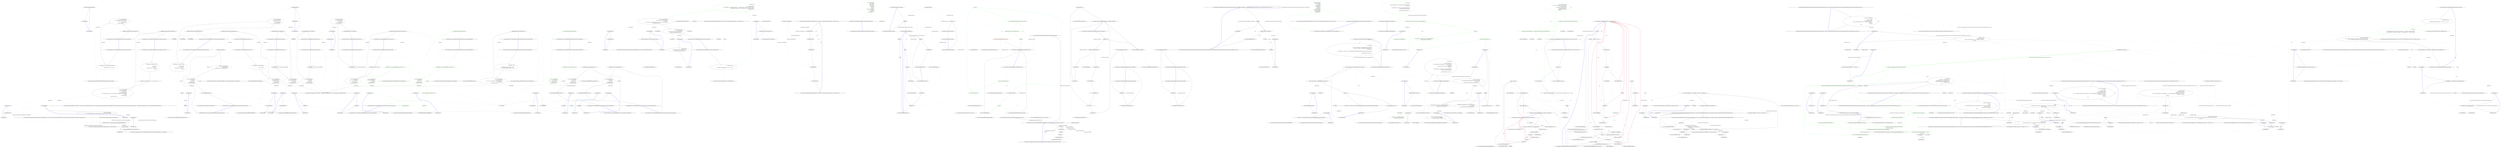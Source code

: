 digraph  {
m3_76 [label="Entry CommandLine.Tests.Fakes.FakeOptionsWithSequenceWithoutRange.FakeOptionsWithSequenceWithoutRange()", span="7-7", cluster="CommandLine.Tests.Fakes.FakeOptionsWithSequenceWithoutRange.FakeOptionsWithSequenceWithoutRange()", file="InstanceBuilderTests.cs"];
m3_86 [label="Entry CommandLine.Core.InstanceBuilder.Build<T>(System.Func<T>, System.Func<System.Collections.Generic.IEnumerable<string>, System.Collections.Generic.IEnumerable<CommandLine.Core.OptionSpecification>, CommandLine.Core.StatePair<System.Collections.Generic.IEnumerable<CommandLine.Core.Token>>>, System.Collections.Generic.IEnumerable<string>, System.StringComparer, System.Globalization.CultureInfo)", span="27-27", cluster="CommandLine.Core.InstanceBuilder.Build<T>(System.Func<T>, System.Func<System.Collections.Generic.IEnumerable<string>, System.Collections.Generic.IEnumerable<CommandLine.Core.OptionSpecification>, CommandLine.Core.StatePair<System.Collections.Generic.IEnumerable<CommandLine.Core.Token>>>, System.Collections.Generic.IEnumerable<string>, System.StringComparer, System.Globalization.CultureInfo)", file="InstanceBuilderTests.cs"];
m3_33 [label="Entry CommandLine.Tests.Unit.Core.InstanceBuilderTests.Parse_negative_double_value()", span="75-75", cluster="CommandLine.Tests.Unit.Core.InstanceBuilderTests.Parse_negative_double_value()", file="InstanceBuilderTests.cs"];
m3_35 [label="var result = InstanceBuilder.Build(\r\n                () => new FakeOptionsWithDouble(),\r\n                new[] { ''-0.123'' },\r\n                StringComparer.Ordinal,\r\n                CultureInfo.InvariantCulture)", span="81-85", cluster="CommandLine.Tests.Unit.Core.InstanceBuilderTests.Parse_negative_double_value()", file="InstanceBuilderTests.cs"];
m3_34 [label="var expectedResult = -.123D", span="78-78", cluster="CommandLine.Tests.Unit.Core.InstanceBuilderTests.Parse_negative_double_value()", file="InstanceBuilderTests.cs"];
m3_36 [label="Assert.Equal(expectedResult, result.Value.DoubleValue)", span="88-88", cluster="CommandLine.Tests.Unit.Core.InstanceBuilderTests.Parse_negative_double_value()", file="InstanceBuilderTests.cs"];
m3_37 [label="Exit CommandLine.Tests.Unit.Core.InstanceBuilderTests.Parse_negative_double_value()", span="75-75", cluster="CommandLine.Tests.Unit.Core.InstanceBuilderTests.Parse_negative_double_value()", file="InstanceBuilderTests.cs"];
m3_11 [label="Entry Unk.True", span="", cluster="Unk.True", file="InstanceBuilderTests.cs"];
m3_123 [label="Entry CommandLine.Tests.Unit.Core.InstanceBuilderTests.Wrong_range_in_sequence_gererates_SequenceOutOfRangeError()", span="256-256", cluster="CommandLine.Tests.Unit.Core.InstanceBuilderTests.Wrong_range_in_sequence_gererates_SequenceOutOfRangeError()", file="InstanceBuilderTests.cs"];
m3_124 [label="var expectedResult = new[] { new SequenceOutOfRangeError(new NameInfo(''i'', '''')) }", span="259-259", cluster="CommandLine.Tests.Unit.Core.InstanceBuilderTests.Wrong_range_in_sequence_gererates_SequenceOutOfRangeError()", color=green, community=0, file="InstanceBuilderTests.cs"];
m3_125 [label="var result = InstanceBuilder.Build(\r\n                () => new FakeOptions(),\r\n                new [] { ''-i'', ''10'' },\r\n                StringComparer.Ordinal,\r\n                CultureInfo.InvariantCulture)", span="262-266", cluster="CommandLine.Tests.Unit.Core.InstanceBuilderTests.Wrong_range_in_sequence_gererates_SequenceOutOfRangeError()", color=green, community=1, file="InstanceBuilderTests.cs"];
m3_126 [label="Assert.True(expectedResult.SequenceEqual(result.Errors))", span="269-269", cluster="CommandLine.Tests.Unit.Core.InstanceBuilderTests.Wrong_range_in_sequence_gererates_SequenceOutOfRangeError()", color=green, community=0, file="InstanceBuilderTests.cs"];
m3_127 [label="Exit CommandLine.Tests.Unit.Core.InstanceBuilderTests.Wrong_range_in_sequence_gererates_SequenceOutOfRangeError()", span="256-256", cluster="CommandLine.Tests.Unit.Core.InstanceBuilderTests.Wrong_range_in_sequence_gererates_SequenceOutOfRangeError()", file="InstanceBuilderTests.cs"];
m3_118 [label="Entry CommandLine.MissingRequiredOptionError.MissingRequiredOptionError(CommandLine.NameInfo)", span="283-283", cluster="CommandLine.MissingRequiredOptionError.MissingRequiredOptionError(CommandLine.NameInfo)", file="InstanceBuilderTests.cs"];
m3_132 [label="Entry CommandLine.Tests.Unit.Core.InstanceBuilderTests.Parse_unknown_long_option_gererates_UnknownOptionError()", span="275-275", cluster="CommandLine.Tests.Unit.Core.InstanceBuilderTests.Parse_unknown_long_option_gererates_UnknownOptionError()", file="InstanceBuilderTests.cs"];
m3_133 [label="var expectedResult = new[] { new UnknownOptionError(''xyz'') }", span="278-278", cluster="CommandLine.Tests.Unit.Core.InstanceBuilderTests.Parse_unknown_long_option_gererates_UnknownOptionError()", color=green, community=0, file="InstanceBuilderTests.cs"];
m3_134 [label="var result = InstanceBuilder.Build(\r\n                () => new FakeOptions(),\r\n                new[] { ''--stringvalue'', ''abc'', ''--xyz'' },\r\n                StringComparer.Ordinal,\r\n                CultureInfo.InvariantCulture)", span="281-285", cluster="CommandLine.Tests.Unit.Core.InstanceBuilderTests.Parse_unknown_long_option_gererates_UnknownOptionError()", color=green, community=1, file="InstanceBuilderTests.cs"];
m3_135 [label="Assert.True(expectedResult.SequenceEqual(result.Errors))", span="288-288", cluster="CommandLine.Tests.Unit.Core.InstanceBuilderTests.Parse_unknown_long_option_gererates_UnknownOptionError()", color=green, community=0, file="InstanceBuilderTests.cs"];
m3_136 [label="Exit CommandLine.Tests.Unit.Core.InstanceBuilderTests.Parse_unknown_long_option_gererates_UnknownOptionError()", span="275-275", cluster="CommandLine.Tests.Unit.Core.InstanceBuilderTests.Parse_unknown_long_option_gererates_UnknownOptionError()", file="InstanceBuilderTests.cs"];
m3_57 [label="Entry Unk.AllProperties", span="", cluster="Unk.AllProperties", file="InstanceBuilderTests.cs"];
m3_101 [label="Entry CommandLine.Core.NameLookup.Contains(string, System.Collections.Generic.IEnumerable<CommandLine.Core.OptionSpecification>, System.StringComparer)", span="10-10", cluster="CommandLine.Core.NameLookup.Contains(string, System.Collections.Generic.IEnumerable<CommandLine.Core.OptionSpecification>, System.StringComparer)", file="InstanceBuilderTests.cs"];
m3_0 [label="Entry CommandLine.Tests.Unit.Core.InstanceBuilderTests.Explicit_help_request_generates_help_requested_error()", span="15-15", cluster="CommandLine.Tests.Unit.Core.InstanceBuilderTests.Explicit_help_request_generates_help_requested_error()", file="InstanceBuilderTests.cs"];
m3_3 [label="var result = InstanceBuilder.Build(\r\n                () => fakeOptions,\r\n                new[] { ''--help'' },\r\n                StringComparer.Ordinal,\r\n                CultureInfo.InvariantCulture)", span="24-28", cluster="CommandLine.Tests.Unit.Core.InstanceBuilderTests.Explicit_help_request_generates_help_requested_error()", file="InstanceBuilderTests.cs"];
m3_4 [label="Assert.True(expectedResult.Equals(result))", span="31-31", cluster="CommandLine.Tests.Unit.Core.InstanceBuilderTests.Explicit_help_request_generates_help_requested_error()", file="InstanceBuilderTests.cs"];
m3_1 [label="var fakeOptions = new FakeOptions()", span="18-18", cluster="CommandLine.Tests.Unit.Core.InstanceBuilderTests.Explicit_help_request_generates_help_requested_error()", file="InstanceBuilderTests.cs"];
m3_2 [label="var expectedResult = ParserResult.Create(\r\n                ParserResultType.Options,\r\n                fakeOptions, new Error[] { new HelpRequestedError() })", span="19-21", cluster="CommandLine.Tests.Unit.Core.InstanceBuilderTests.Explicit_help_request_generates_help_requested_error()", file="InstanceBuilderTests.cs"];
m3_5 [label="Exit CommandLine.Tests.Unit.Core.InstanceBuilderTests.Explicit_help_request_generates_help_requested_error()", span="15-15", cluster="CommandLine.Tests.Unit.Core.InstanceBuilderTests.Explicit_help_request_generates_help_requested_error()", file="InstanceBuilderTests.cs"];
m3_113 [label="Entry CommandLine.Tests.Unit.Core.InstanceBuilderTests.Omitting_required_option_gererates_MissingRequiredOptionError()", span="237-237", cluster="CommandLine.Tests.Unit.Core.InstanceBuilderTests.Omitting_required_option_gererates_MissingRequiredOptionError()", file="InstanceBuilderTests.cs"];
m3_114 [label="var expectedResult = new[] { new MissingRequiredOptionError(new NameInfo('''', ''str'')) }", span="240-240", cluster="CommandLine.Tests.Unit.Core.InstanceBuilderTests.Omitting_required_option_gererates_MissingRequiredOptionError()", color=green, community=0, file="InstanceBuilderTests.cs"];
m3_115 [label="var result = InstanceBuilder.Build(\r\n                () => new FakeOptionWithRequired(),\r\n                new string[] { },\r\n                StringComparer.Ordinal,\r\n                CultureInfo.InvariantCulture)", span="243-247", cluster="CommandLine.Tests.Unit.Core.InstanceBuilderTests.Omitting_required_option_gererates_MissingRequiredOptionError()", color=green, community=1, file="InstanceBuilderTests.cs"];
m3_116 [label="Assert.True(expectedResult.SequenceEqual(result.Errors))", span="250-250", cluster="CommandLine.Tests.Unit.Core.InstanceBuilderTests.Omitting_required_option_gererates_MissingRequiredOptionError()", color=green, community=0, file="InstanceBuilderTests.cs"];
m3_117 [label="Exit CommandLine.Tests.Unit.Core.InstanceBuilderTests.Omitting_required_option_gererates_MissingRequiredOptionError()", span="237-237", cluster="CommandLine.Tests.Unit.Core.InstanceBuilderTests.Omitting_required_option_gererates_MissingRequiredOptionError()", file="InstanceBuilderTests.cs"];
m3_8 [label="Entry CommandLine.ParserResult.Create<T>(CommandLine.ParserResultType, T, System.Collections.Generic.IEnumerable<CommandLine.Error>)", span="103-103", cluster="CommandLine.ParserResult.Create<T>(CommandLine.ParserResultType, T, System.Collections.Generic.IEnumerable<CommandLine.Error>)", file="InstanceBuilderTests.cs"];
m3_128 [label="Entry CommandLine.SequenceOutOfRangeError.SequenceOutOfRangeError(CommandLine.NameInfo)", span="316-316", cluster="CommandLine.SequenceOutOfRangeError.SequenceOutOfRangeError(CommandLine.NameInfo)", file="InstanceBuilderTests.cs"];
m3_98 [label="Entry lambda expression", span="202-202", cluster="lambda expression", file="InstanceBuilderTests.cs"];
m3_119 [label="Entry lambda expression", span="244-244", cluster="lambda expression", file="InstanceBuilderTests.cs"];
m3_120 [label="new FakeOptionWithRequired()", span="244-244", cluster="lambda expression", color=green, community=0, file="InstanceBuilderTests.cs"];
m3_121 [label="Exit lambda expression", span="244-244", cluster="lambda expression", file="InstanceBuilderTests.cs"];
m3_129 [label="Entry lambda expression", span="263-263", cluster="lambda expression", file="InstanceBuilderTests.cs"];
m3_130 [label="new FakeOptions()", span="263-263", cluster="lambda expression", color=green, community=0, file="InstanceBuilderTests.cs"];
m3_131 [label="Exit lambda expression", span="263-263", cluster="lambda expression", file="InstanceBuilderTests.cs"];
m3_138 [label="Entry lambda expression", span="282-282", cluster="lambda expression", file="InstanceBuilderTests.cs"];
m3_139 [label="new FakeOptions()", span="282-282", cluster="lambda expression", color=green, community=0, file="InstanceBuilderTests.cs"];
m3_140 [label="Exit lambda expression", span="282-282", cluster="lambda expression", file="InstanceBuilderTests.cs"];
m3_22 [label="new FakeOptions()", span="44-44", cluster="lambda expression", file="InstanceBuilderTests.cs"];
m3_48 [label="new FakeOptions()", span="101-101", cluster="lambda expression", file="InstanceBuilderTests.cs"];
m3_147 [label="new FakeOptions()", span="301-301", cluster="lambda expression", file="InstanceBuilderTests.cs"];
m3_155 [label="new FakeOptions()", span="320-320", cluster="lambda expression", file="InstanceBuilderTests.cs"];
m3_12 [label="Entry lambda expression", span="25-25", cluster="lambda expression", file="InstanceBuilderTests.cs"];
m3_21 [label="Entry lambda expression", span="44-44", cluster="lambda expression", file="InstanceBuilderTests.cs"];
m3_29 [label="Entry lambda expression", span="63-63", cluster="lambda expression", file="InstanceBuilderTests.cs"];
m3_38 [label="Entry lambda expression", span="82-82", cluster="lambda expression", file="InstanceBuilderTests.cs"];
m3_47 [label="Entry lambda expression", span="101-101", cluster="lambda expression", file="InstanceBuilderTests.cs"];
m3_59 [label="Entry lambda expression", span="123-123", cluster="lambda expression", file="InstanceBuilderTests.cs"];
m3_68 [label="Entry lambda expression", span="148-148", cluster="lambda expression", file="InstanceBuilderTests.cs"];
m3_77 [label="Entry lambda expression", span="170-170", cluster="lambda expression", file="InstanceBuilderTests.cs"];
m3_109 [label="Entry lambda expression", span="225-225", cluster="lambda expression", file="InstanceBuilderTests.cs"];
m3_146 [label="Entry lambda expression", span="301-301", cluster="lambda expression", file="InstanceBuilderTests.cs"];
m3_154 [label="Entry lambda expression", span="320-320", cluster="lambda expression", file="InstanceBuilderTests.cs"];
m3_13 [label=fakeOptions, span="25-25", cluster="lambda expression", file="InstanceBuilderTests.cs"];
m3_23 [label="Exit lambda expression", span="44-44", cluster="lambda expression", file="InstanceBuilderTests.cs"];
m3_49 [label="Exit lambda expression", span="101-101", cluster="lambda expression", file="InstanceBuilderTests.cs"];
m3_148 [label="Exit lambda expression", span="301-301", cluster="lambda expression", file="InstanceBuilderTests.cs"];
m3_156 [label="Exit lambda expression", span="320-320", cluster="lambda expression", file="InstanceBuilderTests.cs"];
m3_14 [label="Exit lambda expression", span="25-25", cluster="lambda expression", file="InstanceBuilderTests.cs"];
m3_31 [label="Exit lambda expression", span="63-63", cluster="lambda expression", file="InstanceBuilderTests.cs"];
m3_30 [label="new FakeOptionsWithDouble()", span="63-63", cluster="lambda expression", file="InstanceBuilderTests.cs"];
m3_40 [label="Exit lambda expression", span="82-82", cluster="lambda expression", file="InstanceBuilderTests.cs"];
m3_39 [label="new FakeOptionsWithDouble()", span="82-82", cluster="lambda expression", file="InstanceBuilderTests.cs"];
m3_61 [label="Exit lambda expression", span="123-123", cluster="lambda expression", file="InstanceBuilderTests.cs"];
m3_60 [label="new FakeOptionsWithEnum()", span="123-123", cluster="lambda expression", file="InstanceBuilderTests.cs"];
m3_70 [label="Exit lambda expression", span="148-148", cluster="lambda expression", file="InstanceBuilderTests.cs"];
m3_69 [label="new FakeOptionsWithValues()", span="148-148", cluster="lambda expression", file="InstanceBuilderTests.cs"];
m3_79 [label="Exit lambda expression", span="170-170", cluster="lambda expression", file="InstanceBuilderTests.cs"];
m3_78 [label="new FakeOptionsWithSequenceWithoutRange()", span="170-170", cluster="lambda expression", file="InstanceBuilderTests.cs"];
m3_111 [label="Exit lambda expression", span="225-225", cluster="lambda expression", file="InstanceBuilderTests.cs"];
m3_110 [label="new FakeOptionsWithSets()", span="225-225", cluster="lambda expression", file="InstanceBuilderTests.cs"];
m3_88 [label="new FakeOptionsWithValues()", span="199-199", cluster="lambda expression", file="InstanceBuilderTests.cs"];
m3_87 [label="Entry lambda expression", span="199-199", cluster="lambda expression", file="InstanceBuilderTests.cs"];
m3_89 [label="Exit lambda expression", span="199-199", cluster="lambda expression", file="InstanceBuilderTests.cs"];
m3_90 [label="Entry lambda expression", span="200-202", cluster="lambda expression", file="InstanceBuilderTests.cs"];
m3_92 [label="Exit lambda expression", span="200-202", cluster="lambda expression", file="InstanceBuilderTests.cs"];
m3_91 [label="Tokenizer.PreprocessDashDash(a,\r\n                        args => Tokenizer.Tokenize(args, name => NameLookup.Contains(name, optionSpecs, StringComparer.Ordinal)))", span="201-202", cluster="lambda expression", file="InstanceBuilderTests.cs"];
m3_95 [label="Tokenizer.Tokenize(args, name => NameLookup.Contains(name, optionSpecs, StringComparer.Ordinal))", span="202-202", cluster="lambda expression", file="InstanceBuilderTests.cs"];
m3_99 [label="NameLookup.Contains(name, optionSpecs, StringComparer.Ordinal)", span="202-202", cluster="lambda expression", file="InstanceBuilderTests.cs"];
m3_94 [label="Entry lambda expression", span="202-202", cluster="lambda expression", file="InstanceBuilderTests.cs"];
m3_96 [label="Exit lambda expression", span="202-202", cluster="lambda expression", file="InstanceBuilderTests.cs"];
m3_100 [label="Exit lambda expression", span="202-202", cluster="lambda expression", file="InstanceBuilderTests.cs"];
m3_46 [label="Entry Unk.SequenceEqual", span="", cluster="Unk.SequenceEqual", file="InstanceBuilderTests.cs"];
m3_80 [label="Entry CommandLine.Tests.Unit.Core.InstanceBuilderTests.Double_dash_force_subsequent_arguments_as_values()", span="185-185", cluster="CommandLine.Tests.Unit.Core.InstanceBuilderTests.Double_dash_force_subsequent_arguments_as_values()", file="InstanceBuilderTests.cs"];
m3_84 [label="expectedResult.ShouldHave().AllProperties().EqualTo(result.Value)", span="208-208", cluster="CommandLine.Tests.Unit.Core.InstanceBuilderTests.Double_dash_force_subsequent_arguments_as_values()", file="InstanceBuilderTests.cs"];
m3_81 [label="var expectedResult = new FakeOptionsWithValues\r\n                {\r\n                    StringValue = ''str1'',\r\n                    LongValue = 10L,\r\n                    StringSequence = new[] { ''-a'', ''--bee'', ''-c'' },\r\n                    IntValue = 20\r\n                }", span="188-194", cluster="CommandLine.Tests.Unit.Core.InstanceBuilderTests.Double_dash_force_subsequent_arguments_as_values()", file="InstanceBuilderTests.cs"];
m3_83 [label="var result = InstanceBuilder.Build(\r\n                () => new FakeOptionsWithValues(),\r\n                (a, optionSpecs) =>\r\n                    Tokenizer.PreprocessDashDash(a,\r\n                        args => Tokenizer.Tokenize(args, name => NameLookup.Contains(name, optionSpecs, StringComparer.Ordinal))),\r\n                arguments,\r\n                StringComparer.Ordinal,\r\n                CultureInfo.InvariantCulture)", span="198-205", cluster="CommandLine.Tests.Unit.Core.InstanceBuilderTests.Double_dash_force_subsequent_arguments_as_values()", file="InstanceBuilderTests.cs"];
m3_82 [label="var arguments = new[] { ''--stringvalue'', ''str1'', ''--'', ''10'', ''-a'', ''--bee'', ''-c'', ''20'' }", span="195-195", cluster="CommandLine.Tests.Unit.Core.InstanceBuilderTests.Double_dash_force_subsequent_arguments_as_values()", file="InstanceBuilderTests.cs"];
m3_85 [label="Exit CommandLine.Tests.Unit.Core.InstanceBuilderTests.Double_dash_force_subsequent_arguments_as_values()", span="185-185", cluster="CommandLine.Tests.Unit.Core.InstanceBuilderTests.Double_dash_force_subsequent_arguments_as_values()", file="InstanceBuilderTests.cs"];
m3_41 [label="Entry CommandLine.Tests.Unit.Core.InstanceBuilderTests.Parse_int_sequence_with_range()", span="94-94", cluster="CommandLine.Tests.Unit.Core.InstanceBuilderTests.Parse_int_sequence_with_range()", file="InstanceBuilderTests.cs"];
m3_43 [label="var result = InstanceBuilder.Build(\r\n                () => new FakeOptions(),\r\n                new[] { ''-i'', ''10'', ''20'', ''30'', ''40'' },\r\n                StringComparer.Ordinal,\r\n                CultureInfo.InvariantCulture)", span="100-104", cluster="CommandLine.Tests.Unit.Core.InstanceBuilderTests.Parse_int_sequence_with_range()", file="InstanceBuilderTests.cs"];
m3_44 [label="Assert.True(expectedResult.SequenceEqual(result.Value.IntSequence))", span="107-107", cluster="CommandLine.Tests.Unit.Core.InstanceBuilderTests.Parse_int_sequence_with_range()", file="InstanceBuilderTests.cs"];
m3_42 [label="var expectedResult = new[] { 10, 20, 30, 40 }", span="97-97", cluster="CommandLine.Tests.Unit.Core.InstanceBuilderTests.Parse_int_sequence_with_range()", file="InstanceBuilderTests.cs"];
m3_45 [label="Exit CommandLine.Tests.Unit.Core.InstanceBuilderTests.Parse_int_sequence_with_range()", span="94-94", cluster="CommandLine.Tests.Unit.Core.InstanceBuilderTests.Parse_int_sequence_with_range()", file="InstanceBuilderTests.cs"];
m3_149 [label="Entry CommandLine.Tests.Unit.Core.InstanceBuilderTests.Parse_unknown_short_option_in_option_group_gererates_UnknownOptionError()", span="313-313", cluster="CommandLine.Tests.Unit.Core.InstanceBuilderTests.Parse_unknown_short_option_in_option_group_gererates_UnknownOptionError()", file="InstanceBuilderTests.cs"];
m3_151 [label="var result = InstanceBuilder.Build(\r\n                () => new FakeOptions(),\r\n                new[] { ''-zx'' },\r\n                StringComparer.Ordinal,\r\n                CultureInfo.InvariantCulture)", span="319-323", cluster="CommandLine.Tests.Unit.Core.InstanceBuilderTests.Parse_unknown_short_option_in_option_group_gererates_UnknownOptionError()", file="InstanceBuilderTests.cs"];
m3_152 [label="Assert.True(expectedResult.SequenceEqual(result.Errors))", span="326-326", cluster="CommandLine.Tests.Unit.Core.InstanceBuilderTests.Parse_unknown_short_option_in_option_group_gererates_UnknownOptionError()", file="InstanceBuilderTests.cs"];
m3_150 [label="var expectedResult = new[] { new UnknownOptionError(''z'') }", span="316-316", cluster="CommandLine.Tests.Unit.Core.InstanceBuilderTests.Parse_unknown_short_option_in_option_group_gererates_UnknownOptionError()", file="InstanceBuilderTests.cs"];
m3_153 [label="Exit CommandLine.Tests.Unit.Core.InstanceBuilderTests.Parse_unknown_short_option_in_option_group_gererates_UnknownOptionError()", span="313-313", cluster="CommandLine.Tests.Unit.Core.InstanceBuilderTests.Parse_unknown_short_option_in_option_group_gererates_UnknownOptionError()", file="InstanceBuilderTests.cs"];
m3_10 [label="Entry CommandLine.ParserResult<T>.Equals(CommandLine.ParserResult<T>)", span="90-90", cluster="CommandLine.ParserResult<T>.Equals(CommandLine.ParserResult<T>)", file="InstanceBuilderTests.cs"];
m3_62 [label="Entry CommandLine.Tests.Unit.Core.InstanceBuilderTests.Parse_values_partitioned_between_sequence_and_scalar()", span="135-135", cluster="CommandLine.Tests.Unit.Core.InstanceBuilderTests.Parse_values_partitioned_between_sequence_and_scalar()", file="InstanceBuilderTests.cs"];
m3_64 [label="var result = InstanceBuilder.Build(\r\n                () => new FakeOptionsWithValues(),\r\n                new[] { ''10'', ''a'', ''b'', ''c'', ''20'' },\r\n                StringComparer.Ordinal,\r\n                CultureInfo.InvariantCulture)", span="147-151", cluster="CommandLine.Tests.Unit.Core.InstanceBuilderTests.Parse_values_partitioned_between_sequence_and_scalar()", file="InstanceBuilderTests.cs"];
m3_63 [label="var expectedResult = new FakeOptionsWithValues\r\n                {\r\n                    StringValue = string.Empty,\r\n                    LongValue = 10L,\r\n                    StringSequence = new[] { ''a'', ''b'', ''c'' },\r\n                    IntValue = 20\r\n                }", span="138-144", cluster="CommandLine.Tests.Unit.Core.InstanceBuilderTests.Parse_values_partitioned_between_sequence_and_scalar()", file="InstanceBuilderTests.cs"];
m3_65 [label="expectedResult.ShouldHave().AllProperties().EqualTo(result.Value)", span="154-154", cluster="CommandLine.Tests.Unit.Core.InstanceBuilderTests.Parse_values_partitioned_between_sequence_and_scalar()", file="InstanceBuilderTests.cs"];
m3_66 [label="Exit CommandLine.Tests.Unit.Core.InstanceBuilderTests.Parse_values_partitioned_between_sequence_and_scalar()", span="135-135", cluster="CommandLine.Tests.Unit.Core.InstanceBuilderTests.Parse_values_partitioned_between_sequence_and_scalar()", file="InstanceBuilderTests.cs"];
m3_55 [label="Entry CommandLine.Tests.Fakes.FakeOptionsWithEnum.FakeOptionsWithEnum()", span="14-14", cluster="CommandLine.Tests.Fakes.FakeOptionsWithEnum.FakeOptionsWithEnum()", file="InstanceBuilderTests.cs"];
m3_32 [label="Entry CommandLine.Tests.Fakes.FakeOptionsWithDouble.FakeOptionsWithDouble()", span="7-7", cluster="CommandLine.Tests.Fakes.FakeOptionsWithDouble.FakeOptionsWithDouble()", file="InstanceBuilderTests.cs"];
m3_137 [label="Entry CommandLine.UnknownOptionError.UnknownOptionError(string)", span="272-272", cluster="CommandLine.UnknownOptionError.UnknownOptionError(string)", file="InstanceBuilderTests.cs"];
m3_97 [label="Entry CommandLine.Core.Tokenizer.Tokenize(System.Collections.Generic.IEnumerable<string>, System.Func<string, bool>)", span="11-11", cluster="CommandLine.Core.Tokenizer.Tokenize(System.Collections.Generic.IEnumerable<string>, System.Func<string, bool>)", file="InstanceBuilderTests.cs"];
m3_93 [label="Entry CommandLine.Core.Tokenizer.PreprocessDashDash(System.Collections.Generic.IEnumerable<string>, System.Func<System.Collections.Generic.IEnumerable<string>, CommandLine.Core.StatePair<System.Collections.Generic.IEnumerable<CommandLine.Core.Token>>>)", span="33-33", cluster="CommandLine.Core.Tokenizer.PreprocessDashDash(System.Collections.Generic.IEnumerable<string>, System.Func<System.Collections.Generic.IEnumerable<string>, CommandLine.Core.StatePair<System.Collections.Generic.IEnumerable<CommandLine.Core.Token>>>)", file="InstanceBuilderTests.cs"];
m3_112 [label="Entry CommandLine.Tests.Fakes.FakeOptionsWithSets.FakeOptionsWithSets()", span="4-4", cluster="CommandLine.Tests.Fakes.FakeOptionsWithSets.FakeOptionsWithSets()", file="InstanceBuilderTests.cs"];
m3_107 [label="Entry CommandLine.MutuallyExclusiveSetError.MutuallyExclusiveSetError(CommandLine.NameInfo)", span="294-294", cluster="CommandLine.MutuallyExclusiveSetError.MutuallyExclusiveSetError(CommandLine.NameInfo)", file="InstanceBuilderTests.cs"];
m3_24 [label="Entry CommandLine.Tests.Unit.Core.InstanceBuilderTests.Parse_double_value()", span="56-56", cluster="CommandLine.Tests.Unit.Core.InstanceBuilderTests.Parse_double_value()", file="InstanceBuilderTests.cs"];
m3_26 [label="var result = InstanceBuilder.Build(\r\n                () => new FakeOptionsWithDouble(),\r\n                new[] { ''0.123'' },\r\n                StringComparer.Ordinal,\r\n                CultureInfo.InvariantCulture)", span="62-66", cluster="CommandLine.Tests.Unit.Core.InstanceBuilderTests.Parse_double_value()", file="InstanceBuilderTests.cs"];
m3_25 [label="var expectedResult = .123D", span="59-59", cluster="CommandLine.Tests.Unit.Core.InstanceBuilderTests.Parse_double_value()", file="InstanceBuilderTests.cs"];
m3_27 [label="Assert.Equal(expectedResult, result.Value.DoubleValue)", span="69-69", cluster="CommandLine.Tests.Unit.Core.InstanceBuilderTests.Parse_double_value()", file="InstanceBuilderTests.cs"];
m3_28 [label="Exit CommandLine.Tests.Unit.Core.InstanceBuilderTests.Parse_double_value()", span="56-56", cluster="CommandLine.Tests.Unit.Core.InstanceBuilderTests.Parse_double_value()", file="InstanceBuilderTests.cs"];
m3_122 [label="Entry CommandLine.Tests.Fakes.FakeOptionWithRequired.FakeOptionWithRequired()", span="4-4", cluster="CommandLine.Tests.Fakes.FakeOptionWithRequired.FakeOptionWithRequired()", file="InstanceBuilderTests.cs"];
m3_108 [label="Entry CommandLine.NameInfo.NameInfo(string, string)", span="20-20", cluster="CommandLine.NameInfo.NameInfo(string, string)", file="InstanceBuilderTests.cs"];
m3_58 [label="Entry Unk.EqualTo", span="", cluster="Unk.EqualTo", file="InstanceBuilderTests.cs"];
m3_56 [label="Entry Unk.ShouldHave", span="", cluster="Unk.ShouldHave", file="InstanceBuilderTests.cs"];
m3_6 [label="Entry CommandLine.Tests.Fakes.FakeOptions.FakeOptions()", span="6-6", cluster="CommandLine.Tests.Fakes.FakeOptions.FakeOptions()", file="InstanceBuilderTests.cs"];
m3_15 [label="Entry CommandLine.Tests.Unit.Core.InstanceBuilderTests.Parse_negative_int_value()", span="37-37", cluster="CommandLine.Tests.Unit.Core.InstanceBuilderTests.Parse_negative_int_value()", file="InstanceBuilderTests.cs"];
m3_17 [label="var result = InstanceBuilder.Build(\r\n                () => new FakeOptions(),\r\n                new[] { ''-123'' },\r\n                StringComparer.Ordinal,\r\n                CultureInfo.InvariantCulture)", span="43-47", cluster="CommandLine.Tests.Unit.Core.InstanceBuilderTests.Parse_negative_int_value()", file="InstanceBuilderTests.cs"];
m3_16 [label="var expectedResult = -123", span="40-40", cluster="CommandLine.Tests.Unit.Core.InstanceBuilderTests.Parse_negative_int_value()", file="InstanceBuilderTests.cs"];
m3_18 [label="Assert.Equal(expectedResult, result.Value.LongValue)", span="50-50", cluster="CommandLine.Tests.Unit.Core.InstanceBuilderTests.Parse_negative_int_value()", file="InstanceBuilderTests.cs"];
m3_19 [label="Exit CommandLine.Tests.Unit.Core.InstanceBuilderTests.Parse_negative_int_value()", span="37-37", cluster="CommandLine.Tests.Unit.Core.InstanceBuilderTests.Parse_negative_int_value()", file="InstanceBuilderTests.cs"];
m3_141 [label="Entry CommandLine.Tests.Unit.Core.InstanceBuilderTests.Parse_unknown_short_option_gererates_UnknownOptionError()", span="294-294", cluster="CommandLine.Tests.Unit.Core.InstanceBuilderTests.Parse_unknown_short_option_gererates_UnknownOptionError()", file="InstanceBuilderTests.cs"];
m3_143 [label="var result = InstanceBuilder.Build(\r\n                () => new FakeOptions(),\r\n                new[] { ''-z'', ''-x'' },\r\n                StringComparer.Ordinal,\r\n                CultureInfo.InvariantCulture)", span="300-304", cluster="CommandLine.Tests.Unit.Core.InstanceBuilderTests.Parse_unknown_short_option_gererates_UnknownOptionError()", file="InstanceBuilderTests.cs"];
m3_144 [label="Assert.True(expectedResult.SequenceEqual(result.Errors))", span="307-307", cluster="CommandLine.Tests.Unit.Core.InstanceBuilderTests.Parse_unknown_short_option_gererates_UnknownOptionError()", file="InstanceBuilderTests.cs"];
m3_142 [label="var expectedResult = new[] { new UnknownOptionError(''z'') }", span="297-297", cluster="CommandLine.Tests.Unit.Core.InstanceBuilderTests.Parse_unknown_short_option_gererates_UnknownOptionError()", file="InstanceBuilderTests.cs"];
m3_145 [label="Exit CommandLine.Tests.Unit.Core.InstanceBuilderTests.Parse_unknown_short_option_gererates_UnknownOptionError()", span="294-294", cluster="CommandLine.Tests.Unit.Core.InstanceBuilderTests.Parse_unknown_short_option_gererates_UnknownOptionError()", file="InstanceBuilderTests.cs"];
m3_50 [label="Entry CommandLine.Tests.Unit.Core.InstanceBuilderTests.Parse_enum_value()", span="113-113", cluster="CommandLine.Tests.Unit.Core.InstanceBuilderTests.Parse_enum_value()", file="InstanceBuilderTests.cs"];
m3_52 [label="var result = InstanceBuilder.Build(\r\n                () => new FakeOptionsWithEnum(),\r\n                new[] { ''--colors'', ''Green'' },\r\n                StringComparer.Ordinal,\r\n                CultureInfo.InvariantCulture)", span="122-126", cluster="CommandLine.Tests.Unit.Core.InstanceBuilderTests.Parse_enum_value()", file="InstanceBuilderTests.cs"];
m3_51 [label="var expectedResult = new FakeOptionsWithEnum\r\n                {\r\n                    Colors = Colors.Green\r\n                }", span="116-119", cluster="CommandLine.Tests.Unit.Core.InstanceBuilderTests.Parse_enum_value()", file="InstanceBuilderTests.cs"];
m3_53 [label="expectedResult.ShouldHave().AllProperties().EqualTo(result.Value)", span="129-129", cluster="CommandLine.Tests.Unit.Core.InstanceBuilderTests.Parse_enum_value()", file="InstanceBuilderTests.cs"];
m3_54 [label="Exit CommandLine.Tests.Unit.Core.InstanceBuilderTests.Parse_enum_value()", span="113-113", cluster="CommandLine.Tests.Unit.Core.InstanceBuilderTests.Parse_enum_value()", file="InstanceBuilderTests.cs"];
m3_67 [label="Entry CommandLine.Tests.Fakes.FakeOptionsWithValues.FakeOptionsWithValues()", span="6-6", cluster="CommandLine.Tests.Fakes.FakeOptionsWithValues.FakeOptionsWithValues()", file="InstanceBuilderTests.cs"];
m3_7 [label="Entry CommandLine.HelpRequestedError.HelpRequestedError()", span="338-338", cluster="CommandLine.HelpRequestedError.HelpRequestedError()", file="InstanceBuilderTests.cs"];
m3_20 [label="Entry Unk.Equal", span="", cluster="Unk.Equal", file="InstanceBuilderTests.cs"];
m3_102 [label="Entry CommandLine.Tests.Unit.Core.InstanceBuilderTests.Parse_option_from_different_sets_gererates_MutuallyExclusiveSetError()", span="214-214", cluster="CommandLine.Tests.Unit.Core.InstanceBuilderTests.Parse_option_from_different_sets_gererates_MutuallyExclusiveSetError()", file="InstanceBuilderTests.cs"];
m3_103 [label="var expectedResult = new[]\r\n                {\r\n                    new MutuallyExclusiveSetError(new NameInfo('''', ''weburl'')),\r\n                    new MutuallyExclusiveSetError(new NameInfo('''', ''ftpurl''))\r\n                }", span="217-221", cluster="CommandLine.Tests.Unit.Core.InstanceBuilderTests.Parse_option_from_different_sets_gererates_MutuallyExclusiveSetError()", file="InstanceBuilderTests.cs"];
m3_104 [label="var result = InstanceBuilder.Build(\r\n                () => new FakeOptionsWithSets(),\r\n                new[] { ''--weburl'', ''http://mywebsite.org/'', ''--ftpurl'', ''fpt://ftpsite.org/'' },\r\n                StringComparer.Ordinal,\r\n                CultureInfo.InvariantCulture)", span="224-228", cluster="CommandLine.Tests.Unit.Core.InstanceBuilderTests.Parse_option_from_different_sets_gererates_MutuallyExclusiveSetError()", file="InstanceBuilderTests.cs"];
m3_105 [label="Assert.True(expectedResult.SequenceEqual(result.Errors))", span="231-231", cluster="CommandLine.Tests.Unit.Core.InstanceBuilderTests.Parse_option_from_different_sets_gererates_MutuallyExclusiveSetError()", file="InstanceBuilderTests.cs"];
m3_106 [label="Exit CommandLine.Tests.Unit.Core.InstanceBuilderTests.Parse_option_from_different_sets_gererates_MutuallyExclusiveSetError()", span="214-214", cluster="CommandLine.Tests.Unit.Core.InstanceBuilderTests.Parse_option_from_different_sets_gererates_MutuallyExclusiveSetError()", file="InstanceBuilderTests.cs"];
m3_71 [label="Entry CommandLine.Tests.Unit.Core.InstanceBuilderTests.Parse_sequence_value_without_range_constraints()", span="160-160", cluster="CommandLine.Tests.Unit.Core.InstanceBuilderTests.Parse_sequence_value_without_range_constraints()", file="InstanceBuilderTests.cs"];
m3_73 [label="var result = InstanceBuilder.Build(\r\n                () => new FakeOptionsWithSequenceWithoutRange(),\r\n                new[] { ''1'', ''2'', ''3'', ''4'', ''5'', ''6'' },\r\n                StringComparer.Ordinal,\r\n                CultureInfo.InvariantCulture)", span="169-173", cluster="CommandLine.Tests.Unit.Core.InstanceBuilderTests.Parse_sequence_value_without_range_constraints()", file="InstanceBuilderTests.cs"];
m3_72 [label="var expectedResult = new FakeOptionsWithSequenceWithoutRange\r\n            {\r\n                LongSequence = new[] { 1L, 2L, 3L, 4L, 5L, 6L }\r\n            }", span="163-166", cluster="CommandLine.Tests.Unit.Core.InstanceBuilderTests.Parse_sequence_value_without_range_constraints()", file="InstanceBuilderTests.cs"];
m3_74 [label="expectedResult.ShouldHave().AllProperties().EqualTo(result.Value)", span="176-176", cluster="CommandLine.Tests.Unit.Core.InstanceBuilderTests.Parse_sequence_value_without_range_constraints()", file="InstanceBuilderTests.cs"];
m3_75 [label="Exit CommandLine.Tests.Unit.Core.InstanceBuilderTests.Parse_sequence_value_without_range_constraints()", span="160-160", cluster="CommandLine.Tests.Unit.Core.InstanceBuilderTests.Parse_sequence_value_without_range_constraints()", file="InstanceBuilderTests.cs"];
m3_9 [label="Entry CommandLine.Core.InstanceBuilder.Build<T>(System.Func<T>, System.Collections.Generic.IEnumerable<string>, System.StringComparer, System.Globalization.CultureInfo)", span="12-12", cluster="CommandLine.Core.InstanceBuilder.Build<T>(System.Func<T>, System.Collections.Generic.IEnumerable<string>, System.StringComparer, System.Globalization.CultureInfo)", file="InstanceBuilderTests.cs"];
m3_157 [label=fakeOptions, span="", file="InstanceBuilderTests.cs"];
m3_158 [label="System.Collections.Generic.IEnumerable<CommandLine.Core.OptionSpecification>", span="", file="InstanceBuilderTests.cs"];
m4_8 [label="Entry CommandLine.Infrastructure.Maybe.Nothing<T>()", span="66-66", cluster="CommandLine.Infrastructure.Maybe.Nothing<T>()", file="OptionMapperTests.cs"];
m4_11 [label="Entry Unk.Create", span="", cluster="Unk.Create", file="OptionMapperTests.cs"];
m4_12 [label="Entry Unk.Where", span="", cluster="Unk.Where", file="OptionMapperTests.cs"];
m4_6 [label="Entry System.Collections.Generic.KeyValuePair<TKey, TValue>.KeyValuePair(TKey, TValue)", span="0-0", cluster="System.Collections.Generic.KeyValuePair<TKey, TValue>.KeyValuePair(TKey, TValue)", file="OptionMapperTests.cs"];
m4_7 [label="Entry CommandLine.Core.OptionSpecification.OptionSpecification(string, string, bool, string, int, int, CommandLine.Infrastructure.Maybe<object>, System.Type, string, string)", span="15-15", cluster="CommandLine.Core.OptionSpecification.OptionSpecification(string, string, bool, string, int, int, CommandLine.Infrastructure.Maybe<object>, System.Type, string, string)", file="OptionMapperTests.cs"];
m4_10 [label="Entry Unk.Single", span="", cluster="Unk.Single", file="OptionMapperTests.cs"];
m4_14 [label="Entry Unk.NotNull", span="", cluster="Unk.NotNull", file="OptionMapperTests.cs"];
m4_26 [label="Entry CommandLine.Core.TypeConverter.ChangeType(System.Collections.Generic.IEnumerable<string>, System.Type, bool, System.Globalization.CultureInfo)", span="12-12", cluster="CommandLine.Core.TypeConverter.ChangeType(System.Collections.Generic.IEnumerable<string>, System.Type, bool, System.Globalization.CultureInfo)", file="OptionMapperTests.cs"];
m4_0 [label="Entry CommandLine.Tests.Unit.Core.OptionMapperTests.Map_boolean_switch_creates_boolean_value()", span="16-16", cluster="CommandLine.Tests.Unit.Core.OptionMapperTests.Map_boolean_switch_creates_boolean_value()", file="OptionMapperTests.cs"];
m4_1 [label="var tokenPartitions = new[]\r\n                {\r\n                    new KeyValuePair<string, IEnumerable<string>>(''x'', new [] { ''true'' })\r\n                }", span="19-22", cluster="CommandLine.Tests.Unit.Core.OptionMapperTests.Map_boolean_switch_creates_boolean_value()", file="OptionMapperTests.cs"];
m4_2 [label="var specProps = new[]\r\n                {\r\n                    SpecificationProperty.Create(\r\n                        new OptionSpecification(''x'', string.Empty, false, string.Empty, -1, -1, Maybe.Nothing<object>(), typeof(bool), string.Empty, string.Empty), \r\n                        typeof(FakeOptions).GetProperties().Single(p => p.Name.Equals(''BoolValue'', StringComparison.Ordinal)),\r\n                        Maybe.Nothing<object>())\r\n                }", span="23-29", cluster="CommandLine.Tests.Unit.Core.OptionMapperTests.Map_boolean_switch_creates_boolean_value()", color=green, community=0, file="OptionMapperTests.cs"];
m4_3 [label="var result = OptionMapper.MapValues(\r\n                specProps.Where(pt => pt.Specification.IsOption()),\r\n                tokenPartitions,\r\n                (vals, type, isScalar) => TypeConverter.ChangeType(vals, type, isScalar, CultureInfo.InvariantCulture),\r\n                StringComparer.InvariantCulture)", span="32-36", cluster="CommandLine.Tests.Unit.Core.OptionMapperTests.Map_boolean_switch_creates_boolean_value()", file="OptionMapperTests.cs"];
m4_4 [label="Assert.NotNull(result.Value.Single(\r\n                a => a.Specification.IsOption()\r\n                && ((OptionSpecification)a.Specification).ShortName.Equals(''x'')\r\n                && (bool)((Just<object>)a.Value).Value == true))", span="39-42", cluster="CommandLine.Tests.Unit.Core.OptionMapperTests.Map_boolean_switch_creates_boolean_value()", file="OptionMapperTests.cs"];
m4_5 [label="Exit CommandLine.Tests.Unit.Core.OptionMapperTests.Map_boolean_switch_creates_boolean_value()", span="16-16", cluster="CommandLine.Tests.Unit.Core.OptionMapperTests.Map_boolean_switch_creates_boolean_value()", file="OptionMapperTests.cs"];
m4_27 [label="Entry lambda expression", span="40-42", cluster="lambda expression", file="OptionMapperTests.cs"];
m4_15 [label="Entry lambda expression", span="27-27", cluster="lambda expression", file="OptionMapperTests.cs"];
m4_19 [label="Entry lambda expression", span="33-33", cluster="lambda expression", file="OptionMapperTests.cs"];
m4_23 [label="Entry lambda expression", span="35-35", cluster="lambda expression", file="OptionMapperTests.cs"];
m4_16 [label="p.Name.Equals(''BoolValue'', StringComparison.Ordinal)", span="27-27", cluster="lambda expression", file="OptionMapperTests.cs"];
m4_17 [label="Exit lambda expression", span="27-27", cluster="lambda expression", file="OptionMapperTests.cs"];
m4_20 [label="pt.Specification.IsOption()", span="33-33", cluster="lambda expression", file="OptionMapperTests.cs"];
m4_21 [label="Exit lambda expression", span="33-33", cluster="lambda expression", file="OptionMapperTests.cs"];
m4_24 [label="TypeConverter.ChangeType(vals, type, isScalar, CultureInfo.InvariantCulture)", span="35-35", cluster="lambda expression", file="OptionMapperTests.cs"];
m4_25 [label="Exit lambda expression", span="35-35", cluster="lambda expression", file="OptionMapperTests.cs"];
m4_28 [label="a.Specification.IsOption()\r\n                && ((OptionSpecification)a.Specification).ShortName.Equals(''x'')\r\n                && (bool)((Just<object>)a.Value).Value == true", span="40-42", cluster="lambda expression", file="OptionMapperTests.cs"];
m4_29 [label="Exit lambda expression", span="40-42", cluster="lambda expression", file="OptionMapperTests.cs"];
m4_30 [label="Entry string.Equals(string)", span="0-0", cluster="string.Equals(string)", file="OptionMapperTests.cs"];
m4_18 [label="Entry string.Equals(string, System.StringComparison)", span="0-0", cluster="string.Equals(string, System.StringComparison)", file="OptionMapperTests.cs"];
m4_22 [label="Entry CommandLine.Core.Specification.IsOption()", span="11-11", cluster="CommandLine.Core.Specification.IsOption()", file="OptionMapperTests.cs"];
m4_13 [label="Entry Unk.MapValues", span="", cluster="Unk.MapValues", file="OptionMapperTests.cs"];
m4_9 [label="Entry System.Type.GetProperties()", span="0-0", cluster="System.Type.GetProperties()", file="OptionMapperTests.cs"];
m5_0 [label="Entry CommandLine.Core.OptionSpecification.OptionSpecification(string, string, bool, string, int, int, CommandLine.Infrastructure.Maybe<object>, System.Type, string, string)", span="15-15", cluster="CommandLine.Core.OptionSpecification.OptionSpecification(string, string, bool, string, int, int, CommandLine.Infrastructure.Maybe<object>, System.Type, string, string)", file="OptionSpecification.cs"];
m5_1 [label="this.shortName = shortName", span="18-18", cluster="CommandLine.Core.OptionSpecification.OptionSpecification(string, string, bool, string, int, int, CommandLine.Infrastructure.Maybe<object>, System.Type, string, string)", file="OptionSpecification.cs"];
m5_2 [label="this.longName = longName", span="19-19", cluster="CommandLine.Core.OptionSpecification.OptionSpecification(string, string, bool, string, int, int, CommandLine.Infrastructure.Maybe<object>, System.Type, string, string)", file="OptionSpecification.cs"];
m5_3 [label="this.setName = setName", span="20-20", cluster="CommandLine.Core.OptionSpecification.OptionSpecification(string, string, bool, string, int, int, CommandLine.Infrastructure.Maybe<object>, System.Type, string, string)", file="OptionSpecification.cs"];
m5_4 [label="this.helpText = helpText", span="21-21", cluster="CommandLine.Core.OptionSpecification.OptionSpecification(string, string, bool, string, int, int, CommandLine.Infrastructure.Maybe<object>, System.Type, string, string)", file="OptionSpecification.cs"];
m5_5 [label="this.metaValue = metaValue", span="22-22", cluster="CommandLine.Core.OptionSpecification.OptionSpecification(string, string, bool, string, int, int, CommandLine.Infrastructure.Maybe<object>, System.Type, string, string)", file="OptionSpecification.cs"];
m5_6 [label="Exit CommandLine.Core.OptionSpecification.OptionSpecification(string, string, bool, string, int, int, CommandLine.Infrastructure.Maybe<object>, System.Type, string, string)", span="15-15", cluster="CommandLine.Core.OptionSpecification.OptionSpecification(string, string, bool, string, int, int, CommandLine.Infrastructure.Maybe<object>, System.Type, string, string)", file="OptionSpecification.cs"];
m5_7 [label="Entry CommandLine.Core.OptionSpecification.FromAttribute(CommandLine.OptionAttribute, System.Type)", span="25-25", cluster="CommandLine.Core.OptionSpecification.FromAttribute(CommandLine.OptionAttribute, System.Type)", file="OptionSpecification.cs"];
m5_8 [label="return new OptionSpecification(\r\n                attribute.ShortName,\r\n                attribute.LongName,\r\n                attribute.Required,\r\n                attribute.SetName,\r\n                attribute.Min,\r\n                attribute.Max,\r\n                attribute.DefaultValue.ToMaybe(),\r\n                conversionType,\r\n                attribute.HelpText,\r\n                attribute.MetaValue);", span="27-37", cluster="CommandLine.Core.OptionSpecification.FromAttribute(CommandLine.OptionAttribute, System.Type)", color=green, community=0, file="OptionSpecification.cs"];
m5_9 [label="Exit CommandLine.Core.OptionSpecification.FromAttribute(CommandLine.OptionAttribute, System.Type)", span="25-25", cluster="CommandLine.Core.OptionSpecification.FromAttribute(CommandLine.OptionAttribute, System.Type)", file="OptionSpecification.cs"];
m5_10 [label="Entry T.ToMaybe<T>()", span="82-82", cluster="T.ToMaybe<T>()", file="OptionSpecification.cs"];
m5_11 [label="CommandLine.Core.OptionSpecification", span="", file="OptionSpecification.cs"];
m6_4 [label="Entry CommandLine.ParserSettings.~ParserSettings()", span="34-34", cluster="CommandLine.ParserSettings.~ParserSettings()", file="ParserSettings.cs"];
m6_5 [label="Dispose(false)", span="36-36", cluster="CommandLine.ParserSettings.~ParserSettings()", file="ParserSettings.cs"];
m6_6 [label="Exit CommandLine.ParserSettings.~ParserSettings()", span="34-34", cluster="CommandLine.ParserSettings.~ParserSettings()", file="ParserSettings.cs"];
m6_0 [label="Entry CommandLine.ParserSettings.ParserSettings()", span="25-25", cluster="CommandLine.ParserSettings.ParserSettings()", file="ParserSettings.cs"];
m6_1 [label="this.caseSensitive = true", span="27-27", cluster="CommandLine.ParserSettings.ParserSettings()", file="ParserSettings.cs"];
m6_2 [label="this.parsingCulture = CultureInfo.InvariantCulture", span="28-28", cluster="CommandLine.ParserSettings.ParserSettings()", file="ParserSettings.cs"];
m6_3 [label="Exit CommandLine.ParserSettings.ParserSettings()", span="25-25", cluster="CommandLine.ParserSettings.ParserSettings()", file="ParserSettings.cs"];
m6_7 [label="Entry CommandLine.ParserSettings.Dispose(bool)", span="124-124", cluster="CommandLine.ParserSettings.Dispose(bool)", file="ParserSettings.cs"];
m6_13 [label="this.disposed", span="126-126", cluster="CommandLine.ParserSettings.Dispose(bool)", file="ParserSettings.cs"];
m6_15 [label=disposing, span="131-131", cluster="CommandLine.ParserSettings.Dispose(bool)", file="ParserSettings.cs"];
m6_14 [label="return;", span="128-128", cluster="CommandLine.ParserSettings.Dispose(bool)", file="ParserSettings.cs"];
m6_16 [label="HelpWriter != null", span="133-133", cluster="CommandLine.ParserSettings.Dispose(bool)", file="ParserSettings.cs"];
m6_17 [label="this.helpWriter.Dispose()", span="135-135", cluster="CommandLine.ParserSettings.Dispose(bool)", file="ParserSettings.cs"];
m6_19 [label="this.disposed = true", span="139-139", cluster="CommandLine.ParserSettings.Dispose(bool)", file="ParserSettings.cs"];
m6_18 [label="this.helpWriter = null", span="136-136", cluster="CommandLine.ParserSettings.Dispose(bool)", file="ParserSettings.cs"];
m6_20 [label="Exit CommandLine.ParserSettings.Dispose(bool)", span="124-124", cluster="CommandLine.ParserSettings.Dispose(bool)", file="ParserSettings.cs"];
m6_12 [label="Entry System.GC.SuppressFinalize(object)", span="0-0", cluster="System.GC.SuppressFinalize(object)", file="ParserSettings.cs"];
m6_21 [label="Entry System.IO.TextWriter.Dispose()", span="0-0", cluster="System.IO.TextWriter.Dispose()", file="ParserSettings.cs"];
m6_8 [label="Entry CommandLine.ParserSettings.Dispose()", span="117-117", cluster="CommandLine.ParserSettings.Dispose()", file="ParserSettings.cs"];
m6_9 [label="Dispose(true)", span="119-119", cluster="CommandLine.ParserSettings.Dispose()", file="ParserSettings.cs"];
m6_10 [label="GC.SuppressFinalize(this)", span="121-121", cluster="CommandLine.ParserSettings.Dispose()", file="ParserSettings.cs"];
m6_11 [label="Exit CommandLine.ParserSettings.Dispose()", span="117-117", cluster="CommandLine.ParserSettings.Dispose()", file="ParserSettings.cs"];
m6_22 [label="CommandLine.ParserSettings", span="", file="ParserSettings.cs"];
m7_23 [label="Entry System.Collections.Generic.IEnumerable<TSource>.Count<TSource>()", span="0-0", cluster="System.Collections.Generic.IEnumerable<TSource>.Count<TSource>()", file="Specification.cs"];
m7_22 [label="Entry System.Collections.IEnumerable.OfType<TResult>()", span="0-0", cluster="System.Collections.IEnumerable.OfType<TResult>()", file="Specification.cs"];
m7_26 [label="Entry string.ToLowerInvariant()", span="0-0", cluster="string.ToLowerInvariant()", file="Specification.cs"];
m7_28 [label="Entry CommandLine.Core.ValueSpecification.FromAttribute(CommandLine.ValueAttribute, System.Type)", span="17-17", cluster="CommandLine.Core.ValueSpecification.FromAttribute(CommandLine.ValueAttribute, System.Type)", file="Specification.cs"];
m7_25 [label="Entry CommandLine.Core.OptionSpecification.FromAttribute(CommandLine.OptionAttribute, System.Type)", span="25-25", cluster="CommandLine.Core.OptionSpecification.FromAttribute(CommandLine.OptionAttribute, System.Type)", file="Specification.cs"];
m7_8 [label="Entry CommandLine.Core.Specification.FromProperty(System.Reflection.PropertyInfo)", span="67-67", cluster="CommandLine.Core.Specification.FromProperty(System.Reflection.PropertyInfo)", file="Specification.cs"];
m7_9 [label="var attrs = property.GetCustomAttributes(true)", span="69-69", cluster="CommandLine.Core.Specification.FromProperty(System.Reflection.PropertyInfo)", file="Specification.cs", color=green, community=0];
m7_12 [label="var spec = OptionSpecification.FromAttribute(oa.Single(), property.PropertyType)", span="73-73", cluster="CommandLine.Core.Specification.FromProperty(System.Reflection.PropertyInfo)", color=green, community=0, file="Specification.cs"];
m7_14 [label="return spec.WithLongName(property.Name.ToLowerInvariant());", span="76-76", cluster="CommandLine.Core.Specification.FromProperty(System.Reflection.PropertyInfo)", color=red, community=0, file="Specification.cs"];
m7_18 [label="return ValueSpecification.FromAttribute(va.Single(), property.PropertyType);", span="84-84", cluster="CommandLine.Core.Specification.FromProperty(System.Reflection.PropertyInfo)", file="Specification.cs"];
m7_10 [label="var oa = attrs.OfType<OptionAttribute>()", span="70-70", cluster="CommandLine.Core.Specification.FromProperty(System.Reflection.PropertyInfo)", file="Specification.cs", color=green, community=0];
m7_16 [label="var va = attrs.OfType<ValueAttribute>()", span="81-81", cluster="CommandLine.Core.Specification.FromProperty(System.Reflection.PropertyInfo)", file="Specification.cs"];
m7_11 [label="oa.Count() == 1", span="71-71", cluster="CommandLine.Core.Specification.FromProperty(System.Reflection.PropertyInfo)", file="Specification.cs", color=green, community=0];
m7_13 [label="spec.ShortName.Length == 0 && spec.LongName.Length == 0", span="74-74", cluster="CommandLine.Core.Specification.FromProperty(System.Reflection.PropertyInfo)", file="Specification.cs", color=green, community=0];
m7_15 [label="return spec;", span="78-78", cluster="CommandLine.Core.Specification.FromProperty(System.Reflection.PropertyInfo)", file="Specification.cs"];
m7_17 [label="va.Count() == 1", span="82-82", cluster="CommandLine.Core.Specification.FromProperty(System.Reflection.PropertyInfo)", file="Specification.cs", color=green, community=0];
m7_19 [label="throw new InvalidOperationException();", span="87-87", cluster="CommandLine.Core.Specification.FromProperty(System.Reflection.PropertyInfo)", file="Specification.cs"];
m7_20 [label="Exit CommandLine.Core.Specification.FromProperty(System.Reflection.PropertyInfo)", span="67-67", cluster="CommandLine.Core.Specification.FromProperty(System.Reflection.PropertyInfo)", file="Specification.cs"];
m7_29 [label="Entry System.InvalidOperationException.InvalidOperationException()", span="0-0", cluster="System.InvalidOperationException.InvalidOperationException()", file="Specification.cs"];
m7_21 [label="Entry System.Reflection.MemberInfo.GetCustomAttributes(bool)", span="0-0", cluster="System.Reflection.MemberInfo.GetCustomAttributes(bool)", file="Specification.cs"];
m7_24 [label="Entry System.Collections.Generic.IEnumerable<TSource>.Single<TSource>()", span="0-0", cluster="System.Collections.Generic.IEnumerable<TSource>.Single<TSource>()", file="Specification.cs"];
m7_27 [label="Entry CommandLine.Core.OptionSpecification.WithLongName(string)", span="25-25", cluster="CommandLine.Core.OptionSpecification.WithLongName(string)", file="Specification.cs"];
m7_0 [label="Entry CommandLine.Core.Specification.Specification(CommandLine.Core.SpecificationType, bool, int, int, CommandLine.Infrastructure.Maybe<object>, System.Type)", span="27-27", cluster="CommandLine.Core.Specification.Specification(CommandLine.Core.SpecificationType, bool, int, int, CommandLine.Infrastructure.Maybe<object>, System.Type)", file="Specification.cs"];
m7_1 [label="this.tag = tag", span="29-29", cluster="CommandLine.Core.Specification.Specification(CommandLine.Core.SpecificationType, bool, int, int, CommandLine.Infrastructure.Maybe<object>, System.Type)", file="Specification.cs"];
m7_2 [label="this.required = required", span="30-30", cluster="CommandLine.Core.Specification.Specification(CommandLine.Core.SpecificationType, bool, int, int, CommandLine.Infrastructure.Maybe<object>, System.Type)", file="Specification.cs"];
m7_3 [label="this.min = min", span="31-31", cluster="CommandLine.Core.Specification.Specification(CommandLine.Core.SpecificationType, bool, int, int, CommandLine.Infrastructure.Maybe<object>, System.Type)", file="Specification.cs"];
m7_4 [label="this.max = max", span="32-32", cluster="CommandLine.Core.Specification.Specification(CommandLine.Core.SpecificationType, bool, int, int, CommandLine.Infrastructure.Maybe<object>, System.Type)", file="Specification.cs"];
m7_5 [label="this.defaultValue = defaultValue", span="33-33", cluster="CommandLine.Core.Specification.Specification(CommandLine.Core.SpecificationType, bool, int, int, CommandLine.Infrastructure.Maybe<object>, System.Type)", file="Specification.cs"];
m7_6 [label="this.conversionType = conversionType", span="34-34", cluster="CommandLine.Core.Specification.Specification(CommandLine.Core.SpecificationType, bool, int, int, CommandLine.Infrastructure.Maybe<object>, System.Type)", file="Specification.cs"];
m7_7 [label="Exit CommandLine.Core.Specification.Specification(CommandLine.Core.SpecificationType, bool, int, int, CommandLine.Infrastructure.Maybe<object>, System.Type)", span="27-27", cluster="CommandLine.Core.Specification.Specification(CommandLine.Core.SpecificationType, bool, int, int, CommandLine.Infrastructure.Maybe<object>, System.Type)", file="Specification.cs"];
m7_30 [label="CommandLine.Core.Specification", span="", file="Specification.cs"];
m8_42 [label="Entry CommandLine.Infrastructure.Maybe.Nothing<T>()", span="66-66", cluster="CommandLine.Infrastructure.Maybe.Nothing<T>()", file="SpecificationExtensions.cs"];
m8_15 [label="Entry CommandLine.Core.SpecificationExtensions.ThrowingValidate(System.Collections.Generic.IEnumerable<CommandLine.Core.Specification>, System.Collections.Generic.IEnumerable<System.Tuple<System.Func<CommandLine.Core.Specification, bool>, string>>)", span="40-40", cluster="CommandLine.Core.SpecificationExtensions.ThrowingValidate(System.Collections.Generic.IEnumerable<CommandLine.Core.Specification>, System.Collections.Generic.IEnumerable<System.Tuple<System.Func<CommandLine.Core.Specification, bool>, string>>)", file="SpecificationExtensions.cs"];
m8_16 [label=guardsLookup, span="42-42", cluster="CommandLine.Core.SpecificationExtensions.ThrowingValidate(System.Collections.Generic.IEnumerable<CommandLine.Core.Specification>, System.Collections.Generic.IEnumerable<System.Tuple<System.Func<CommandLine.Core.Specification, bool>, string>>)", file="SpecificationExtensions.cs"];
m8_17 [label="specifications.Any(spec => guard.Item1(spec))", span="44-44", cluster="CommandLine.Core.SpecificationExtensions.ThrowingValidate(System.Collections.Generic.IEnumerable<CommandLine.Core.Specification>, System.Collections.Generic.IEnumerable<System.Tuple<System.Func<CommandLine.Core.Specification, bool>, string>>)", file="SpecificationExtensions.cs"];
m8_19 [label="return specifications;", span="50-50", cluster="CommandLine.Core.SpecificationExtensions.ThrowingValidate(System.Collections.Generic.IEnumerable<CommandLine.Core.Specification>, System.Collections.Generic.IEnumerable<System.Tuple<System.Func<CommandLine.Core.Specification, bool>, string>>)", file="SpecificationExtensions.cs"];
m8_18 [label="throw new ApplicationException(guard.Item2);", span="46-46", cluster="CommandLine.Core.SpecificationExtensions.ThrowingValidate(System.Collections.Generic.IEnumerable<CommandLine.Core.Specification>, System.Collections.Generic.IEnumerable<System.Tuple<System.Func<CommandLine.Core.Specification, bool>, string>>)", file="SpecificationExtensions.cs"];
m8_20 [label="Exit CommandLine.Core.SpecificationExtensions.ThrowingValidate(System.Collections.Generic.IEnumerable<CommandLine.Core.Specification>, System.Collections.Generic.IEnumerable<System.Tuple<System.Func<CommandLine.Core.Specification, bool>, string>>)", span="40-40", cluster="CommandLine.Core.SpecificationExtensions.ThrowingValidate(System.Collections.Generic.IEnumerable<CommandLine.Core.Specification>, System.Collections.Generic.IEnumerable<System.Tuple<System.Func<CommandLine.Core.Specification, bool>, string>>)", file="SpecificationExtensions.cs"];
m8_41 [label="Entry CommandLine.Infrastructure.Maybe.Just<T>(T)", span="71-71", cluster="CommandLine.Infrastructure.Maybe.Just<T>(T)", file="SpecificationExtensions.cs"];
m8_0 [label="Entry CommandLine.Core.SpecificationExtensions.IsOption(CommandLine.Core.Specification)", span="11-11", cluster="CommandLine.Core.SpecificationExtensions.IsOption(CommandLine.Core.Specification)", file="SpecificationExtensions.cs"];
m8_1 [label="specification == null", span="13-13", cluster="CommandLine.Core.SpecificationExtensions.IsOption(CommandLine.Core.Specification)", file="SpecificationExtensions.cs"];
m8_3 [label="return specification.Tag == SpecificationType.Option;", span="15-15", cluster="CommandLine.Core.SpecificationExtensions.IsOption(CommandLine.Core.Specification)", file="SpecificationExtensions.cs"];
m8_2 [label="throw new ArgumentNullException(''specification'');", span="13-13", cluster="CommandLine.Core.SpecificationExtensions.IsOption(CommandLine.Core.Specification)", file="SpecificationExtensions.cs"];
m8_4 [label="Exit CommandLine.Core.SpecificationExtensions.IsOption(CommandLine.Core.Specification)", span="11-11", cluster="CommandLine.Core.SpecificationExtensions.IsOption(CommandLine.Core.Specification)", file="SpecificationExtensions.cs"];
m8_14 [label="Entry CommandLine.Core.OptionSpecification.OptionSpecification(string, string, bool, string, int, int, CommandLine.Infrastructure.Maybe<object>, System.Type, string, string)", span="15-15", cluster="CommandLine.Core.OptionSpecification.OptionSpecification(string, string, bool, string, int, int, CommandLine.Infrastructure.Maybe<object>, System.Type, string, string)", file="SpecificationExtensions.cs"];
m8_6 [label="Entry CommandLine.Core.SpecificationExtensions.IsValue(CommandLine.Core.Specification)", span="18-18", cluster="CommandLine.Core.SpecificationExtensions.IsValue(CommandLine.Core.Specification)", file="SpecificationExtensions.cs"];
m8_7 [label="specification == null", span="20-20", cluster="CommandLine.Core.SpecificationExtensions.IsValue(CommandLine.Core.Specification)", file="SpecificationExtensions.cs"];
m8_9 [label="return specification.Tag == SpecificationType.Value;", span="22-22", cluster="CommandLine.Core.SpecificationExtensions.IsValue(CommandLine.Core.Specification)", file="SpecificationExtensions.cs"];
m8_8 [label="throw new ArgumentNullException(''specification'');", span="20-20", cluster="CommandLine.Core.SpecificationExtensions.IsValue(CommandLine.Core.Specification)", file="SpecificationExtensions.cs"];
m8_10 [label="Exit CommandLine.Core.SpecificationExtensions.IsValue(CommandLine.Core.Specification)", span="18-18", cluster="CommandLine.Core.SpecificationExtensions.IsValue(CommandLine.Core.Specification)", file="SpecificationExtensions.cs"];
m8_23 [label="Entry lambda expression", span="44-44", cluster="lambda expression", file="SpecificationExtensions.cs"];
m8_24 [label="guard.Item1(spec)", span="44-44", cluster="lambda expression", file="SpecificationExtensions.cs"];
m8_25 [label="Exit lambda expression", span="44-44", cluster="lambda expression", file="SpecificationExtensions.cs"];
m8_27 [label="Entry CommandLine.Core.SpecificationExtensions.GetMaxValueCount(CommandLine.Core.Specification)", span="53-53", cluster="CommandLine.Core.SpecificationExtensions.GetMaxValueCount(CommandLine.Core.Specification)", file="SpecificationExtensions.cs"];
m8_28 [label="specification == null", span="55-55", cluster="CommandLine.Core.SpecificationExtensions.GetMaxValueCount(CommandLine.Core.Specification)", file="SpecificationExtensions.cs"];
m8_30 [label="specification.ConversionType.ToDescriptor()", span="57-57", cluster="CommandLine.Core.SpecificationExtensions.GetMaxValueCount(CommandLine.Core.Specification)", file="SpecificationExtensions.cs"];
m8_34 [label="var min = specification.Min", span="62-62", cluster="CommandLine.Core.SpecificationExtensions.GetMaxValueCount(CommandLine.Core.Specification)", file="SpecificationExtensions.cs"];
m8_35 [label="var max = specification.Max", span="63-63", cluster="CommandLine.Core.SpecificationExtensions.GetMaxValueCount(CommandLine.Core.Specification)", file="SpecificationExtensions.cs"];
m8_29 [label="throw new ArgumentNullException(''specification'');", span="55-55", cluster="CommandLine.Core.SpecificationExtensions.GetMaxValueCount(CommandLine.Core.Specification)", file="SpecificationExtensions.cs"];
m8_31 [label="DescriptorType.Scalar", span="59-59", cluster="CommandLine.Core.SpecificationExtensions.GetMaxValueCount(CommandLine.Core.Specification)", file="SpecificationExtensions.cs"];
m8_33 [label="DescriptorType.Sequence", span="61-61", cluster="CommandLine.Core.SpecificationExtensions.GetMaxValueCount(CommandLine.Core.Specification)", file="SpecificationExtensions.cs"];
m8_32 [label="return  Maybe.Just(1);", span="60-60", cluster="CommandLine.Core.SpecificationExtensions.GetMaxValueCount(CommandLine.Core.Specification)", file="SpecificationExtensions.cs"];
m8_36 [label="min >= 0 && max >= 0", span="64-64", cluster="CommandLine.Core.SpecificationExtensions.GetMaxValueCount(CommandLine.Core.Specification)", file="SpecificationExtensions.cs"];
m8_37 [label="return Maybe.Just(max);", span="66-66", cluster="CommandLine.Core.SpecificationExtensions.GetMaxValueCount(CommandLine.Core.Specification)", file="SpecificationExtensions.cs"];
m8_38 [label="return Maybe.Nothing<int>();", span="71-71", cluster="CommandLine.Core.SpecificationExtensions.GetMaxValueCount(CommandLine.Core.Specification)", file="SpecificationExtensions.cs"];
m8_39 [label="Exit CommandLine.Core.SpecificationExtensions.GetMaxValueCount(CommandLine.Core.Specification)", span="53-53", cluster="CommandLine.Core.SpecificationExtensions.GetMaxValueCount(CommandLine.Core.Specification)", file="SpecificationExtensions.cs"];
m8_26 [label="Entry System.Func<T, TResult>.Invoke(T)", span="0-0", cluster="System.Func<T, TResult>.Invoke(T)", file="SpecificationExtensions.cs"];
m8_40 [label="Entry System.Type.ToDescriptor()", span="22-22", cluster="System.Type.ToDescriptor()", file="SpecificationExtensions.cs"];
m8_5 [label="Entry System.ArgumentNullException.ArgumentNullException(string)", span="0-0", cluster="System.ArgumentNullException.ArgumentNullException(string)", file="SpecificationExtensions.cs"];
m8_21 [label="Entry Unk.Any", span="", cluster="Unk.Any", file="SpecificationExtensions.cs"];
m8_11 [label="Entry CommandLine.Core.SpecificationExtensions.WithLongName(CommandLine.Core.OptionSpecification, string)", span="25-25", cluster="CommandLine.Core.SpecificationExtensions.WithLongName(CommandLine.Core.OptionSpecification, string)", file="SpecificationExtensions.cs"];
m8_12 [label="return new OptionSpecification(\r\n                specification.ShortName,\r\n                newLongName,\r\n                specification.Required,\r\n                specification.SetName,\r\n                specification.Min,\r\n                specification.Max,\r\n                specification.DefaultValue,\r\n                specification.ConversionType,\r\n                specification.HelpText,\r\n                specification.MetaValue);", span="27-37", cluster="CommandLine.Core.SpecificationExtensions.WithLongName(CommandLine.Core.OptionSpecification, string)", color=green, community=0, file="SpecificationExtensions.cs"];
m8_13 [label="Exit CommandLine.Core.SpecificationExtensions.WithLongName(CommandLine.Core.OptionSpecification, string)", span="25-25", cluster="CommandLine.Core.SpecificationExtensions.WithLongName(CommandLine.Core.OptionSpecification, string)", file="SpecificationExtensions.cs"];
m8_22 [label="Entry System.ApplicationException.ApplicationException(string)", span="0-0", cluster="System.ApplicationException.ApplicationException(string)", file="SpecificationExtensions.cs"];
m8_43 [label=guard, span="", file="SpecificationExtensions.cs"];
m9_0 [label="Entry CommandLine.Core.SpecificationPropertyRules.EnforceMutuallyExclusiveSet()", span="18-18", cluster="CommandLine.Core.SpecificationPropertyRules.EnforceMutuallyExclusiveSet()", file="SpecificationPropertyRules.cs"];
m9_1 [label="return specProps =>\r\n                {\r\n                    var options = specProps.Where(sp => sp.Specification.IsOption() && sp.Value.IsJust());\r\n                    var groups = options.GroupBy(g => ((OptionSpecification)g.Specification).SetName);\r\n                    if (groups.Count() > 1)\r\n                    {\r\n                        return options.Select(s => Maybe.Just<Error>(new MutuallyExclusiveSetError(NameInfo.FromOptionSpecification((OptionSpecification)s.Specification))));\r\n                    }\r\n                    return Enumerable.Empty<Nothing<Error>>();\r\n                };", span="20-29", cluster="CommandLine.Core.SpecificationPropertyRules.EnforceMutuallyExclusiveSet()", file="SpecificationPropertyRules.cs"];
m9_2 [label="Exit CommandLine.Core.SpecificationPropertyRules.EnforceMutuallyExclusiveSet()", span="18-18", cluster="CommandLine.Core.SpecificationPropertyRules.EnforceMutuallyExclusiveSet()", file="SpecificationPropertyRules.cs"];
m9_19 [label="Entry CommandLine.Infrastructure.Maybe<T>.IsJust<T>()", span="152-152", cluster="CommandLine.Infrastructure.Maybe<T>.IsJust<T>()", file="SpecificationPropertyRules.cs"];
m9_48 [label="Entry CommandLine.Core.SpecificationPropertyRules.EnforceRange()", span="46-46", cluster="CommandLine.Core.SpecificationPropertyRules.EnforceRange()", file="SpecificationPropertyRules.cs"];
m9_49 [label="return specProps =>\r\n                {\r\n                    var options = specProps.Where(\r\n                        sp => sp.Specification.ConversionType.ToDescriptor() == DescriptorType.Sequence\r\n                        && sp.Value.IsJust()\r\n                        && ((Array)sp.Value.FromJust()).Length < sp.Specification.Min);\r\n                    if (options.Any())\r\n                    {\r\n                        return options.Select(s => Maybe.Just<Error>(new SequenceOutOfRangeError(\r\n                            NameInfo.FromSpecification(s.Specification))));\r\n                    }\r\n                    return Enumerable.Empty<Nothing<Error>>();\r\n                };", span="48-60", cluster="CommandLine.Core.SpecificationPropertyRules.EnforceRange()", file="SpecificationPropertyRules.cs"];
m9_50 [label="Exit CommandLine.Core.SpecificationPropertyRules.EnforceRange()", span="46-46", cluster="CommandLine.Core.SpecificationPropertyRules.EnforceRange()", file="SpecificationPropertyRules.cs"];
m9_46 [label="Entry CommandLine.MissingRequiredOptionError.MissingRequiredOptionError(CommandLine.NameInfo)", span="283-283", cluster="CommandLine.MissingRequiredOptionError.MissingRequiredOptionError(CommandLine.NameInfo)", file="SpecificationPropertyRules.cs"];
m9_38 [label="Entry Unk.Any", span="", cluster="Unk.Any", file="SpecificationPropertyRules.cs"];
m9_10 [label="Entry Unk.Where", span="", cluster="Unk.Where", file="SpecificationPropertyRules.cs"];
m9_14 [label="Entry System.Linq.Enumerable.Empty<TResult>()", span="0-0", cluster="System.Linq.Enumerable.Empty<TResult>()", file="SpecificationPropertyRules.cs"];
m9_47 [label="Entry Unk.FromSpecification", span="", cluster="Unk.FromSpecification", file="SpecificationPropertyRules.cs"];
m9_61 [label="Entry CommandLine.Infrastructure.Maybe<T>.FromJust<T>(System.Exception)", span="137-137", cluster="CommandLine.Infrastructure.Maybe<T>.FromJust<T>(System.Exception)", file="SpecificationPropertyRules.cs"];
m9_42 [label="Entry CommandLine.Infrastructure.Maybe<T>.IsNothing<T>()", span="147-147", cluster="CommandLine.Infrastructure.Maybe<T>.IsNothing<T>()", file="SpecificationPropertyRules.cs"];
m9_65 [label="Entry CommandLine.SequenceOutOfRangeError.SequenceOutOfRangeError(CommandLine.NameInfo)", span="316-316", cluster="CommandLine.SequenceOutOfRangeError.SequenceOutOfRangeError(CommandLine.NameInfo)", file="SpecificationPropertyRules.cs"];
m9_62 [label="Entry lambda expression", span="56-57", cluster="lambda expression", file="SpecificationPropertyRules.cs"];
m9_4 [label="var options = specProps.Where(sp => sp.Specification.IsOption() && sp.Value.IsJust())", span="22-22", cluster="lambda expression", file="SpecificationPropertyRules.cs"];
m9_3 [label="Entry lambda expression", span="20-29", cluster="lambda expression", file="SpecificationPropertyRules.cs"];
m9_5 [label="var groups = options.GroupBy(g => ((OptionSpecification)g.Specification).SetName)", span="23-23", cluster="lambda expression", file="SpecificationPropertyRules.cs"];
m9_15 [label="Entry lambda expression", span="22-22", cluster="lambda expression", file="SpecificationPropertyRules.cs"];
m9_7 [label="return options.Select(s => Maybe.Just<Error>(new MutuallyExclusiveSetError(NameInfo.FromOptionSpecification((OptionSpecification)s.Specification))));", span="26-26", cluster="lambda expression", file="SpecificationPropertyRules.cs"];
m9_6 [label="groups.Count() > 1", span="24-24", cluster="lambda expression", file="SpecificationPropertyRules.cs"];
m9_20 [label="Entry lambda expression", span="23-23", cluster="lambda expression", file="SpecificationPropertyRules.cs"];
m9_8 [label="return Enumerable.Empty<Nothing<Error>>();", span="28-28", cluster="lambda expression", file="SpecificationPropertyRules.cs"];
m9_9 [label="Exit lambda expression", span="20-29", cluster="lambda expression", file="SpecificationPropertyRules.cs"];
m9_23 [label="Entry lambda expression", span="26-26", cluster="lambda expression", file="SpecificationPropertyRules.cs"];
m9_16 [label="sp.Specification.IsOption() && sp.Value.IsJust()", span="22-22", cluster="lambda expression", file="SpecificationPropertyRules.cs"];
m9_17 [label="Exit lambda expression", span="22-22", cluster="lambda expression", file="SpecificationPropertyRules.cs"];
m9_21 [label="((OptionSpecification)g.Specification).SetName", span="23-23", cluster="lambda expression", file="SpecificationPropertyRules.cs"];
m9_22 [label="Exit lambda expression", span="23-23", cluster="lambda expression", file="SpecificationPropertyRules.cs"];
m9_24 [label="Maybe.Just<Error>(new MutuallyExclusiveSetError(NameInfo.FromOptionSpecification((OptionSpecification)s.Specification)))", span="26-26", cluster="lambda expression", file="SpecificationPropertyRules.cs"];
m9_25 [label="Exit lambda expression", span="26-26", cluster="lambda expression", file="SpecificationPropertyRules.cs"];
m9_33 [label="var options = specProps.Where(sp => sp.Value.IsNothing() && sp.Specification.Required)", span="36-36", cluster="lambda expression", color=green, community=0, file="SpecificationPropertyRules.cs"];
m9_32 [label="Entry lambda expression", span="34-43", cluster="lambda expression", file="SpecificationPropertyRules.cs"];
m9_34 [label="options.Any()", span="37-37", cluster="lambda expression", color=green, community=0, file="SpecificationPropertyRules.cs"];
m9_39 [label="Entry lambda expression", span="36-36", cluster="lambda expression", file="SpecificationPropertyRules.cs"];
m9_35 [label="return options.Select(s => Maybe.Just<Error>(new MissingRequiredOptionError(\r\n                            NameInfo.FromSpecification(s.Specification))));", span="39-40", cluster="lambda expression", color=green, community=0, file="SpecificationPropertyRules.cs"];
m9_36 [label="return Enumerable.Empty<Nothing<Error>>();", span="42-42", cluster="lambda expression", file="SpecificationPropertyRules.cs", color=green, community=0];
m9_37 [label="Exit lambda expression", span="34-43", cluster="lambda expression", file="SpecificationPropertyRules.cs"];
m9_43 [label="Entry lambda expression", span="39-40", cluster="lambda expression", file="SpecificationPropertyRules.cs"];
m9_40 [label="sp.Value.IsNothing() && sp.Specification.Required", span="36-36", cluster="lambda expression", color=green, community=0, file="SpecificationPropertyRules.cs"];
m9_41 [label="Exit lambda expression", span="36-36", cluster="lambda expression", file="SpecificationPropertyRules.cs"];
m9_44 [label="Maybe.Just<Error>(new MissingRequiredOptionError(\r\n                            NameInfo.FromSpecification(s.Specification)))", span="39-40", cluster="lambda expression", color=green, community=0, file="SpecificationPropertyRules.cs"];
m9_45 [label="Exit lambda expression", span="39-40", cluster="lambda expression", file="SpecificationPropertyRules.cs"];
m9_52 [label="var options = specProps.Where(\r\n                        sp => sp.Specification.ConversionType.ToDescriptor() == DescriptorType.Sequence\r\n                        && sp.Value.IsJust()\r\n                        && ((Array)sp.Value.FromJust()).Length < sp.Specification.Min)", span="50-53", cluster="lambda expression", file="SpecificationPropertyRules.cs"];
m9_51 [label="Entry lambda expression", span="48-60", cluster="lambda expression", file="SpecificationPropertyRules.cs"];
m9_53 [label="options.Any()", span="54-54", cluster="lambda expression", file="SpecificationPropertyRules.cs"];
m9_57 [label="Entry lambda expression", span="51-53", cluster="lambda expression", file="SpecificationPropertyRules.cs"];
m9_54 [label="return options.Select(s => Maybe.Just<Error>(new SequenceOutOfRangeError(\r\n                            NameInfo.FromSpecification(s.Specification))));", span="56-57", cluster="lambda expression", file="SpecificationPropertyRules.cs"];
m9_55 [label="return Enumerable.Empty<Nothing<Error>>();", span="59-59", cluster="lambda expression", file="SpecificationPropertyRules.cs"];
m9_56 [label="Exit lambda expression", span="48-60", cluster="lambda expression", file="SpecificationPropertyRules.cs"];
m9_58 [label="sp.Specification.ConversionType.ToDescriptor() == DescriptorType.Sequence\r\n                        && sp.Value.IsJust()\r\n                        && ((Array)sp.Value.FromJust()).Length < sp.Specification.Min", span="51-53", cluster="lambda expression", file="SpecificationPropertyRules.cs"];
m9_59 [label="Exit lambda expression", span="51-53", cluster="lambda expression", file="SpecificationPropertyRules.cs"];
m9_63 [label="Maybe.Just<Error>(new SequenceOutOfRangeError(\r\n                            NameInfo.FromSpecification(s.Specification)))", span="56-57", cluster="lambda expression", file="SpecificationPropertyRules.cs"];
m9_64 [label="Exit lambda expression", span="56-57", cluster="lambda expression", file="SpecificationPropertyRules.cs"];
m9_29 [label="Entry CommandLine.Core.SpecificationPropertyRules.EnforceRequired()", span="32-32", cluster="CommandLine.Core.SpecificationPropertyRules.EnforceRequired()", file="SpecificationPropertyRules.cs"];
m9_30 [label="return specProps =>\r\n                {\r\n                    var options = specProps.Where(sp => sp.Value.IsNothing() && sp.Specification.Required);\r\n                    if (options.Any())\r\n                    {\r\n                        return options.Select(s => Maybe.Just<Error>(new MissingRequiredOptionError(\r\n                            NameInfo.FromSpecification(s.Specification))));\r\n                    }\r\n                    return Enumerable.Empty<Nothing<Error>>();\r\n                };", span="34-43", cluster="CommandLine.Core.SpecificationPropertyRules.EnforceRequired()", color=green, community=0, file="SpecificationPropertyRules.cs"];
m9_31 [label="Exit CommandLine.Core.SpecificationPropertyRules.EnforceRequired()", span="32-32", cluster="CommandLine.Core.SpecificationPropertyRules.EnforceRequired()", file="SpecificationPropertyRules.cs"];
m9_28 [label="Entry CommandLine.Infrastructure.Maybe.Just<T>(T)", span="71-71", cluster="CommandLine.Infrastructure.Maybe.Just<T>(T)", file="SpecificationPropertyRules.cs"];
m9_13 [label="Entry Unk.Select", span="", cluster="Unk.Select", file="SpecificationPropertyRules.cs"];
m9_60 [label="Entry System.Type.ToDescriptor()", span="22-22", cluster="System.Type.ToDescriptor()", file="SpecificationPropertyRules.cs"];
m9_26 [label="Entry CommandLine.MutuallyExclusiveSetError.MutuallyExclusiveSetError(CommandLine.NameInfo)", span="294-294", cluster="CommandLine.MutuallyExclusiveSetError.MutuallyExclusiveSetError(CommandLine.NameInfo)", file="SpecificationPropertyRules.cs"];
m9_18 [label="Entry CommandLine.Core.Specification.IsOption()", span="11-11", cluster="CommandLine.Core.Specification.IsOption()", file="SpecificationPropertyRules.cs"];
m9_27 [label="Entry CommandLine.NameInfo.FromOptionSpecification(CommandLine.Core.OptionSpecification)", span="60-60", cluster="CommandLine.NameInfo.FromOptionSpecification(CommandLine.Core.OptionSpecification)", file="SpecificationPropertyRules.cs"];
m9_11 [label="Entry Unk.GroupBy", span="", cluster="Unk.GroupBy", file="SpecificationPropertyRules.cs"];
m9_12 [label="Entry Unk.Count", span="", cluster="Unk.Count", file="SpecificationPropertyRules.cs"];
m10_103 [label="Entry string.Split(params char[])", span="0-0", cluster="string.Split(params char[])", file="Tokenizer.cs"];
m10_16 [label="Entry Unk.nameLookup", span="", cluster="Unk.nameLookup", file="Tokenizer.cs"];
m10_101 [label="Entry CommandLine.BadFormatTokenError.BadFormatTokenError(string)", span="188-188", cluster="CommandLine.BadFormatTokenError.BadFormatTokenError(string)", file="Tokenizer.cs"];
m10_11 [label="Entry string.StartsWith(string, System.StringComparison)", span="0-0", cluster="string.StartsWith(string, System.StringComparison)", file="Tokenizer.cs"];
m10_80 [label="Entry CommandLine.Core.Token.Name(string)", span="19-19", cluster="CommandLine.Core.Token.Name(string)", file="Tokenizer.cs"];
m10_102 [label="Entry System.Action<T>.Invoke(T)", span="0-0", cluster="System.Action<T>.Invoke(T)", file="Tokenizer.cs"];
m10_34 [label="Entry Unk.Any", span="", cluster="Unk.Any", file="Tokenizer.cs"];
m10_12 [label="Entry CommandLine.Core.Token.Value(string)", span="26-26", cluster="CommandLine.Core.Token.Value(string)", file="Tokenizer.cs"];
m10_15 [label="Entry Unk.IsName", span="", cluster="Unk.IsName", file="Tokenizer.cs"];
m10_36 [label="Entry System.Func<T, TResult>.Invoke(T)", span="0-0", cluster="System.Func<T, TResult>.Invoke(T)", file="Tokenizer.cs"];
m10_20 [label="Entry Unk.Create", span="", cluster="Unk.Create", file="Tokenizer.cs"];
m10_81 [label="Entry string.Substring(int, int)", span="0-0", cluster="string.Substring(int, int)", file="Tokenizer.cs"];
m10_82 [label="Entry string.String(char, int)", span="0-0", cluster="string.String(char, int)", file="Tokenizer.cs"];
m10_54 [label="Entry lambda expression", span="43-43", cluster="lambda expression", file="Tokenizer.cs"];
m10_22 [label="errors.Add(e)", span="18-18", cluster="lambda expression", file="Tokenizer.cs"];
m10_21 [label="Entry lambda expression", span="18-18", cluster="lambda expression", file="Tokenizer.cs"];
m10_23 [label="Exit lambda expression", span="18-18", cluster="lambda expression", file="Tokenizer.cs"];
m10_41 [label="Entry lambda expression", span="39-39", cluster="lambda expression", file="Tokenizer.cs"];
m10_45 [label="Entry lambda expression", span="41-41", cluster="lambda expression", file="Tokenizer.cs"];
m10_48 [label="Entry lambda expression", span="42-42", cluster="lambda expression", file="Tokenizer.cs"];
m10_51 [label="Entry lambda expression", span="42-42", cluster="lambda expression", file="Tokenizer.cs"];
m10_55 [label="tokens.Concat(values)", span="43-43", cluster="lambda expression", file="Tokenizer.cs"];
m10_42 [label="arg.EqualsOrdinal(''--'')", span="39-39", cluster="lambda expression", file="Tokenizer.cs"];
m10_43 [label="Exit lambda expression", span="39-39", cluster="lambda expression", file="Tokenizer.cs"];
m10_46 [label="!arg.EqualsOrdinal(''--'')", span="41-41", cluster="lambda expression", file="Tokenizer.cs"];
m10_47 [label="Exit lambda expression", span="41-41", cluster="lambda expression", file="Tokenizer.cs"];
m10_49 [label="!arg.EqualsOrdinal(''--'')", span="42-42", cluster="lambda expression", file="Tokenizer.cs"];
m10_50 [label="Exit lambda expression", span="42-42", cluster="lambda expression", file="Tokenizer.cs"];
m10_52 [label="Token.Value(t)", span="42-42", cluster="lambda expression", file="Tokenizer.cs"];
m10_53 [label="Exit lambda expression", span="42-42", cluster="lambda expression", file="Tokenizer.cs"];
m10_56 [label="Exit lambda expression", span="43-43", cluster="lambda expression", file="Tokenizer.cs"];
m10_38 [label="Entry System.Collections.Generic.IEnumerable<TSource>.Skip<TSource>(int)", span="0-0", cluster="System.Collections.Generic.IEnumerable<TSource>.Skip<TSource>(int)", file="Tokenizer.cs"];
m10_13 [label="Entry CommandLine.Core.Tokenizer.TokenizeLongName(string, System.Action<CommandLine.Error>)", span="98-98", cluster="CommandLine.Core.Tokenizer.TokenizeLongName(string, System.Action<CommandLine.Error>)", file="Tokenizer.cs"];
m10_85 [label="value == null", span="102-102", cluster="CommandLine.Core.Tokenizer.TokenizeLongName(string, System.Action<CommandLine.Error>)", file="Tokenizer.cs"];
m10_91 [label="yield return Token.Name(text);", span="113-113", cluster="CommandLine.Core.Tokenizer.TokenizeLongName(string, System.Action<CommandLine.Error>)", file="Tokenizer.cs"];
m10_92 [label="yield break;", span="114-114", cluster="CommandLine.Core.Tokenizer.TokenizeLongName(string, System.Action<CommandLine.Error>)", file="Tokenizer.cs"];
m10_95 [label="yield break;", span="119-119", cluster="CommandLine.Core.Tokenizer.TokenizeLongName(string, System.Action<CommandLine.Error>)", file="Tokenizer.cs"];
m10_97 [label="yield return Token.Name(parts[0]);", span="122-122", cluster="CommandLine.Core.Tokenizer.TokenizeLongName(string, System.Action<CommandLine.Error>)", file="Tokenizer.cs"];
m10_98 [label="yield return Token.Value(parts[1]);", span="123-123", cluster="CommandLine.Core.Tokenizer.TokenizeLongName(string, System.Action<CommandLine.Error>)", file="Tokenizer.cs"];
m10_87 [label="value.Length > 2 && value.StartsWith(''--'', StringComparison.Ordinal)", span="107-107", cluster="CommandLine.Core.Tokenizer.TokenizeLongName(string, System.Action<CommandLine.Error>)", file="Tokenizer.cs"];
m10_88 [label="var text = value.Substring(2)", span="109-109", cluster="CommandLine.Core.Tokenizer.TokenizeLongName(string, System.Action<CommandLine.Error>)", file="Tokenizer.cs"];
m10_94 [label="onError(new BadFormatTokenError(value))", span="118-118", cluster="CommandLine.Core.Tokenizer.TokenizeLongName(string, System.Action<CommandLine.Error>)", file="Tokenizer.cs"];
m10_86 [label="throw new ArgumentNullException(''value'');", span="104-104", cluster="CommandLine.Core.Tokenizer.TokenizeLongName(string, System.Action<CommandLine.Error>)", file="Tokenizer.cs"];
m10_89 [label="var equalIndex = text.IndexOf('=')", span="110-110", cluster="CommandLine.Core.Tokenizer.TokenizeLongName(string, System.Action<CommandLine.Error>)", file="Tokenizer.cs"];
m10_96 [label="var parts = text.Split('=')", span="121-121", cluster="CommandLine.Core.Tokenizer.TokenizeLongName(string, System.Action<CommandLine.Error>)", file="Tokenizer.cs"];
m10_90 [label="equalIndex <= 0", span="111-111", cluster="CommandLine.Core.Tokenizer.TokenizeLongName(string, System.Action<CommandLine.Error>)", file="Tokenizer.cs"];
m10_93 [label="equalIndex == 1", span="116-116", cluster="CommandLine.Core.Tokenizer.TokenizeLongName(string, System.Action<CommandLine.Error>)", file="Tokenizer.cs"];
m10_99 [label="Exit CommandLine.Core.Tokenizer.TokenizeLongName(string, System.Action<CommandLine.Error>)", span="98-98", cluster="CommandLine.Core.Tokenizer.TokenizeLongName(string, System.Action<CommandLine.Error>)", file="Tokenizer.cs"];
m10_37 [label="Entry System.Collections.Generic.IEnumerable<TSource>.SkipWhile<TSource>(System.Func<TSource, bool>)", span="0-0", cluster="System.Collections.Generic.IEnumerable<TSource>.SkipWhile<TSource>(System.Func<TSource, bool>)", file="Tokenizer.cs"];
m10_19 [label="Entry Unk.Concat", span="", cluster="Unk.Concat", file="Tokenizer.cs"];
m10_44 [label="Entry string.EqualsOrdinal(string)", span="34-34", cluster="string.EqualsOrdinal(string)", file="Tokenizer.cs"];
m10_35 [label="Entry System.Collections.Generic.IEnumerable<TSource>.TakeWhile<TSource>(System.Func<TSource, bool>)", span="0-0", cluster="System.Collections.Generic.IEnumerable<TSource>.TakeWhile<TSource>(System.Func<TSource, bool>)", file="Tokenizer.cs"];
m10_100 [label="Entry string.IndexOf(char)", span="0-0", cluster="string.IndexOf(char)", file="Tokenizer.cs"];
m10_39 [label="Entry Unk.Select", span="", cluster="Unk.Select", file="Tokenizer.cs"];
m10_40 [label="Entry CommandLine.Core.StatePair<T1>.MapValue<T1, T2>(System.Func<T1, T2>)", span="69-69", cluster="CommandLine.Core.StatePair<T1>.MapValue<T1, T2>(System.Func<T1, T2>)", file="Tokenizer.cs"];
m10_0 [label="Entry CommandLine.Core.Tokenizer.Tokenize(System.Collections.Generic.IEnumerable<string>, System.Func<string, bool>)", span="11-11", cluster="CommandLine.Core.Tokenizer.Tokenize(System.Collections.Generic.IEnumerable<string>, System.Func<string, bool>)", file="Tokenizer.cs"];
m10_1 [label="arguments == null", span="15-15", cluster="CommandLine.Core.Tokenizer.Tokenize(System.Collections.Generic.IEnumerable<string>, System.Func<string, bool>)", file="Tokenizer.cs"];
m10_5 [label="var tokens = from arg in arguments\r\n                         from token in !arg.StartsWith(''-'', StringComparison.Ordinal)\r\n                               ? new Token[] { Token.Value(arg) }\r\n                               : arg.StartsWith(''--'', StringComparison.Ordinal)\r\n                                     ? TokenizeLongName(arg, onError)\r\n                                     : TokenizeShortName(arg, nameLookup)\r\n                         select token", span="20-26", cluster="CommandLine.Core.Tokenizer.Tokenize(System.Collections.Generic.IEnumerable<string>, System.Func<string, bool>)", color=green, community=0, file="Tokenizer.cs"];
m10_6 [label="var unkTokens = from t in tokens where t.IsName() && !nameLookup(t.Text) select t", span="28-28", cluster="CommandLine.Core.Tokenizer.Tokenize(System.Collections.Generic.IEnumerable<string>, System.Func<string, bool>)", color=green, community=0, file="Tokenizer.cs"];
m10_2 [label="throw new ArgumentNullException(''arguments'');", span="15-15", cluster="CommandLine.Core.Tokenizer.Tokenize(System.Collections.Generic.IEnumerable<string>, System.Func<string, bool>)", file="Tokenizer.cs"];
m10_3 [label="var errors = new List<Error>()", span="17-17", cluster="CommandLine.Core.Tokenizer.Tokenize(System.Collections.Generic.IEnumerable<string>, System.Func<string, bool>)", file="Tokenizer.cs"];
m10_4 [label="Action<Error> onError = e => errors.Add(e)", span="18-18", cluster="CommandLine.Core.Tokenizer.Tokenize(System.Collections.Generic.IEnumerable<string>, System.Func<string, bool>)", file="Tokenizer.cs"];
m10_7 [label="return StatePair.Create(tokens.Except(unkTokens), errors.Concat(from t in unkTokens select new UnknownOptionError(t.Text)));", span="30-30", cluster="CommandLine.Core.Tokenizer.Tokenize(System.Collections.Generic.IEnumerable<string>, System.Func<string, bool>)", color=green, community=0, file="Tokenizer.cs"];
m10_8 [label="Exit CommandLine.Core.Tokenizer.Tokenize(System.Collections.Generic.IEnumerable<string>, System.Func<string, bool>)", span="11-11", cluster="CommandLine.Core.Tokenizer.Tokenize(System.Collections.Generic.IEnumerable<string>, System.Func<string, bool>)", file="Tokenizer.cs"];
m10_17 [label="Entry Unk.Except", span="", cluster="Unk.Except", file="Tokenizer.cs"];
m10_25 [label="Entry CommandLine.Core.Tokenizer.PreprocessDashDash(System.Collections.Generic.IEnumerable<string>, System.Func<System.Collections.Generic.IEnumerable<string>, CommandLine.Core.StatePair<System.Collections.Generic.IEnumerable<CommandLine.Core.Token>>>)", span="33-33", cluster="CommandLine.Core.Tokenizer.PreprocessDashDash(System.Collections.Generic.IEnumerable<string>, System.Func<System.Collections.Generic.IEnumerable<string>, CommandLine.Core.StatePair<System.Collections.Generic.IEnumerable<CommandLine.Core.Token>>>)", file="Tokenizer.cs"];
m10_26 [label="arguments == null", span="37-37", cluster="CommandLine.Core.Tokenizer.PreprocessDashDash(System.Collections.Generic.IEnumerable<string>, System.Func<System.Collections.Generic.IEnumerable<string>, CommandLine.Core.StatePair<System.Collections.Generic.IEnumerable<CommandLine.Core.Token>>>)", file="Tokenizer.cs"];
m10_28 [label="arguments.Any(arg => arg.EqualsOrdinal(''--''))", span="39-39", cluster="CommandLine.Core.Tokenizer.PreprocessDashDash(System.Collections.Generic.IEnumerable<string>, System.Func<System.Collections.Generic.IEnumerable<string>, CommandLine.Core.StatePair<System.Collections.Generic.IEnumerable<CommandLine.Core.Token>>>)", file="Tokenizer.cs"];
m10_29 [label="var tokenizerResult = tokenizer(arguments.TakeWhile(arg => !arg.EqualsOrdinal(''--'')))", span="41-41", cluster="CommandLine.Core.Tokenizer.PreprocessDashDash(System.Collections.Generic.IEnumerable<string>, System.Func<System.Collections.Generic.IEnumerable<string>, CommandLine.Core.StatePair<System.Collections.Generic.IEnumerable<CommandLine.Core.Token>>>)", file="Tokenizer.cs"];
m10_30 [label="var values = arguments.SkipWhile(arg => !arg.EqualsOrdinal(''--'')).Skip(1).Select(t => Token.Value(t))", span="42-42", cluster="CommandLine.Core.Tokenizer.PreprocessDashDash(System.Collections.Generic.IEnumerable<string>, System.Func<System.Collections.Generic.IEnumerable<string>, CommandLine.Core.StatePair<System.Collections.Generic.IEnumerable<CommandLine.Core.Token>>>)", file="Tokenizer.cs"];
m10_32 [label="return tokenizer(arguments);", span="45-45", cluster="CommandLine.Core.Tokenizer.PreprocessDashDash(System.Collections.Generic.IEnumerable<string>, System.Func<System.Collections.Generic.IEnumerable<string>, CommandLine.Core.StatePair<System.Collections.Generic.IEnumerable<CommandLine.Core.Token>>>)", file="Tokenizer.cs"];
m10_27 [label="throw new ArgumentNullException(''arguments'');", span="37-37", cluster="CommandLine.Core.Tokenizer.PreprocessDashDash(System.Collections.Generic.IEnumerable<string>, System.Func<System.Collections.Generic.IEnumerable<string>, CommandLine.Core.StatePair<System.Collections.Generic.IEnumerable<CommandLine.Core.Token>>>)", file="Tokenizer.cs"];
m10_31 [label="return tokenizerResult.MapValue(tokens => tokens.Concat(values));", span="43-43", cluster="CommandLine.Core.Tokenizer.PreprocessDashDash(System.Collections.Generic.IEnumerable<string>, System.Func<System.Collections.Generic.IEnumerable<string>, CommandLine.Core.StatePair<System.Collections.Generic.IEnumerable<CommandLine.Core.Token>>>)", file="Tokenizer.cs"];
m10_33 [label="Exit CommandLine.Core.Tokenizer.PreprocessDashDash(System.Collections.Generic.IEnumerable<string>, System.Func<System.Collections.Generic.IEnumerable<string>, CommandLine.Core.StatePair<System.Collections.Generic.IEnumerable<CommandLine.Core.Token>>>)", span="33-33", cluster="CommandLine.Core.Tokenizer.PreprocessDashDash(System.Collections.Generic.IEnumerable<string>, System.Func<System.Collections.Generic.IEnumerable<string>, CommandLine.Core.StatePair<System.Collections.Generic.IEnumerable<CommandLine.Core.Token>>>)", file="Tokenizer.cs"];
m10_24 [label="Entry System.Collections.Generic.List<T>.Add(T)", span="0-0", cluster="System.Collections.Generic.List<T>.Add(T)", file="Tokenizer.cs"];
m10_79 [label="Entry char.IsDigit(char)", span="0-0", cluster="char.IsDigit(char)", file="Tokenizer.cs"];
m10_10 [label="Entry System.Collections.Generic.List<T>.List()", span="0-0", cluster="System.Collections.Generic.List<T>.List()", file="Tokenizer.cs"];
m10_18 [label="Entry UnknownOptionError.cstr", span="", cluster="UnknownOptionError.cstr", file="Tokenizer.cs"];
m10_84 [label="Entry System.Collections.Generic.IEnumerable<TSource>.Count<TSource>()", span="0-0", cluster="System.Collections.Generic.IEnumerable<TSource>.Count<TSource>()", file="Tokenizer.cs"];
m10_14 [label="Entry CommandLine.Core.Tokenizer.TokenizeShortName(string, System.Func<string, bool>)", span="48-48", cluster="CommandLine.Core.Tokenizer.TokenizeShortName(string, System.Func<string, bool>)", file="Tokenizer.cs"];
m10_57 [label="value == null", span="52-52", cluster="CommandLine.Core.Tokenizer.TokenizeShortName(string, System.Func<string, bool>)", file="Tokenizer.cs"];
m10_62 [label="yield return Token.Value(value);", span="63-63", cluster="CommandLine.Core.Tokenizer.TokenizeShortName(string, System.Func<string, bool>)", file="Tokenizer.cs"];
m10_63 [label="yield break;", span="64-64", cluster="CommandLine.Core.Tokenizer.TokenizeShortName(string, System.Func<string, bool>)", file="Tokenizer.cs"];
m10_65 [label="yield return Token.Name(text);", span="69-69", cluster="CommandLine.Core.Tokenizer.TokenizeShortName(string, System.Func<string, bool>)", file="Tokenizer.cs"];
m10_66 [label="yield break;", span="70-70", cluster="CommandLine.Core.Tokenizer.TokenizeShortName(string, System.Func<string, bool>)", file="Tokenizer.cs"];
m10_68 [label="yield return Token.Name(first);", span="74-74", cluster="CommandLine.Core.Tokenizer.TokenizeShortName(string, System.Func<string, bool>)", file="Tokenizer.cs"];
m10_74 [label="yield return Token.Name(n);", span="84-84", cluster="CommandLine.Core.Tokenizer.TokenizeShortName(string, System.Func<string, bool>)", file="Tokenizer.cs"];
m10_76 [label="yield return Token.Value(text.Substring(seen.Count()));", span="93-93", cluster="CommandLine.Core.Tokenizer.TokenizeShortName(string, System.Func<string, bool>)", file="Tokenizer.cs"];
m10_59 [label="value.Length > 1 || value[0] == '-' || value[1] != '-'", span="57-57", cluster="CommandLine.Core.Tokenizer.TokenizeShortName(string, System.Func<string, bool>)", file="Tokenizer.cs"];
m10_60 [label="var text = value.Substring(1)", span="59-59", cluster="CommandLine.Core.Tokenizer.TokenizeShortName(string, System.Func<string, bool>)", file="Tokenizer.cs"];
m10_64 [label="value.Length == 2", span="67-67", cluster="CommandLine.Core.Tokenizer.TokenizeShortName(string, System.Func<string, bool>)", file="Tokenizer.cs"];
m10_72 [label="!seen.Contains(c) && nameLookup(n)", span="81-81", cluster="CommandLine.Core.Tokenizer.TokenizeShortName(string, System.Func<string, bool>)", file="Tokenizer.cs"];
m10_58 [label="throw new ArgumentNullException(''value'');", span="54-54", cluster="CommandLine.Core.Tokenizer.TokenizeShortName(string, System.Func<string, bool>)", file="Tokenizer.cs"];
m10_61 [label="char.IsDigit(text[0])", span="61-61", cluster="CommandLine.Core.Tokenizer.TokenizeShortName(string, System.Func<string, bool>)", file="Tokenizer.cs"];
m10_67 [label="var first = text.Substring(0, 1)", span="73-73", cluster="CommandLine.Core.Tokenizer.TokenizeShortName(string, System.Func<string, bool>)", file="Tokenizer.cs"];
m10_70 [label="text.Substring(1)", span="78-78", cluster="CommandLine.Core.Tokenizer.TokenizeShortName(string, System.Func<string, bool>)", file="Tokenizer.cs"];
m10_75 [label="seen.Count() < text.Length", span="91-91", cluster="CommandLine.Core.Tokenizer.TokenizeShortName(string, System.Func<string, bool>)", file="Tokenizer.cs"];
m10_69 [label="var seen = new List<char> { first[0] }", span="76-76", cluster="CommandLine.Core.Tokenizer.TokenizeShortName(string, System.Func<string, bool>)", file="Tokenizer.cs"];
m10_73 [label="seen.Add(c)", span="83-83", cluster="CommandLine.Core.Tokenizer.TokenizeShortName(string, System.Func<string, bool>)", file="Tokenizer.cs"];
m10_71 [label="var n = new string(c, 1)", span="80-80", cluster="CommandLine.Core.Tokenizer.TokenizeShortName(string, System.Func<string, bool>)", file="Tokenizer.cs"];
m10_77 [label="Exit CommandLine.Core.Tokenizer.TokenizeShortName(string, System.Func<string, bool>)", span="48-48", cluster="CommandLine.Core.Tokenizer.TokenizeShortName(string, System.Func<string, bool>)", file="Tokenizer.cs"];
m10_9 [label="Entry System.ArgumentNullException.ArgumentNullException(string)", span="0-0", cluster="System.ArgumentNullException.ArgumentNullException(string)", file="Tokenizer.cs"];
m10_83 [label="Entry System.Collections.Generic.List<T>.Contains(T)", span="0-0", cluster="System.Collections.Generic.List<T>.Contains(T)", file="Tokenizer.cs"];
m10_78 [label="Entry string.Substring(int)", span="0-0", cluster="string.Substring(int)", file="Tokenizer.cs"];
m10_104 [label=errors, span="", file="Tokenizer.cs"];
m10_105 [label=values, span="", file="Tokenizer.cs"];
m11_13 [label="Entry CommandLine.Core.TokenPartitioner.PartitionScalars(System.Collections.Generic.IEnumerable<CommandLine.Core.Token>, System.Func<string, CommandLine.Infrastructure.Maybe<System.Tuple<CommandLine.Core.DescriptorType, CommandLine.Infrastructure.Maybe<int>>>>)", span="46-46", cluster="CommandLine.Core.TokenPartitioner.PartitionScalars(System.Collections.Generic.IEnumerable<CommandLine.Core.Token>, System.Func<string, CommandLine.Infrastructure.Maybe<System.Tuple<CommandLine.Core.DescriptorType, CommandLine.Infrastructure.Maybe<int>>>>)", file="TokenPartitioner.cs"];
m11_44 [label="return from tseq in tokens.Pairwise(\r\n                (f, s) =>\r\n                        f.IsName() && s.IsValue()\r\n                            ? typeLookup(f.Text).Return(info =>\r\n                                    info.Item1 == DescriptorType.Scalar ? new[] { f, s } : new Token[] { }, new Token[] { })\r\n                                    : new Token[] { })\r\n                from t in tseq\r\n                select t;", span="50-57", cluster="CommandLine.Core.TokenPartitioner.PartitionScalars(System.Collections.Generic.IEnumerable<CommandLine.Core.Token>, System.Func<string, CommandLine.Infrastructure.Maybe<System.Tuple<CommandLine.Core.DescriptorType, CommandLine.Infrastructure.Maybe<int>>>>)", file="TokenPartitioner.cs"];
m11_45 [label="Exit CommandLine.Core.TokenPartitioner.PartitionScalars(System.Collections.Generic.IEnumerable<CommandLine.Core.Token>, System.Func<string, CommandLine.Infrastructure.Maybe<System.Tuple<CommandLine.Core.DescriptorType, CommandLine.Infrastructure.Maybe<int>>>>)", span="46-46", cluster="CommandLine.Core.TokenPartitioner.PartitionScalars(System.Collections.Generic.IEnumerable<CommandLine.Core.Token>, System.Func<string, CommandLine.Infrastructure.Maybe<System.Tuple<CommandLine.Core.DescriptorType, CommandLine.Infrastructure.Maybe<int>>>>)", file="TokenPartitioner.cs"];
m11_18 [label="Entry System.Collections.Generic.IEnumerable<TSource>.Pairwise<TSource, TResult>(System.Func<TSource, TSource, TResult>)", span="10-10", cluster="System.Collections.Generic.IEnumerable<TSource>.Pairwise<TSource, TResult>(System.Func<TSource, TSource, TResult>)", file="TokenPartitioner.cs"];
m11_68 [label="Entry CommandLine.Core.Token.Equals(CommandLine.Core.Token)", span="59-59", cluster="CommandLine.Core.Token.Equals(CommandLine.Core.Token)", file="TokenPartitioner.cs"];
m11_43 [label="Entry CommandLine.Core.Token.IsName()", span="72-72", cluster="CommandLine.Core.Token.IsName()", file="TokenPartitioner.cs"];
m11_11 [label="Entry CommandLine.Core.TokenPartitioner.PartitionSwitches(System.Collections.Generic.IEnumerable<CommandLine.Core.Token>, System.Func<string, CommandLine.Infrastructure.Maybe<System.Tuple<CommandLine.Core.DescriptorType, CommandLine.Infrastructure.Maybe<int>>>>)", span="37-37", cluster="CommandLine.Core.TokenPartitioner.PartitionSwitches(System.Collections.Generic.IEnumerable<CommandLine.Core.Token>, System.Func<string, CommandLine.Infrastructure.Maybe<System.Tuple<CommandLine.Core.DescriptorType, CommandLine.Infrastructure.Maybe<int>>>>)", file="TokenPartitioner.cs"];
m11_36 [label="return from t in tokens\r\n                   where typeLookup(t.Text).Return(info => t.IsName() && info.Item1 == DescriptorType.Boolean, false)\r\n                   select t;", span="41-43", cluster="CommandLine.Core.TokenPartitioner.PartitionSwitches(System.Collections.Generic.IEnumerable<CommandLine.Core.Token>, System.Func<string, CommandLine.Infrastructure.Maybe<System.Tuple<CommandLine.Core.DescriptorType, CommandLine.Infrastructure.Maybe<int>>>>)", file="TokenPartitioner.cs"];
m11_37 [label="Exit CommandLine.Core.TokenPartitioner.PartitionSwitches(System.Collections.Generic.IEnumerable<CommandLine.Core.Token>, System.Func<string, CommandLine.Infrastructure.Maybe<System.Tuple<CommandLine.Core.DescriptorType, CommandLine.Infrastructure.Maybe<int>>>>)", span="37-37", cluster="CommandLine.Core.TokenPartitioner.PartitionSwitches(System.Collections.Generic.IEnumerable<CommandLine.Core.Token>, System.Func<string, CommandLine.Infrastructure.Maybe<System.Tuple<CommandLine.Core.DescriptorType, CommandLine.Infrastructure.Maybe<int>>>>)", file="TokenPartitioner.cs"];
m11_38 [label="Entry System.Func<T, TResult>.Invoke(T)", span="0-0", cluster="System.Func<T, TResult>.Invoke(T)", file="TokenPartitioner.cs"];
m11_15 [label="Entry Unk.Where", span="", cluster="Unk.Where", file="TokenPartitioner.cs"];
m11_21 [label="Entry Unk.Create", span="", cluster="Unk.Create", file="TokenPartitioner.cs"];
m11_29 [label="Entry CommandLine.Core.TokenPartitioner.CreateValue(string, params string[])", span="88-88", cluster="CommandLine.Core.TokenPartitioner.CreateValue(string, params string[])", file="TokenPartitioner.cs"];
m11_93 [label="return new KeyValuePair<string, IEnumerable<string>>(value, values);", span="90-90", cluster="CommandLine.Core.TokenPartitioner.CreateValue(string, params string[])", file="TokenPartitioner.cs"];
m11_94 [label="Exit CommandLine.Core.TokenPartitioner.CreateValue(string, params string[])", span="88-88", cluster="CommandLine.Core.TokenPartitioner.CreateValue(string, params string[])", file="TokenPartitioner.cs"];
m11_78 [label="Entry System.Collections.Generic.IEnumerable<TSource>.Any<TSource>()", span="0-0", cluster="System.Collections.Generic.IEnumerable<TSource>.Any<TSource>()", file="TokenPartitioner.cs"];
m11_12 [label="Entry System.Collections.Generic.IEnumerable<TSource>.Except<TSource>(System.Collections.Generic.IEnumerable<TSource>)", span="0-0", cluster="System.Collections.Generic.IEnumerable<TSource>.Except<TSource>(System.Collections.Generic.IEnumerable<TSource>)", file="TokenPartitioner.cs"];
m11_90 [label="Entry lambda expression", span="82-82", cluster="lambda expression", file="TokenPartitioner.cs"];
m11_22 [label="Entry lambda expression", span="26-26", cluster="lambda expression", file="TokenPartitioner.cs"];
m11_26 [label="Entry lambda expression", span="30-30", cluster="lambda expression", file="TokenPartitioner.cs"];
m11_30 [label="Entry lambda expression", span="31-31", cluster="lambda expression", file="TokenPartitioner.cs"];
m11_33 [label="Entry lambda expression", span="33-33", cluster="lambda expression", file="TokenPartitioner.cs"];
m11_23 [label="v.IsValue()", span="26-26", cluster="lambda expression", color=green, community=0, file="TokenPartitioner.cs"];
m11_24 [label="Exit lambda expression", span="26-26", cluster="lambda expression", file="TokenPartitioner.cs"];
m11_27 [label="CreateValue(t.Text,''true'')", span="30-30", cluster="lambda expression", file="TokenPartitioner.cs"];
m11_28 [label="Exit lambda expression", span="30-30", cluster="lambda expression", file="TokenPartitioner.cs"];
m11_31 [label="CreateValue(f.Text, s.Text)", span="31-31", cluster="lambda expression", file="TokenPartitioner.cs"];
m11_32 [label="Exit lambda expression", span="31-31", cluster="lambda expression", file="TokenPartitioner.cs"];
m11_34 [label="t.Text", span="33-33", cluster="lambda expression", file="TokenPartitioner.cs"];
m11_35 [label="Exit lambda expression", span="33-33", cluster="lambda expression", file="TokenPartitioner.cs"];
m11_40 [label="Entry lambda expression", span="42-42", cluster="lambda expression", file="TokenPartitioner.cs"];
m11_41 [label="t.IsName() && info.Item1 == DescriptorType.Boolean", span="42-42", cluster="lambda expression", file="TokenPartitioner.cs"];
m11_42 [label="Exit lambda expression", span="42-42", cluster="lambda expression", file="TokenPartitioner.cs"];
m11_47 [label="f.IsName() && s.IsValue()\r\n                            ? typeLookup(f.Text).Return(info =>\r\n                                    info.Item1 == DescriptorType.Scalar ? new[] { f, s } : new Token[] { }, new Token[] { })\r\n                                    : new Token[] { }", span="52-55", cluster="lambda expression", file="TokenPartitioner.cs"];
m11_46 [label="Entry lambda expression", span="51-55", cluster="lambda expression", file="TokenPartitioner.cs"];
m11_50 [label="info.Item1 == DescriptorType.Scalar ? new[] { f, s } : new Token[] { }", span="54-54", cluster="lambda expression", file="TokenPartitioner.cs"];
m11_48 [label="Exit lambda expression", span="51-55", cluster="lambda expression", file="TokenPartitioner.cs"];
m11_49 [label="Entry lambda expression", span="53-54", cluster="lambda expression", file="TokenPartitioner.cs"];
m11_51 [label="Exit lambda expression", span="53-54", cluster="lambda expression", file="TokenPartitioner.cs"];
m11_55 [label="f.IsName() && s.IsValue()\r\n                            ? typeLookup(f.Text).Return(info =>\r\n                                   info.Item1 == DescriptorType.Sequence\r\n                                        ? new[] { f }.Concat(tokens.SkipWhile(t => t.Equals(f)).TakeWhile(v => v.IsValue()).Take(MaybeExtensions.Return(info.Item2, items => items, 0)))\r\n                                        : new Token[] { } , new Token[] { })\r\n                            : new Token[] {}", span="66-71", cluster="lambda expression", file="TokenPartitioner.cs"];
m11_58 [label="info.Item1 == DescriptorType.Sequence\r\n                                        ? new[] { f }.Concat(tokens.SkipWhile(t => t.Equals(f)).TakeWhile(v => v.IsValue()).Take(MaybeExtensions.Return(info.Item2, items => items, 0)))\r\n                                        : new Token[] { }", span="68-70", cluster="lambda expression", file="TokenPartitioner.cs"];
m11_54 [label="Entry lambda expression", span="65-71", cluster="lambda expression", file="TokenPartitioner.cs"];
m11_66 [label="t.Equals(f)", span="69-69", cluster="lambda expression", file="TokenPartitioner.cs"];
m11_56 [label="Exit lambda expression", span="65-71", cluster="lambda expression", file="TokenPartitioner.cs"];
m11_57 [label="Entry lambda expression", span="67-70", cluster="lambda expression", file="TokenPartitioner.cs"];
m11_59 [label="Exit lambda expression", span="67-70", cluster="lambda expression", file="TokenPartitioner.cs"];
m11_65 [label="Entry lambda expression", span="69-69", cluster="lambda expression", file="TokenPartitioner.cs"];
m11_69 [label="Entry lambda expression", span="69-69", cluster="lambda expression", file="TokenPartitioner.cs"];
m11_72 [label="Entry lambda expression", span="69-69", cluster="lambda expression", file="TokenPartitioner.cs"];
m11_67 [label="Exit lambda expression", span="69-69", cluster="lambda expression", file="TokenPartitioner.cs"];
m11_70 [label="v.IsValue()", span="69-69", cluster="lambda expression", file="TokenPartitioner.cs"];
m11_71 [label="Exit lambda expression", span="69-69", cluster="lambda expression", file="TokenPartitioner.cs"];
m11_73 [label=items, span="69-69", cluster="lambda expression", file="TokenPartitioner.cs"];
m11_74 [label="Exit lambda expression", span="69-69", cluster="lambda expression", file="TokenPartitioner.cs"];
m11_80 [label="f.IsName()\r\n                            ? CreateValue(f.Text, tokens.SkipWhile(t => t.Equals(f)).TakeWhile(v => v.IsValue()).Select(x => x.Text).ToArray())\r\n                            : CreateValue(string.Empty)", span="81-83", cluster="lambda expression", file="TokenPartitioner.cs"];
m11_79 [label="Entry lambda expression", span="80-83", cluster="lambda expression", file="TokenPartitioner.cs"];
m11_85 [label="t.Equals(f)", span="82-82", cluster="lambda expression", file="TokenPartitioner.cs"];
m11_81 [label="Exit lambda expression", span="80-83", cluster="lambda expression", file="TokenPartitioner.cs"];
m11_84 [label="Entry lambda expression", span="82-82", cluster="lambda expression", file="TokenPartitioner.cs"];
m11_87 [label="Entry lambda expression", span="82-82", cluster="lambda expression", file="TokenPartitioner.cs"];
m11_86 [label="Exit lambda expression", span="82-82", cluster="lambda expression", file="TokenPartitioner.cs"];
m11_88 [label="v.IsValue()", span="82-82", cluster="lambda expression", file="TokenPartitioner.cs"];
m11_89 [label="Exit lambda expression", span="82-82", cluster="lambda expression", file="TokenPartitioner.cs"];
m11_91 [label="x.Text", span="82-82", cluster="lambda expression", file="TokenPartitioner.cs"];
m11_92 [label="Exit lambda expression", span="82-82", cluster="lambda expression", file="TokenPartitioner.cs"];
m11_0 [label="Entry CommandLine.Core.TokenPartitioner.Partition(System.Collections.Generic.IEnumerable<CommandLine.Core.Token>, System.Func<string, CommandLine.Infrastructure.Maybe<System.Tuple<CommandLine.Core.DescriptorType, CommandLine.Infrastructure.Maybe<int>>>>)", span="16-16", cluster="CommandLine.Core.TokenPartitioner.Partition(System.Collections.Generic.IEnumerable<CommandLine.Core.Token>, System.Func<string, CommandLine.Infrastructure.Maybe<System.Tuple<CommandLine.Core.DescriptorType, CommandLine.Infrastructure.Maybe<int>>>>)", file="TokenPartitioner.cs"];
m11_1 [label="var switches = PartitionSwitches(tokens, typeLookup)", span="20-20", cluster="CommandLine.Core.TokenPartitioner.Partition(System.Collections.Generic.IEnumerable<CommandLine.Core.Token>, System.Func<string, CommandLine.Infrastructure.Maybe<System.Tuple<CommandLine.Core.DescriptorType, CommandLine.Infrastructure.Maybe<int>>>>)", color=green, community=0, file="TokenPartitioner.cs"];
m11_2 [label="var tokensExceptSwitches = tokens.Except(switches)", span="21-21", cluster="CommandLine.Core.TokenPartitioner.Partition(System.Collections.Generic.IEnumerable<CommandLine.Core.Token>, System.Func<string, CommandLine.Infrastructure.Maybe<System.Tuple<CommandLine.Core.DescriptorType, CommandLine.Infrastructure.Maybe<int>>>>)", color=green, community=0, file="TokenPartitioner.cs"];
m11_3 [label="var scalars = PartitionScalars(tokensExceptSwitches, typeLookup)", span="22-22", cluster="CommandLine.Core.TokenPartitioner.Partition(System.Collections.Generic.IEnumerable<CommandLine.Core.Token>, System.Func<string, CommandLine.Infrastructure.Maybe<System.Tuple<CommandLine.Core.DescriptorType, CommandLine.Infrastructure.Maybe<int>>>>)", color=green, community=0, file="TokenPartitioner.cs"];
m11_5 [label="var sequences = PartitionSequences(tokensExceptSwitchesAndScalars, typeLookup)", span="24-24", cluster="CommandLine.Core.TokenPartitioner.Partition(System.Collections.Generic.IEnumerable<CommandLine.Core.Token>, System.Func<string, CommandLine.Infrastructure.Maybe<System.Tuple<CommandLine.Core.DescriptorType, CommandLine.Infrastructure.Maybe<int>>>>)", color=green, community=0, file="TokenPartitioner.cs"];
m11_9 [label="return Tuple.Create(\r\n                    switches.Select(t => CreateValue(t.Text,''true''))\r\n                        .Concat(scalars.Pairwise((f, s) => CreateValue(f.Text, s.Text)))\r\n                        .Concat(SequenceTokensToKeyValuePairEnumerable(sequences)),\r\n                values.Select(t => t.Text),\r\n                errors);", span="29-34", cluster="CommandLine.Core.TokenPartitioner.Partition(System.Collections.Generic.IEnumerable<CommandLine.Core.Token>, System.Func<string, CommandLine.Infrastructure.Maybe<System.Tuple<CommandLine.Core.DescriptorType, CommandLine.Infrastructure.Maybe<int>>>>)", file="TokenPartitioner.cs"];
m11_4 [label="var tokensExceptSwitchesAndScalars = tokensExceptSwitches.Except(scalars)", span="23-23", cluster="CommandLine.Core.TokenPartitioner.Partition(System.Collections.Generic.IEnumerable<CommandLine.Core.Token>, System.Func<string, CommandLine.Infrastructure.Maybe<System.Tuple<CommandLine.Core.DescriptorType, CommandLine.Infrastructure.Maybe<int>>>>)", color=green, community=0, file="TokenPartitioner.cs"];
m11_6 [label="var tokensExceptSwitchesAndScalarsAndSeq = tokensExceptSwitchesAndScalars.Except(sequences)", span="25-25", cluster="CommandLine.Core.TokenPartitioner.Partition(System.Collections.Generic.IEnumerable<CommandLine.Core.Token>, System.Func<string, CommandLine.Infrastructure.Maybe<System.Tuple<CommandLine.Core.DescriptorType, CommandLine.Infrastructure.Maybe<int>>>>)", color=green, community=0, file="TokenPartitioner.cs"];
m11_7 [label="var values = tokensExceptSwitchesAndScalarsAndSeq.Where(v => v.IsValue())", span="26-26", cluster="CommandLine.Core.TokenPartitioner.Partition(System.Collections.Generic.IEnumerable<CommandLine.Core.Token>, System.Func<string, CommandLine.Infrastructure.Maybe<System.Tuple<CommandLine.Core.DescriptorType, CommandLine.Infrastructure.Maybe<int>>>>)", color=green, community=0, file="TokenPartitioner.cs"];
m11_8 [label="var errors = tokensExceptSwitchesAndScalarsAndSeq.Except(values)", span="27-27", cluster="CommandLine.Core.TokenPartitioner.Partition(System.Collections.Generic.IEnumerable<CommandLine.Core.Token>, System.Func<string, CommandLine.Infrastructure.Maybe<System.Tuple<CommandLine.Core.DescriptorType, CommandLine.Infrastructure.Maybe<int>>>>)", color=green, community=0, file="TokenPartitioner.cs"];
m11_10 [label="Exit CommandLine.Core.TokenPartitioner.Partition(System.Collections.Generic.IEnumerable<CommandLine.Core.Token>, System.Func<string, CommandLine.Infrastructure.Maybe<System.Tuple<CommandLine.Core.DescriptorType, CommandLine.Infrastructure.Maybe<int>>>>)", span="16-16", cluster="CommandLine.Core.TokenPartitioner.Partition(System.Collections.Generic.IEnumerable<CommandLine.Core.Token>, System.Func<string, CommandLine.Infrastructure.Maybe<System.Tuple<CommandLine.Core.DescriptorType, CommandLine.Infrastructure.Maybe<int>>>>)", file="TokenPartitioner.cs"];
m11_63 [label="Entry System.Collections.Generic.IEnumerable<TSource>.Take<TSource>(int)", span="0-0", cluster="System.Collections.Generic.IEnumerable<TSource>.Take<TSource>(int)", file="TokenPartitioner.cs"];
m11_60 [label="Entry System.Collections.Generic.IEnumerable<TSource>.SkipWhile<TSource>(System.Func<TSource, bool>)", span="0-0", cluster="System.Collections.Generic.IEnumerable<TSource>.SkipWhile<TSource>(System.Func<TSource, bool>)", file="TokenPartitioner.cs"];
m11_19 [label="Entry Unk.Concat", span="", cluster="Unk.Concat", file="TokenPartitioner.cs"];
m11_14 [label="Entry CommandLine.Core.TokenPartitioner.PartitionSequences(System.Collections.Generic.IEnumerable<CommandLine.Core.Token>, System.Func<string, CommandLine.Infrastructure.Maybe<System.Tuple<CommandLine.Core.DescriptorType, CommandLine.Infrastructure.Maybe<int>>>>)", span="60-60", cluster="CommandLine.Core.TokenPartitioner.PartitionSequences(System.Collections.Generic.IEnumerable<CommandLine.Core.Token>, System.Func<string, CommandLine.Infrastructure.Maybe<System.Tuple<CommandLine.Core.DescriptorType, CommandLine.Infrastructure.Maybe<int>>>>)", file="TokenPartitioner.cs"];
m11_52 [label="return from tseq in tokens.Pairwise(\r\n                (f, s) =>     \r\n                        f.IsName() && s.IsValue()\r\n                            ? typeLookup(f.Text).Return(info =>\r\n                                   info.Item1 == DescriptorType.Sequence\r\n                                        ? new[] { f }.Concat(tokens.SkipWhile(t => t.Equals(f)).TakeWhile(v => v.IsValue()).Take(MaybeExtensions.Return(info.Item2, items => items, 0)))\r\n                                        : new Token[] { } , new Token[] { })\r\n                            : new Token[] {})\r\n                from t in tseq\r\n                select t;", span="64-73", cluster="CommandLine.Core.TokenPartitioner.PartitionSequences(System.Collections.Generic.IEnumerable<CommandLine.Core.Token>, System.Func<string, CommandLine.Infrastructure.Maybe<System.Tuple<CommandLine.Core.DescriptorType, CommandLine.Infrastructure.Maybe<int>>>>)", file="TokenPartitioner.cs"];
m11_53 [label="Exit CommandLine.Core.TokenPartitioner.PartitionSequences(System.Collections.Generic.IEnumerable<CommandLine.Core.Token>, System.Func<string, CommandLine.Infrastructure.Maybe<System.Tuple<CommandLine.Core.DescriptorType, CommandLine.Infrastructure.Maybe<int>>>>)", span="60-60", cluster="CommandLine.Core.TokenPartitioner.PartitionSequences(System.Collections.Generic.IEnumerable<CommandLine.Core.Token>, System.Func<string, CommandLine.Infrastructure.Maybe<System.Tuple<CommandLine.Core.DescriptorType, CommandLine.Infrastructure.Maybe<int>>>>)", file="TokenPartitioner.cs"];
m11_77 [label="Entry Unk.Pairwise", span="", cluster="Unk.Pairwise", file="TokenPartitioner.cs"];
m11_61 [label="Entry System.Collections.Generic.IEnumerable<TSource>.TakeWhile<TSource>(System.Func<TSource, bool>)", span="0-0", cluster="System.Collections.Generic.IEnumerable<TSource>.TakeWhile<TSource>(System.Func<TSource, bool>)", file="TokenPartitioner.cs"];
m11_20 [label="Entry CommandLine.Core.TokenPartitioner.SequenceTokensToKeyValuePairEnumerable(System.Collections.Generic.IEnumerable<CommandLine.Core.Token>)", span="76-76", cluster="CommandLine.Core.TokenPartitioner.SequenceTokensToKeyValuePairEnumerable(System.Collections.Generic.IEnumerable<CommandLine.Core.Token>)", file="TokenPartitioner.cs"];
m11_75 [label="return from t in tokens.Pairwise(\r\n                (f, s) =>\r\n                        f.IsName()\r\n                            ? CreateValue(f.Text, tokens.SkipWhile(t => t.Equals(f)).TakeWhile(v => v.IsValue()).Select(x => x.Text).ToArray())\r\n                            : CreateValue(string.Empty))\r\n                   where t.Key.Length > 0 && t.Value.Any()\r\n                   select t;", span="79-85", cluster="CommandLine.Core.TokenPartitioner.SequenceTokensToKeyValuePairEnumerable(System.Collections.Generic.IEnumerable<CommandLine.Core.Token>)", file="TokenPartitioner.cs"];
m11_76 [label="Exit CommandLine.Core.TokenPartitioner.SequenceTokensToKeyValuePairEnumerable(System.Collections.Generic.IEnumerable<CommandLine.Core.Token>)", span="76-76", cluster="CommandLine.Core.TokenPartitioner.SequenceTokensToKeyValuePairEnumerable(System.Collections.Generic.IEnumerable<CommandLine.Core.Token>)", file="TokenPartitioner.cs"];
m11_17 [label="Entry Unk.Select", span="", cluster="Unk.Select", file="TokenPartitioner.cs"];
m11_83 [label="Entry Unk.CreateValue", span="", cluster="Unk.CreateValue", file="TokenPartitioner.cs"];
m11_16 [label="Entry Unk.Except", span="", cluster="Unk.Except", file="TokenPartitioner.cs"];
m11_25 [label="Entry CommandLine.Core.Token.IsValue()", span="77-77", cluster="CommandLine.Core.Token.IsValue()", file="TokenPartitioner.cs"];
m11_95 [label="Entry System.Collections.Generic.KeyValuePair<TKey, TValue>.KeyValuePair(TKey, TValue)", span="0-0", cluster="System.Collections.Generic.KeyValuePair<TKey, TValue>.KeyValuePair(TKey, TValue)", file="TokenPartitioner.cs"];
m11_62 [label="Entry CommandLine.Infrastructure.MaybeExtensions.Return<T1, T2>(CommandLine.Infrastructure.Maybe<T1>, System.Func<T1, T2>, T2)", span="103-103", cluster="CommandLine.Infrastructure.MaybeExtensions.Return<T1, T2>(CommandLine.Infrastructure.Maybe<T1>, System.Func<T1, T2>, T2)", file="TokenPartitioner.cs"];
m11_82 [label="Entry Unk.ToArray", span="", cluster="Unk.ToArray", file="TokenPartitioner.cs"];
m11_39 [label="Entry CommandLine.Infrastructure.Maybe<T1>.Return<T1, T2>(System.Func<T1, T2>, T2)", span="103-103", cluster="CommandLine.Infrastructure.Maybe<T1>.Return<T1, T2>(System.Func<T1, T2>, T2)", file="TokenPartitioner.cs"];
m11_64 [label="Entry System.Collections.Generic.IEnumerable<TSource>.Concat<TSource>(System.Collections.Generic.IEnumerable<TSource>)", span="0-0", cluster="System.Collections.Generic.IEnumerable<TSource>.Concat<TSource>(System.Collections.Generic.IEnumerable<TSource>)", file="TokenPartitioner.cs"];
m11_96 [label=t, span="", file="TokenPartitioner.cs"];
m11_97 [label="System.Func<string, CommandLine.Infrastructure.Maybe<System.Tuple<CommandLine.Core.DescriptorType, CommandLine.Infrastructure.Maybe<int>>>>", span="", file="TokenPartitioner.cs"];
m11_98 [label="CommandLine.Core.Token", span="", file="TokenPartitioner.cs"];
m11_99 [label="CommandLine.Core.Token", span="", file="TokenPartitioner.cs"];
m11_100 [label="System.Collections.Generic.IEnumerable<CommandLine.Core.Token>", span="", file="TokenPartitioner.cs"];
m11_101 [label="System.Func<string, CommandLine.Infrastructure.Maybe<System.Tuple<CommandLine.Core.DescriptorType, CommandLine.Infrastructure.Maybe<int>>>>", span="", file="TokenPartitioner.cs"];
m11_102 [label="CommandLine.Core.Token", span="", file="TokenPartitioner.cs"];
m11_103 [label="System.Collections.Generic.IEnumerable<CommandLine.Core.Token>", span="", file="TokenPartitioner.cs"];
m11_104 [label="CommandLine.Core.Token", span="", file="TokenPartitioner.cs"];
m12_0 [label="Entry CommandLine.Tests.Unit.Core.TokenPartitionerTests.Partition_sequence_returns_sequence()", span="14-14", cluster="CommandLine.Tests.Unit.Core.TokenPartitionerTests.Partition_sequence_returns_sequence()", file="TokenPartitionerTests.cs"];
m12_1 [label="var expectedSequence = new[]\r\n                {\r\n                    new KeyValuePair<string, IEnumerable<string>>(''i'', new[] {''10'', ''20'', ''30'', ''40''}) \r\n                }", span="17-20", cluster="CommandLine.Tests.Unit.Core.TokenPartitionerTests.Partition_sequence_returns_sequence()", file="TokenPartitionerTests.cs"];
m12_2 [label="var specs =new[]\r\n                {\r\n                    new OptionSpecification(string.Empty, ''stringvalue'', false, string.Empty, -1, -1, null, typeof(string), string.Empty, string.Empty),\r\n                    new OptionSpecification(''i'', string.Empty, false, string.Empty, 3, 4, null, typeof(IEnumerable<int>), string.Empty, string.Empty)\r\n                }", span="21-25", cluster="CommandLine.Tests.Unit.Core.TokenPartitionerTests.Partition_sequence_returns_sequence()", color=green, community=0, file="TokenPartitionerTests.cs"];
m12_4 [label="Assert.True(expectedSequence.All(a => result.Item1.Any(r => a.Key.Equals(r.Key) && a.Value.SequenceEqual(r.Value))))", span="34-34", cluster="CommandLine.Tests.Unit.Core.TokenPartitionerTests.Partition_sequence_returns_sequence()", file="TokenPartitionerTests.cs"];
m12_3 [label="var result = TokenPartitioner.Partition(\r\n                new[] { Token.Name(''i''), Token.Value(''10''), Token.Value(''20''), Token.Value(''30''), Token.Value(''40'') },\r\n                name => TypeLookup.GetDescriptorInfo(name, specs, StringComparer.InvariantCulture)\r\n                )", span="28-31", cluster="CommandLine.Tests.Unit.Core.TokenPartitionerTests.Partition_sequence_returns_sequence()", file="TokenPartitionerTests.cs"];
m12_5 [label="Exit CommandLine.Tests.Unit.Core.TokenPartitionerTests.Partition_sequence_returns_sequence()", span="14-14", cluster="CommandLine.Tests.Unit.Core.TokenPartitionerTests.Partition_sequence_returns_sequence()", file="TokenPartitionerTests.cs"];
m12_6 [label="Entry System.Collections.Generic.KeyValuePair<TKey, TValue>.KeyValuePair(TKey, TValue)", span="0-0", cluster="System.Collections.Generic.KeyValuePair<TKey, TValue>.KeyValuePair(TKey, TValue)", file="TokenPartitionerTests.cs"];
m12_7 [label="Entry CommandLine.Core.OptionSpecification.OptionSpecification(string, string, bool, string, int, int, CommandLine.Infrastructure.Maybe<object>, System.Type, string, string)", span="15-15", cluster="CommandLine.Core.OptionSpecification.OptionSpecification(string, string, bool, string, int, int, CommandLine.Infrastructure.Maybe<object>, System.Type, string, string)", file="TokenPartitionerTests.cs"];
m12_12 [label="Entry Unk.True", span="", cluster="Unk.True", file="TokenPartitionerTests.cs"];
m12_16 [label="Entry CommandLine.Core.TypeLookup.GetDescriptorInfo(string, System.Collections.Generic.IEnumerable<CommandLine.Core.OptionSpecification>, System.StringComparer)", span="11-11", cluster="CommandLine.Core.TypeLookup.GetDescriptorInfo(string, System.Collections.Generic.IEnumerable<CommandLine.Core.OptionSpecification>, System.StringComparer)", file="TokenPartitionerTests.cs"];
m12_11 [label="Entry Unk.All", span="", cluster="Unk.All", file="TokenPartitionerTests.cs"];
m12_21 [label="Entry lambda expression", span="34-34", cluster="lambda expression", file="TokenPartitionerTests.cs"];
m12_14 [label="TypeLookup.GetDescriptorInfo(name, specs, StringComparer.InvariantCulture)", span="30-30", cluster="lambda expression", file="TokenPartitionerTests.cs"];
m12_13 [label="Entry lambda expression", span="30-30", cluster="lambda expression", file="TokenPartitionerTests.cs"];
m12_18 [label="result.Item1.Any(r => a.Key.Equals(r.Key) && a.Value.SequenceEqual(r.Value))", span="34-34", cluster="lambda expression", file="TokenPartitionerTests.cs"];
m12_17 [label="Entry lambda expression", span="34-34", cluster="lambda expression", file="TokenPartitionerTests.cs"];
m12_15 [label="Exit lambda expression", span="30-30", cluster="lambda expression", file="TokenPartitionerTests.cs"];
m12_19 [label="Exit lambda expression", span="34-34", cluster="lambda expression", file="TokenPartitionerTests.cs"];
m12_22 [label="a.Key.Equals(r.Key) && a.Value.SequenceEqual(r.Value)", span="34-34", cluster="lambda expression", file="TokenPartitionerTests.cs"];
m12_23 [label="Exit lambda expression", span="34-34", cluster="lambda expression", file="TokenPartitionerTests.cs"];
m12_24 [label="Entry string.Equals(string)", span="0-0", cluster="string.Equals(string)", file="TokenPartitionerTests.cs"];
m12_8 [label="Entry CommandLine.Core.Token.Name(string)", span="19-19", cluster="CommandLine.Core.Token.Name(string)", file="TokenPartitionerTests.cs"];
m12_10 [label="Entry CommandLine.Core.TokenPartitioner.Partition(System.Collections.Generic.IEnumerable<CommandLine.Core.Token>, System.Func<string, CommandLine.Infrastructure.Maybe<System.Tuple<CommandLine.Core.DescriptorType, CommandLine.Infrastructure.Maybe<int>>>>)", span="16-16", cluster="CommandLine.Core.TokenPartitioner.Partition(System.Collections.Generic.IEnumerable<CommandLine.Core.Token>, System.Func<string, CommandLine.Infrastructure.Maybe<System.Tuple<CommandLine.Core.DescriptorType, CommandLine.Infrastructure.Maybe<int>>>>)", file="TokenPartitionerTests.cs"];
m12_25 [label="Entry Unk.SequenceEqual", span="", cluster="Unk.SequenceEqual", file="TokenPartitionerTests.cs"];
m12_20 [label="Entry Unk.Any", span="", cluster="Unk.Any", file="TokenPartitionerTests.cs"];
m12_9 [label="Entry CommandLine.Core.Token.Value(string)", span="26-26", cluster="CommandLine.Core.Token.Value(string)", file="TokenPartitionerTests.cs"];
m12_26 [label=specs, span="", file="TokenPartitionerTests.cs"];
m12_27 [label=result, span="", file="TokenPartitionerTests.cs"];
m12_28 [label="System.Collections.Generic.KeyValuePair<string, System.Collections.Generic.IEnumerable<string>>", span="", file="TokenPartitionerTests.cs"];
m3_33 -> m3_34  [key=0, style=solid];
m3_35 -> m3_9  [key=2, style=dotted];
m3_35 -> m3_36  [key=0, style=solid];
m3_35 -> m3_38  [key=1, style=dashed, color=darkseagreen4, label="lambda expression"];
m3_34 -> m3_35  [key=0, style=solid];
m3_34 -> m3_34  [key=3, color=darkorchid, style=bold, label="Local variable double expectedResult"];
m3_34 -> m3_36  [key=1, style=dashed, color=darkseagreen4, label=expectedResult];
m3_36 -> m3_37  [key=0, style=solid];
m3_36 -> m3_20  [key=2, style=dotted];
m3_37 -> m3_33  [key=0, style=bold, color=blue];
m3_123 -> m3_124  [key=0, style=solid, color=green];
m3_124 -> m3_125  [key=0, style=solid, color=green];
m3_124 -> m3_128  [key=2, style=dotted, color=green];
m3_124 -> m3_108  [key=2, style=dotted, color=green];
m3_124 -> m3_126  [key=1, style=dashed, color=green, label=expectedResult];
m3_125 -> m3_126  [key=0, style=solid, color=green];
m3_125 -> m3_9  [key=2, style=dotted, color=green];
m3_125 -> m3_129  [key=1, style=dashed, color=green, label="lambda expression"];
m3_126 -> m3_127  [key=0, style=solid, color=green];
m3_126 -> m3_46  [key=2, style=dotted, color=green];
m3_126 -> m3_11  [key=2, style=dotted, color=green];
m3_127 -> m3_123  [key=0, style=bold, color=blue];
m3_132 -> m3_133  [key=0, style=solid, color=green];
m3_133 -> m3_134  [key=0, style=solid, color=green];
m3_133 -> m3_137  [key=2, style=dotted, color=green];
m3_133 -> m3_135  [key=1, style=dashed, color=green, label=expectedResult];
m3_134 -> m3_135  [key=0, style=solid, color=green];
m3_134 -> m3_9  [key=2, style=dotted, color=green];
m3_134 -> m3_138  [key=1, style=dashed, color=green, label="lambda expression"];
m3_135 -> m3_136  [key=0, style=solid, color=green];
m3_135 -> m3_46  [key=2, style=dotted, color=green];
m3_135 -> m3_11  [key=2, style=dotted, color=green];
m3_136 -> m3_132  [key=0, style=bold, color=blue];
m3_0 -> m3_1  [key=0, style=solid];
m3_3 -> m3_9  [key=2, style=dotted];
m3_3 -> m3_4  [key=0, style=solid];
m3_3 -> m3_12  [key=1, style=dashed, color=darkseagreen4, label="lambda expression"];
m3_4 -> m3_11  [key=2, style=dotted];
m3_4 -> m3_5  [key=0, style=solid];
m3_4 -> m3_10  [key=2, style=dotted];
m3_1 -> m3_6  [key=2, style=dotted];
m3_1 -> m3_3  [key=1, style=dashed, color=darkseagreen4, label=fakeOptions];
m3_1 -> m3_2  [key=0, style=solid];
m3_1 -> m3_13  [key=1, style=dashed, color=darkseagreen4, label=fakeOptions];
m3_2 -> m3_3  [key=0, style=solid];
m3_2 -> m3_4  [key=1, style=dashed, color=darkseagreen4, label=expectedResult];
m3_2 -> m3_7  [key=2, style=dotted];
m3_2 -> m3_8  [key=2, style=dotted];
m3_5 -> m3_0  [key=0, style=bold, color=blue];
m3_113 -> m3_114  [key=0, style=solid, color=green];
m3_114 -> m3_115  [key=0, style=solid, color=green];
m3_114 -> m3_118  [key=2, style=dotted, color=green];
m3_114 -> m3_108  [key=2, style=dotted, color=green];
m3_114 -> m3_116  [key=1, style=dashed, color=green, label=expectedResult];
m3_115 -> m3_116  [key=0, style=solid, color=green];
m3_115 -> m3_9  [key=2, style=dotted, color=green];
m3_115 -> m3_119  [key=1, style=dashed, color=green, label="lambda expression"];
m3_116 -> m3_117  [key=0, style=solid, color=green];
m3_116 -> m3_46  [key=2, style=dotted, color=green];
m3_116 -> m3_11  [key=2, style=dotted, color=green];
m3_117 -> m3_113  [key=0, style=bold, color=blue];
m3_98 -> m3_99  [key=0, style=solid];
m3_119 -> m3_120  [key=0, style=solid, color=green];
m3_120 -> m3_121  [key=0, style=solid, color=green];
m3_120 -> m3_122  [key=2, style=dotted, color=green];
m3_121 -> m3_119  [key=0, style=bold, color=blue];
m3_129 -> m3_130  [key=0, style=solid, color=green];
m3_130 -> m3_131  [key=0, style=solid, color=green];
m3_130 -> m3_6  [key=2, style=dotted, color=green];
m3_131 -> m3_129  [key=0, style=bold, color=blue];
m3_138 -> m3_139  [key=0, style=solid, color=green];
m3_139 -> m3_140  [key=0, style=solid, color=green];
m3_139 -> m3_6  [key=2, style=dotted, color=green];
m3_140 -> m3_138  [key=0, style=bold, color=blue];
m3_22 -> m3_6  [key=2, style=dotted];
m3_22 -> m3_23  [key=0, style=solid];
m3_48 -> m3_6  [key=2, style=dotted];
m3_48 -> m3_49  [key=0, style=solid];
m3_147 -> m3_6  [key=2, style=dotted];
m3_147 -> m3_148  [key=0, style=solid];
m3_155 -> m3_6  [key=2, style=dotted];
m3_155 -> m3_156  [key=0, style=solid];
m3_12 -> m3_13  [key=0, style=solid];
m3_21 -> m3_22  [key=0, style=solid];
m3_29 -> m3_30  [key=0, style=solid];
m3_38 -> m3_39  [key=0, style=solid];
m3_47 -> m3_48  [key=0, style=solid];
m3_59 -> m3_60  [key=0, style=solid];
m3_68 -> m3_69  [key=0, style=solid];
m3_77 -> m3_78  [key=0, style=solid];
m3_109 -> m3_110  [key=0, style=solid];
m3_146 -> m3_147  [key=0, style=solid];
m3_154 -> m3_155  [key=0, style=solid];
m3_13 -> m3_14  [key=0, style=solid];
m3_23 -> m3_21  [key=0, style=bold, color=blue];
m3_49 -> m3_47  [key=0, style=bold, color=blue];
m3_148 -> m3_146  [key=0, style=bold, color=blue];
m3_156 -> m3_154  [key=0, style=bold, color=blue];
m3_14 -> m3_12  [key=0, style=bold, color=blue];
m3_31 -> m3_29  [key=0, style=bold, color=blue];
m3_30 -> m3_31  [key=0, style=solid];
m3_30 -> m3_32  [key=2, style=dotted];
m3_40 -> m3_38  [key=0, style=bold, color=blue];
m3_39 -> m3_40  [key=0, style=solid];
m3_39 -> m3_32  [key=2, style=dotted];
m3_61 -> m3_59  [key=0, style=bold, color=blue];
m3_60 -> m3_55  [key=2, style=dotted];
m3_60 -> m3_61  [key=0, style=solid];
m3_70 -> m3_68  [key=0, style=bold, color=blue];
m3_69 -> m3_67  [key=2, style=dotted];
m3_69 -> m3_70  [key=0, style=solid];
m3_79 -> m3_77  [key=0, style=bold, color=blue];
m3_78 -> m3_76  [key=2, style=dotted];
m3_78 -> m3_79  [key=0, style=solid];
m3_111 -> m3_109  [key=0, style=bold, color=blue];
m3_110 -> m3_111  [key=0, style=solid];
m3_110 -> m3_112  [key=2, style=dotted];
m3_88 -> m3_67  [key=2, style=dotted];
m3_88 -> m3_89  [key=0, style=solid];
m3_87 -> m3_88  [key=0, style=solid];
m3_89 -> m3_87  [key=0, style=bold, color=blue];
m3_90 -> m3_91  [key=0, style=solid];
m3_90 -> m3_95  [key=1, style=dashed, color=darkseagreen4, label="System.Collections.Generic.IEnumerable<CommandLine.Core.OptionSpecification>"];
m3_90 -> m3_99  [key=1, style=dashed, color=darkseagreen4, label="System.Collections.Generic.IEnumerable<CommandLine.Core.OptionSpecification>"];
m3_92 -> m3_90  [key=0, style=bold, color=blue];
m3_91 -> m3_92  [key=0, style=solid];
m3_91 -> m3_93  [key=2, style=dotted];
m3_91 -> m3_94  [key=1, style=dashed, color=darkseagreen4, label="lambda expression"];
m3_95 -> m3_96  [key=0, style=solid];
m3_95 -> m3_97  [key=2, style=dotted];
m3_95 -> m3_98  [key=1, style=dashed, color=darkseagreen4, label="lambda expression"];
m3_99 -> m3_100  [key=0, style=solid];
m3_99 -> m3_101  [key=2, style=dotted];
m3_94 -> m3_95  [key=0, style=solid];
m3_96 -> m3_94  [key=0, style=bold, color=blue];
m3_100 -> m3_98  [key=0, style=bold, color=blue];
m3_80 -> m3_81  [key=0, style=solid];
m3_84 -> m3_56  [key=2, style=dotted];
m3_84 -> m3_57  [key=2, style=dotted];
m3_84 -> m3_58  [key=2, style=dotted];
m3_84 -> m3_85  [key=0, style=solid];
m3_81 -> m3_67  [key=2, style=dotted];
m3_81 -> m3_84  [key=1, style=dashed, color=darkseagreen4, label=expectedResult];
m3_81 -> m3_82  [key=0, style=solid];
m3_83 -> m3_84  [key=0, style=solid];
m3_83 -> m3_86  [key=2, style=dotted];
m3_83 -> m3_87  [key=1, style=dashed, color=darkseagreen4, label="lambda expression"];
m3_83 -> m3_90  [key=1, style=dashed, color=darkseagreen4, label="lambda expression"];
m3_82 -> m3_83  [key=0, style=solid];
m3_85 -> m3_80  [key=0, style=bold, color=blue];
m3_41 -> m3_42  [key=0, style=solid];
m3_43 -> m3_9  [key=2, style=dotted];
m3_43 -> m3_44  [key=0, style=solid];
m3_43 -> m3_47  [key=1, style=dashed, color=darkseagreen4, label="lambda expression"];
m3_44 -> m3_46  [key=2, style=dotted];
m3_44 -> m3_11  [key=2, style=dotted];
m3_44 -> m3_45  [key=0, style=solid];
m3_42 -> m3_43  [key=0, style=solid];
m3_42 -> m3_44  [key=1, style=dashed, color=darkseagreen4, label=expectedResult];
m3_45 -> m3_41  [key=0, style=bold, color=blue];
m3_149 -> m3_150  [key=0, style=solid];
m3_151 -> m3_9  [key=2, style=dotted];
m3_151 -> m3_152  [key=0, style=solid];
m3_151 -> m3_154  [key=1, style=dashed, color=darkseagreen4, label="lambda expression"];
m3_152 -> m3_46  [key=2, style=dotted];
m3_152 -> m3_11  [key=2, style=dotted];
m3_152 -> m3_153  [key=0, style=solid];
m3_150 -> m3_137  [key=2, style=dotted];
m3_150 -> m3_151  [key=0, style=solid];
m3_150 -> m3_152  [key=1, style=dashed, color=darkseagreen4, label=expectedResult];
m3_153 -> m3_149  [key=0, style=bold, color=blue];
m3_62 -> m3_63  [key=0, style=solid];
m3_64 -> m3_9  [key=2, style=dotted];
m3_64 -> m3_65  [key=0, style=solid];
m3_64 -> m3_68  [key=1, style=dashed, color=darkseagreen4, label="lambda expression"];
m3_63 -> m3_64  [key=0, style=solid];
m3_63 -> m3_67  [key=2, style=dotted];
m3_63 -> m3_65  [key=1, style=dashed, color=darkseagreen4, label=expectedResult];
m3_65 -> m3_66  [key=0, style=solid];
m3_65 -> m3_56  [key=2, style=dotted];
m3_65 -> m3_57  [key=2, style=dotted];
m3_65 -> m3_58  [key=2, style=dotted];
m3_66 -> m3_62  [key=0, style=bold, color=blue];
m3_24 -> m3_25  [key=0, style=solid];
m3_26 -> m3_9  [key=2, style=dotted];
m3_26 -> m3_27  [key=0, style=solid];
m3_26 -> m3_29  [key=1, style=dashed, color=darkseagreen4, label="lambda expression"];
m3_25 -> m3_26  [key=0, style=solid];
m3_25 -> m3_25  [key=3, color=darkorchid, style=bold, label="Local variable double expectedResult"];
m3_25 -> m3_27  [key=1, style=dashed, color=darkseagreen4, label=expectedResult];
m3_27 -> m3_28  [key=0, style=solid];
m3_27 -> m3_20  [key=2, style=dotted];
m3_28 -> m3_24  [key=0, style=bold, color=blue];
m3_15 -> m3_16  [key=0, style=solid];
m3_17 -> m3_9  [key=2, style=dotted];
m3_17 -> m3_18  [key=0, style=solid];
m3_17 -> m3_21  [key=1, style=dashed, color=darkseagreen4, label="lambda expression"];
m3_16 -> m3_17  [key=0, style=solid];
m3_16 -> m3_16  [key=3, color=darkorchid, style=bold, label="Local variable int expectedResult"];
m3_16 -> m3_18  [key=1, style=dashed, color=darkseagreen4, label=expectedResult];
m3_18 -> m3_19  [key=0, style=solid];
m3_18 -> m3_20  [key=2, style=dotted];
m3_19 -> m3_15  [key=0, style=bold, color=blue];
m3_141 -> m3_142  [key=0, style=solid];
m3_143 -> m3_9  [key=2, style=dotted];
m3_143 -> m3_144  [key=0, style=solid];
m3_143 -> m3_146  [key=1, style=dashed, color=darkseagreen4, label="lambda expression"];
m3_144 -> m3_46  [key=2, style=dotted];
m3_144 -> m3_11  [key=2, style=dotted];
m3_144 -> m3_145  [key=0, style=solid];
m3_142 -> m3_137  [key=2, style=dotted];
m3_142 -> m3_143  [key=0, style=solid];
m3_142 -> m3_144  [key=1, style=dashed, color=darkseagreen4, label=expectedResult];
m3_145 -> m3_141  [key=0, style=bold, color=blue];
m3_50 -> m3_51  [key=0, style=solid];
m3_52 -> m3_9  [key=2, style=dotted];
m3_52 -> m3_53  [key=0, style=solid];
m3_52 -> m3_59  [key=1, style=dashed, color=darkseagreen4, label="lambda expression"];
m3_51 -> m3_52  [key=0, style=solid];
m3_51 -> m3_55  [key=2, style=dotted];
m3_51 -> m3_53  [key=1, style=dashed, color=darkseagreen4, label=expectedResult];
m3_53 -> m3_54  [key=0, style=solid];
m3_53 -> m3_56  [key=2, style=dotted];
m3_53 -> m3_57  [key=2, style=dotted];
m3_53 -> m3_58  [key=2, style=dotted];
m3_54 -> m3_50  [key=0, style=bold, color=blue];
m3_102 -> m3_103  [key=0, style=solid];
m3_103 -> m3_108  [key=2, style=dotted];
m3_103 -> m3_104  [key=0, style=solid];
m3_103 -> m3_107  [key=2, style=dotted];
m3_103 -> m3_105  [key=1, style=dashed, color=darkseagreen4, label=expectedResult];
m3_104 -> m3_9  [key=2, style=dotted];
m3_104 -> m3_105  [key=0, style=solid];
m3_104 -> m3_109  [key=1, style=dashed, color=darkseagreen4, label="lambda expression"];
m3_105 -> m3_46  [key=2, style=dotted];
m3_105 -> m3_11  [key=2, style=dotted];
m3_105 -> m3_106  [key=0, style=solid];
m3_106 -> m3_102  [key=0, style=bold, color=blue];
m3_71 -> m3_72  [key=0, style=solid];
m3_73 -> m3_9  [key=2, style=dotted];
m3_73 -> m3_74  [key=0, style=solid];
m3_73 -> m3_77  [key=1, style=dashed, color=darkseagreen4, label="lambda expression"];
m3_72 -> m3_73  [key=0, style=solid];
m3_72 -> m3_76  [key=2, style=dotted];
m3_72 -> m3_74  [key=1, style=dashed, color=darkseagreen4, label=expectedResult];
m3_74 -> m3_75  [key=0, style=solid];
m3_74 -> m3_56  [key=2, style=dotted];
m3_74 -> m3_57  [key=2, style=dotted];
m3_74 -> m3_58  [key=2, style=dotted];
m3_75 -> m3_71  [key=0, style=bold, color=blue];
m3_157 -> m3_13  [key=1, style=dashed, color=darkseagreen4, label=fakeOptions];
m3_158 -> m3_95  [key=1, style=dashed, color=darkseagreen4, label="System.Collections.Generic.IEnumerable<CommandLine.Core.OptionSpecification>"];
m3_158 -> m3_99  [key=1, style=dashed, color=darkseagreen4, label="System.Collections.Generic.IEnumerable<CommandLine.Core.OptionSpecification>"];
m4_0 -> m4_1  [key=0, style=solid];
m4_1 -> m4_2  [key=0, style=solid, color=green];
m4_1 -> m4_6  [key=2, style=dotted];
m4_1 -> m4_3  [key=1, style=dashed, color=darkseagreen4, label=tokenPartitions];
m4_2 -> m4_3  [key=0, style=solid, color=green];
m4_2 -> m4_7  [key=2, style=dotted, color=green];
m4_2 -> m4_8  [key=2, style=dotted, color=green];
m4_2 -> m4_9  [key=2, style=dotted, color=green];
m4_2 -> m4_10  [key=2, style=dotted, color=green];
m4_2 -> m4_11  [key=2, style=dotted, color=green];
m4_2 -> m4_15  [key=1, style=dashed, color=green, label="lambda expression"];
m4_3 -> m4_4  [key=0, style=solid];
m4_3 -> m4_12  [key=2, style=dotted];
m4_3 -> m4_13  [key=2, style=dotted];
m4_3 -> m4_19  [key=1, style=dashed, color=darkseagreen4, label="lambda expression"];
m4_3 -> m4_23  [key=1, style=dashed, color=darkseagreen4, label="lambda expression"];
m4_4 -> m4_5  [key=0, style=solid];
m4_4 -> m4_10  [key=2, style=dotted];
m4_4 -> m4_14  [key=2, style=dotted];
m4_4 -> m4_27  [key=1, style=dashed, color=darkseagreen4, label="lambda expression"];
m4_5 -> m4_0  [key=0, style=bold, color=blue];
m4_27 -> m4_28  [key=0, style=solid];
m4_15 -> m4_16  [key=0, style=solid];
m4_19 -> m4_20  [key=0, style=solid];
m4_23 -> m4_24  [key=0, style=solid];
m4_16 -> m4_17  [key=0, style=solid];
m4_16 -> m4_18  [key=2, style=dotted];
m4_17 -> m4_15  [key=0, style=bold, color=blue];
m4_20 -> m4_21  [key=0, style=solid];
m4_20 -> m4_22  [key=2, style=dotted];
m4_21 -> m4_19  [key=0, style=bold, color=blue];
m4_24 -> m4_25  [key=0, style=solid];
m4_24 -> m4_26  [key=2, style=dotted];
m4_25 -> m4_23  [key=0, style=bold, color=blue];
m4_28 -> m4_29  [key=0, style=solid];
m4_28 -> m4_22  [key=2, style=dotted];
m4_28 -> m4_30  [key=2, style=dotted];
m4_29 -> m4_27  [key=0, style=bold, color=blue];
m5_0 -> m5_1  [key=0, style=solid];
m5_0 -> m5_2  [key=1, style=dashed, color=darkseagreen4, label=string];
m5_0 -> m5_3  [key=1, style=dashed, color=darkseagreen4, label=string];
m5_0 -> m5_4  [key=1, style=dashed, color=darkseagreen4, label=string];
m5_0 -> m5_5  [key=1, style=dashed, color=darkseagreen4, label=string];
m5_1 -> m5_2  [key=0, style=solid];
m5_2 -> m5_3  [key=0, style=solid];
m5_3 -> m5_4  [key=0, style=solid];
m5_4 -> m5_5  [key=0, style=solid];
m5_5 -> m5_6  [key=0, style=solid];
m5_6 -> m5_0  [key=0, style=bold, color=blue];
m5_7 -> m5_8  [key=0, style=solid, color=green];
m5_8 -> m5_9  [key=0, style=solid, color=green];
m5_8 -> m5_0  [key=2, style=dotted, color=green];
m5_8 -> m5_10  [key=2, style=dotted, color=green];
m5_9 -> m5_7  [key=0, style=bold, color=blue];
m5_11 -> m5_1  [key=1, style=dashed, color=darkseagreen4, label="CommandLine.Core.OptionSpecification"];
m5_11 -> m5_2  [key=1, style=dashed, color=darkseagreen4, label="CommandLine.Core.OptionSpecification"];
m5_11 -> m5_3  [key=1, style=dashed, color=darkseagreen4, label="CommandLine.Core.OptionSpecification"];
m5_11 -> m5_4  [key=1, style=dashed, color=darkseagreen4, label="CommandLine.Core.OptionSpecification"];
m5_11 -> m5_5  [key=1, style=dashed, color=darkseagreen4, label="CommandLine.Core.OptionSpecification"];
m6_4 -> m6_5  [key=0, style=solid];
m6_5 -> m6_6  [key=0, style=solid];
m6_5 -> m6_7  [key=2, style=dotted];
m6_6 -> m6_4  [key=0, style=bold, color=blue];
m6_0 -> m6_1  [key=0, style=solid];
m6_1 -> m6_2  [key=0, style=solid];
m6_2 -> m6_3  [key=0, style=solid];
m6_3 -> m6_0  [key=0, style=bold, color=blue];
m6_7 -> m6_13  [key=0, style=solid];
m6_7 -> m6_15  [key=1, style=dashed, color=darkseagreen4, label=bool];
m6_7 -> m6_5  [key=3, color=darkorchid, style=bold, label="Parameter variable bool disposing"];
m6_7 -> m6_9  [key=3, color=darkorchid, style=bold, label="Parameter variable bool disposing"];
m6_13 -> m6_14  [key=0, style=solid];
m6_13 -> m6_15  [key=0, style=solid];
m6_15 -> m6_16  [key=0, style=solid];
m6_15 -> m6_20  [key=0, style=solid];
m6_14 -> m6_20  [key=0, style=solid];
m6_16 -> m6_17  [key=0, style=solid];
m6_16 -> m6_19  [key=0, style=solid];
m6_17 -> m6_18  [key=0, style=solid];
m6_17 -> m6_21  [key=2, style=dotted];
m6_19 -> m6_20  [key=0, style=solid];
m6_18 -> m6_19  [key=0, style=solid];
m6_20 -> m6_7  [key=0, style=bold, color=blue];
m6_8 -> m6_9  [key=0, style=solid];
m6_9 -> m6_10  [key=0, style=solid];
m6_9 -> m6_7  [key=2, style=dotted];
m6_10 -> m6_11  [key=0, style=solid];
m6_10 -> m6_12  [key=2, style=dotted];
m6_11 -> m6_8  [key=0, style=bold, color=blue];
m6_22 -> m6_1  [key=1, style=dashed, color=darkseagreen4, label="CommandLine.ParserSettings"];
m6_22 -> m6_2  [key=1, style=dashed, color=darkseagreen4, label="CommandLine.ParserSettings"];
m6_22 -> m6_5  [key=1, style=dashed, color=darkseagreen4, label="CommandLine.ParserSettings"];
m6_22 -> m6_9  [key=1, style=dashed, color=darkseagreen4, label="CommandLine.ParserSettings"];
m6_22 -> m6_10  [key=1, style=dashed, color=darkseagreen4, label="CommandLine.ParserSettings"];
m6_22 -> m6_13  [key=1, style=dashed, color=darkseagreen4, label="CommandLine.ParserSettings"];
m6_22 -> m6_16  [key=1, style=dashed, color=darkseagreen4, label="CommandLine.ParserSettings"];
m6_22 -> m6_17  [key=1, style=dashed, color=darkseagreen4, label="CommandLine.ParserSettings"];
m6_22 -> m6_18  [key=1, style=dashed, color=darkseagreen4, label="CommandLine.ParserSettings"];
m6_22 -> m6_19  [key=1, style=dashed, color=darkseagreen4, label="CommandLine.ParserSettings"];
m7_28 -> m7_0  [key=3, color=darkorchid, style=bold, label="Field variable CommandLine.Core.SpecificationType tag"];
m7_25 -> m7_0  [key=3, color=darkorchid, style=bold, label="Field variable System.Type conversionType"];
m7_8 -> m7_9  [key=0, style=solid, color=green];
m7_8 -> m7_12  [key=1, style=dashed, color=red, label="System.Reflection.PropertyInfo"];
m7_8 -> m7_14  [key=1, style=dashed, color=red, label="System.Reflection.PropertyInfo"];
m7_8 -> m7_18  [key=1, style=dashed, color=darkseagreen4, label="System.Reflection.PropertyInfo"];
m7_9 -> m7_10  [key=0, style=solid, color=green];
m7_9 -> m7_21  [key=2, style=dotted, color=green];
m7_9 -> m7_16  [key=1, style=dashed, color=green, label=attrs];
m7_12 -> m7_13  [key=0, style=solid, color=green];
m7_12 -> m7_24  [key=2, style=dotted, color=green];
m7_12 -> m7_25  [key=2, style=dotted, color=green];
m7_12 -> m7_14  [key=1, style=dashed, color=green, label=spec];
m7_12 -> m7_15  [key=1, style=dashed, color=green, label=spec];
m7_14 -> m7_20  [key=0, style=solid, color=red];
m7_14 -> m7_26  [key=2, style=dotted, color=red];
m7_14 -> m7_27  [key=2, style=dotted, color=red];
m7_18 -> m7_20  [key=0, style=solid];
m7_18 -> m7_24  [key=2, style=dotted];
m7_18 -> m7_28  [key=2, style=dotted];
m7_10 -> m7_11  [key=0, style=solid, color=green];
m7_10 -> m7_22  [key=2, style=dotted, color=green];
m7_10 -> m7_12  [key=1, style=dashed, color=green, label=oa];
m7_16 -> m7_17  [key=0, style=solid, color=green];
m7_16 -> m7_22  [key=2, style=dotted];
m7_16 -> m7_18  [key=1, style=dashed, color=darkseagreen4, label=va];
m7_11 -> m7_12  [key=0, style=solid, color=green];
m7_11 -> m7_16  [key=0, style=solid, color=green];
m7_11 -> m7_23  [key=2, style=dotted, color=green];
m7_13 -> m7_14  [key=0, style=solid, color=green];
m7_13 -> m7_15  [key=0, style=solid, color=green];
m7_15 -> m7_20  [key=0, style=solid];
m7_17 -> m7_18  [key=0, style=solid, color=green];
m7_17 -> m7_19  [key=0, style=solid, color=green];
m7_17 -> m7_23  [key=2, style=dotted, color=green];
m7_19 -> m7_20  [key=0, style=solid];
m7_19 -> m7_29  [key=2, style=dotted];
m7_20 -> m7_8  [key=0, style=bold, color=blue];
m7_0 -> m7_1  [key=0, style=solid];
m7_0 -> m7_2  [key=1, style=dashed, color=darkseagreen4, label=bool];
m7_0 -> m7_3  [key=1, style=dashed, color=darkseagreen4, label=int];
m7_0 -> m7_4  [key=1, style=dashed, color=darkseagreen4, label=int];
m7_0 -> m7_5  [key=1, style=dashed, color=darkseagreen4, label="CommandLine.Infrastructure.Maybe<object>"];
m7_0 -> m7_6  [key=1, style=dashed, color=darkseagreen4, label="System.Type"];
m7_1 -> m7_2  [key=0, style=solid];
m7_2 -> m7_3  [key=0, style=solid];
m7_3 -> m7_4  [key=0, style=solid];
m7_4 -> m7_5  [key=0, style=solid];
m7_5 -> m7_6  [key=0, style=solid];
m7_6 -> m7_7  [key=0, style=solid];
m7_7 -> m7_0  [key=0, style=bold, color=blue];
m7_30 -> m7_1  [key=1, style=dashed, color=darkseagreen4, label="CommandLine.Core.Specification"];
m7_30 -> m7_2  [key=1, style=dashed, color=darkseagreen4, label="CommandLine.Core.Specification"];
m7_30 -> m7_3  [key=1, style=dashed, color=darkseagreen4, label="CommandLine.Core.Specification"];
m7_30 -> m7_4  [key=1, style=dashed, color=darkseagreen4, label="CommandLine.Core.Specification"];
m7_30 -> m7_5  [key=1, style=dashed, color=darkseagreen4, label="CommandLine.Core.Specification"];
m7_30 -> m7_6  [key=1, style=dashed, color=darkseagreen4, label="CommandLine.Core.Specification"];
m8_15 -> m8_16  [key=0, style=solid];
m8_15 -> m8_17  [key=1, style=dashed, color=darkseagreen4, label="System.Collections.Generic.IEnumerable<CommandLine.Core.Specification>"];
m8_15 -> m8_19  [key=1, style=dashed, color=darkseagreen4, label="System.Collections.Generic.IEnumerable<CommandLine.Core.Specification>"];
m8_15 -> m8_15  [key=3, color=darkorchid, style=bold, label="method methodReturn System.Collections.Generic.IEnumerable<CommandLine.Core.Specification> ThrowingValidate"];
m8_16 -> m8_17  [key=0, style=solid];
m8_16 -> m8_19  [key=0, style=solid];
m8_16 -> m8_24  [key=1, style=dashed, color=darkseagreen4, label=guard];
m8_16 -> m8_18  [key=1, style=dashed, color=darkseagreen4, label=guard];
m8_17 -> m8_18  [key=0, style=solid];
m8_17 -> m8_16  [key=0, style=solid];
m8_17 -> m8_21  [key=2, style=dotted];
m8_17 -> m8_23  [key=1, style=dashed, color=darkseagreen4, label="lambda expression"];
m8_19 -> m8_20  [key=0, style=solid];
m8_18 -> m8_20  [key=0, style=solid];
m8_18 -> m8_22  [key=2, style=dotted];
m8_20 -> m8_15  [key=0, style=bold, color=blue];
m8_0 -> m8_1  [key=0, style=solid];
m8_0 -> m8_3  [key=1, style=dashed, color=darkseagreen4, label="CommandLine.Core.Specification"];
m8_1 -> m8_2  [key=0, style=solid];
m8_1 -> m8_3  [key=0, style=solid];
m8_3 -> m8_4  [key=0, style=solid];
m8_2 -> m8_4  [key=0, style=solid];
m8_2 -> m8_5  [key=2, style=dotted];
m8_4 -> m8_0  [key=0, style=bold, color=blue];
m8_6 -> m8_7  [key=0, style=solid];
m8_6 -> m8_9  [key=1, style=dashed, color=darkseagreen4, label="CommandLine.Core.Specification"];
m8_7 -> m8_8  [key=0, style=solid];
m8_7 -> m8_9  [key=0, style=solid];
m8_9 -> m8_10  [key=0, style=solid];
m8_8 -> m8_10  [key=0, style=solid];
m8_8 -> m8_5  [key=2, style=dotted];
m8_10 -> m8_6  [key=0, style=bold, color=blue];
m8_23 -> m8_24  [key=0, style=solid];
m8_24 -> m8_25  [key=0, style=solid];
m8_24 -> m8_26  [key=2, style=dotted];
m8_25 -> m8_23  [key=0, style=bold, color=blue];
m8_27 -> m8_28  [key=0, style=solid];
m8_27 -> m8_30  [key=1, style=dashed, color=darkseagreen4, label="CommandLine.Core.Specification"];
m8_27 -> m8_34  [key=1, style=dashed, color=darkseagreen4, label="CommandLine.Core.Specification"];
m8_27 -> m8_35  [key=1, style=dashed, color=darkseagreen4, label="CommandLine.Core.Specification"];
m8_28 -> m8_29  [key=0, style=solid];
m8_28 -> m8_30  [key=0, style=solid];
m8_30 -> m8_31  [key=0, style=solid];
m8_30 -> m8_33  [key=0, style=solid];
m8_30 -> m8_40  [key=2, style=dotted];
m8_34 -> m8_35  [key=0, style=solid];
m8_34 -> m8_36  [key=1, style=dashed, color=darkseagreen4, label=min];
m8_35 -> m8_36  [key=0, style=solid];
m8_35 -> m8_37  [key=1, style=dashed, color=darkseagreen4, label=max];
m8_29 -> m8_39  [key=0, style=solid];
m8_29 -> m8_5  [key=2, style=dotted];
m8_31 -> m8_32  [key=0, style=solid];
m8_33 -> m8_34  [key=0, style=solid];
m8_32 -> m8_39  [key=0, style=solid];
m8_32 -> m8_41  [key=2, style=dotted];
m8_36 -> m8_37  [key=0, style=solid];
m8_36 -> m8_38  [key=0, style=solid];
m8_37 -> m8_39  [key=0, style=solid];
m8_37 -> m8_41  [key=2, style=dotted];
m8_38 -> m8_39  [key=0, style=solid];
m8_38 -> m8_42  [key=2, style=dotted];
m8_39 -> m8_27  [key=0, style=bold, color=blue];
m8_11 -> m8_12  [key=0, style=solid, color=green];
m8_12 -> m8_13  [key=0, style=solid, color=green];
m8_12 -> m8_14  [key=2, style=dotted, color=green];
m8_13 -> m8_11  [key=0, style=bold, color=blue];
m8_43 -> m8_24  [key=1, style=dashed, color=darkseagreen4, label=guard];
m9_0 -> m9_1  [key=0, style=solid];
m9_1 -> m9_2  [key=0, style=solid];
m9_1 -> m9_4  [key=1, style=dashed, color=darkseagreen4, label="System.Collections.Generic.IEnumerable<CommandLine.Core.SpecificationProperty>"];
m9_2 -> m9_0  [key=0, style=bold, color=blue];
m9_48 -> m9_49  [key=0, style=solid];
m9_49 -> m9_50  [key=0, style=solid];
m9_49 -> m9_52  [key=1, style=dashed, color=darkseagreen4, label="System.Collections.Generic.IEnumerable<CommandLine.Core.SpecificationProperty>"];
m9_50 -> m9_48  [key=0, style=bold, color=blue];
m9_62 -> m9_63  [key=0, style=solid];
m9_4 -> m9_5  [key=0, style=solid];
m9_4 -> m9_10  [key=2, style=dotted];
m9_4 -> m9_15  [key=1, style=dashed, color=darkseagreen4, label="lambda expression"];
m9_4 -> m9_7  [key=1, style=dashed, color=darkseagreen4, label=options];
m9_3 -> m9_4  [key=0, style=solid];
m9_5 -> m9_6  [key=0, style=solid];
m9_5 -> m9_11  [key=2, style=dotted];
m9_5 -> m9_20  [key=1, style=dashed, color=darkseagreen4, label="lambda expression"];
m9_15 -> m9_16  [key=0, style=solid];
m9_7 -> m9_9  [key=0, style=solid];
m9_7 -> m9_13  [key=2, style=dotted];
m9_7 -> m9_23  [key=1, style=dashed, color=darkseagreen4, label="lambda expression"];
m9_6 -> m9_7  [key=0, style=solid];
m9_6 -> m9_8  [key=0, style=solid];
m9_6 -> m9_12  [key=2, style=dotted];
m9_20 -> m9_21  [key=0, style=solid];
m9_8 -> m9_9  [key=0, style=solid];
m9_8 -> m9_14  [key=2, style=dotted];
m9_9 -> m9_3  [key=0, style=bold, color=blue];
m9_23 -> m9_24  [key=0, style=solid];
m9_16 -> m9_17  [key=0, style=solid];
m9_16 -> m9_18  [key=2, style=dotted];
m9_16 -> m9_19  [key=2, style=dotted];
m9_17 -> m9_15  [key=0, style=bold, color=blue];
m9_21 -> m9_22  [key=0, style=solid];
m9_22 -> m9_20  [key=0, style=bold, color=blue];
m9_24 -> m9_25  [key=0, style=solid];
m9_24 -> m9_26  [key=2, style=dotted];
m9_24 -> m9_27  [key=2, style=dotted];
m9_24 -> m9_28  [key=2, style=dotted];
m9_25 -> m9_23  [key=0, style=bold, color=blue];
m9_33 -> m9_34  [key=0, style=solid, color=green];
m9_33 -> m9_10  [key=2, style=dotted, color=green];
m9_33 -> m9_39  [key=1, style=dashed, color=green, label="lambda expression"];
m9_33 -> m9_35  [key=1, style=dashed, color=green, label=options];
m9_32 -> m9_33  [key=0, style=solid, color=green];
m9_34 -> m9_35  [key=0, style=solid, color=green];
m9_34 -> m9_36  [key=0, style=solid, color=green];
m9_34 -> m9_38  [key=2, style=dotted, color=green];
m9_39 -> m9_40  [key=0, style=solid, color=green];
m9_35 -> m9_37  [key=0, style=solid, color=green];
m9_35 -> m9_13  [key=2, style=dotted, color=green];
m9_35 -> m9_43  [key=1, style=dashed, color=green, label="lambda expression"];
m9_36 -> m9_37  [key=0, style=solid, color=green];
m9_36 -> m9_14  [key=2, style=dotted, color=green];
m9_36 -> m9_56  [key=0, style=solid, color=green];
m9_37 -> m9_32  [key=0, style=bold, color=blue];
m9_43 -> m9_44  [key=0, style=solid, color=green];
m9_40 -> m9_41  [key=0, style=solid, color=green];
m9_40 -> m9_42  [key=2, style=dotted, color=green];
m9_41 -> m9_39  [key=0, style=bold, color=blue];
m9_44 -> m9_45  [key=0, style=solid, color=green];
m9_44 -> m9_46  [key=2, style=dotted, color=green];
m9_44 -> m9_47  [key=2, style=dotted, color=green];
m9_44 -> m9_28  [key=2, style=dotted, color=green];
m9_45 -> m9_43  [key=0, style=bold, color=blue];
m9_52 -> m9_53  [key=0, style=solid];
m9_52 -> m9_10  [key=2, style=dotted];
m9_52 -> m9_57  [key=1, style=dashed, color=darkseagreen4, label="lambda expression"];
m9_52 -> m9_54  [key=1, style=dashed, color=darkseagreen4, label=options];
m9_51 -> m9_52  [key=0, style=solid];
m9_53 -> m9_54  [key=0, style=solid];
m9_53 -> m9_55  [key=0, style=solid];
m9_53 -> m9_38  [key=2, style=dotted];
m9_53 -> m9_36  [key=0, style=solid, color=green];
m9_57 -> m9_58  [key=0, style=solid];
m9_54 -> m9_56  [key=0, style=solid];
m9_54 -> m9_13  [key=2, style=dotted];
m9_54 -> m9_62  [key=1, style=dashed, color=darkseagreen4, label="lambda expression"];
m9_55 -> m9_56  [key=0, style=solid];
m9_55 -> m9_14  [key=2, style=dotted];
m9_56 -> m9_51  [key=0, style=bold, color=blue];
m9_58 -> m9_59  [key=0, style=solid];
m9_58 -> m9_60  [key=2, style=dotted];
m9_58 -> m9_19  [key=2, style=dotted];
m9_58 -> m9_61  [key=2, style=dotted];
m9_59 -> m9_57  [key=0, style=bold, color=blue];
m9_63 -> m9_64  [key=0, style=solid];
m9_63 -> m9_65  [key=2, style=dotted];
m9_63 -> m9_47  [key=2, style=dotted];
m9_63 -> m9_28  [key=2, style=dotted];
m9_64 -> m9_62  [key=0, style=bold, color=blue];
m9_29 -> m9_30  [key=0, style=solid, color=green];
m9_30 -> m9_31  [key=0, style=solid, color=green];
m9_30 -> m9_33  [key=1, style=dashed, color=green, label="System.Collections.Generic.IEnumerable<CommandLine.Core.SpecificationProperty>"];
m9_31 -> m9_29  [key=0, style=bold, color=blue];
m10_54 -> m10_55  [key=0, style=solid];
m10_22 -> m10_23  [key=0, style=solid];
m10_22 -> m10_24  [key=2, style=dotted];
m10_21 -> m10_22  [key=0, style=solid];
m10_23 -> m10_21  [key=0, style=bold, color=blue];
m10_41 -> m10_42  [key=0, style=solid];
m10_45 -> m10_46  [key=0, style=solid];
m10_48 -> m10_49  [key=0, style=solid];
m10_51 -> m10_52  [key=0, style=solid];
m10_55 -> m10_56  [key=0, style=solid];
m10_55 -> m10_19  [key=2, style=dotted];
m10_42 -> m10_43  [key=0, style=solid];
m10_42 -> m10_44  [key=2, style=dotted];
m10_43 -> m10_41  [key=0, style=bold, color=blue];
m10_46 -> m10_47  [key=0, style=solid];
m10_46 -> m10_44  [key=2, style=dotted];
m10_47 -> m10_45  [key=0, style=bold, color=blue];
m10_49 -> m10_50  [key=0, style=solid];
m10_49 -> m10_44  [key=2, style=dotted];
m10_50 -> m10_48  [key=0, style=bold, color=blue];
m10_52 -> m10_53  [key=0, style=solid];
m10_52 -> m10_12  [key=2, style=dotted];
m10_53 -> m10_51  [key=0, style=bold, color=blue];
m10_56 -> m10_54  [key=0, style=bold, color=blue];
m10_13 -> m10_85  [key=0, style=solid];
m10_13 -> m10_91  [key=0, style=bold, color=crimson];
m10_13 -> m10_92  [key=0, style=bold, color=crimson];
m10_13 -> m10_95  [key=0, style=bold, color=crimson];
m10_13 -> m10_97  [key=0, style=bold, color=crimson];
m10_13 -> m10_98  [key=0, style=bold, color=crimson];
m10_13 -> m10_87  [key=1, style=dashed, color=darkseagreen4, label=string];
m10_13 -> m10_88  [key=1, style=dashed, color=darkseagreen4, label=string];
m10_13 -> m10_94  [key=1, style=dashed, color=darkseagreen4, label=string];
m10_85 -> m10_86  [key=0, style=solid];
m10_85 -> m10_87  [key=0, style=solid];
m10_91 -> m10_92  [key=0, style=solid];
m10_91 -> m10_80  [key=2, style=dotted];
m10_92 -> m10_93  [key=0, style=solid];
m10_95 -> m10_96  [key=0, style=solid];
m10_97 -> m10_98  [key=0, style=solid];
m10_97 -> m10_80  [key=2, style=dotted];
m10_98 -> m10_99  [key=0, style=solid];
m10_98 -> m10_12  [key=2, style=dotted];
m10_87 -> m10_88  [key=0, style=solid];
m10_87 -> m10_99  [key=0, style=solid];
m10_87 -> m10_11  [key=2, style=dotted];
m10_88 -> m10_89  [key=0, style=solid];
m10_88 -> m10_78  [key=2, style=dotted];
m10_88 -> m10_91  [key=1, style=dashed, color=darkseagreen4, label=text];
m10_88 -> m10_96  [key=1, style=dashed, color=darkseagreen4, label=text];
m10_94 -> m10_95  [key=0, style=solid];
m10_94 -> m10_101  [key=2, style=dotted];
m10_94 -> m10_102  [key=2, style=dotted];
m10_86 -> m10_99  [key=0, style=solid];
m10_86 -> m10_9  [key=2, style=dotted];
m10_89 -> m10_90  [key=0, style=solid];
m10_89 -> m10_100  [key=2, style=dotted];
m10_89 -> m10_93  [key=1, style=dashed, color=darkseagreen4, label=equalIndex];
m10_96 -> m10_97  [key=0, style=solid];
m10_96 -> m10_103  [key=2, style=dotted];
m10_96 -> m10_98  [key=1, style=dashed, color=darkseagreen4, label=parts];
m10_90 -> m10_91  [key=0, style=solid];
m10_90 -> m10_93  [key=0, style=solid];
m10_93 -> m10_94  [key=0, style=solid];
m10_93 -> m10_96  [key=0, style=solid];
m10_99 -> m10_13  [key=0, style=bold, color=blue];
m10_0 -> m10_1  [key=0, style=solid];
m10_0 -> m10_5  [key=1, style=dashed, color=green, label="System.Collections.Generic.IEnumerable<string>"];
m10_0 -> m10_6  [key=1, style=dashed, color=green, label="System.Func<string, bool>"];
m10_1 -> m10_2  [key=0, style=solid];
m10_1 -> m10_3  [key=0, style=solid];
m10_5 -> m10_6  [key=0, style=solid, color=green];
m10_5 -> m10_11  [key=2, style=dotted, color=green];
m10_5 -> m10_12  [key=2, style=dotted, color=green];
m10_5 -> m10_13  [key=2, style=dotted, color=green];
m10_5 -> m10_14  [key=2, style=dotted, color=green];
m10_5 -> m10_5  [key=1, style=dashed, color=green, label=arg];
m10_5 -> m10_7  [key=1, style=dashed, color=green, label=tokens];
m10_6 -> m10_7  [key=0, style=solid, color=green];
m10_6 -> m10_15  [key=2, style=dotted, color=green];
m10_6 -> m10_16  [key=2, style=dotted, color=green];
m10_6 -> m10_6  [key=1, style=dashed, color=green, label=t];
m10_2 -> m10_8  [key=0, style=solid];
m10_2 -> m10_9  [key=2, style=dotted];
m10_3 -> m10_4  [key=0, style=solid];
m10_3 -> m10_10  [key=2, style=dotted];
m10_3 -> m10_22  [key=1, style=dashed, color=darkseagreen4, label=errors];
m10_3 -> m10_7  [key=1, style=dashed, color=green, label=errors];
m10_4 -> m10_5  [key=0, style=solid, color=green];
m10_4 -> m10_22  [key=1, style=dashed, color=darkseagreen4, label="CommandLine.Error"];
m10_4 -> m10_4  [key=3, color=darkorchid, style=bold, label="Local variable System.Action<CommandLine.Error> onError"];
m10_7 -> m10_8  [key=0, style=solid, color=green];
m10_7 -> m10_17  [key=2, style=dotted, color=green];
m10_7 -> m10_18  [key=2, style=dotted, color=green];
m10_7 -> m10_19  [key=2, style=dotted, color=green];
m10_7 -> m10_20  [key=2, style=dotted, color=green];
m10_7 -> m10_7  [key=1, style=dashed, color=green, label=t];
m10_8 -> m10_0  [key=0, style=bold, color=blue];
m10_25 -> m10_26  [key=0, style=solid];
m10_25 -> m10_28  [key=1, style=dashed, color=darkseagreen4, label="System.Collections.Generic.IEnumerable<string>"];
m10_25 -> m10_29  [key=1, style=dashed, color=darkseagreen4, label="System.Collections.Generic.IEnumerable<string>"];
m10_25 -> m10_30  [key=1, style=dashed, color=darkseagreen4, label="System.Collections.Generic.IEnumerable<string>"];
m10_25 -> m10_32  [key=1, style=dashed, color=darkseagreen4, label="System.Collections.Generic.IEnumerable<string>"];
m10_26 -> m10_27  [key=0, style=solid];
m10_26 -> m10_28  [key=0, style=solid];
m10_28 -> m10_29  [key=0, style=solid];
m10_28 -> m10_32  [key=0, style=solid];
m10_28 -> m10_34  [key=2, style=dotted];
m10_28 -> m10_41  [key=1, style=dashed, color=darkseagreen4, label="lambda expression"];
m10_29 -> m10_30  [key=0, style=solid];
m10_29 -> m10_35  [key=2, style=dotted];
m10_29 -> m10_36  [key=2, style=dotted];
m10_29 -> m10_45  [key=1, style=dashed, color=darkseagreen4, label="lambda expression"];
m10_29 -> m10_31  [key=1, style=dashed, color=darkseagreen4, label=tokenizerResult];
m10_30 -> m10_31  [key=0, style=solid];
m10_30 -> m10_37  [key=2, style=dotted];
m10_30 -> m10_38  [key=2, style=dotted];
m10_30 -> m10_39  [key=2, style=dotted];
m10_30 -> m10_48  [key=1, style=dashed, color=darkseagreen4, label="lambda expression"];
m10_30 -> m10_51  [key=1, style=dashed, color=darkseagreen4, label="lambda expression"];
m10_30 -> m10_55  [key=1, style=dashed, color=darkseagreen4, label=values];
m10_32 -> m10_33  [key=0, style=solid];
m10_32 -> m10_36  [key=2, style=dotted];
m10_27 -> m10_33  [key=0, style=solid];
m10_27 -> m10_9  [key=2, style=dotted];
m10_31 -> m10_33  [key=0, style=solid];
m10_31 -> m10_40  [key=2, style=dotted];
m10_31 -> m10_54  [key=1, style=dashed, color=darkseagreen4, label="lambda expression"];
m10_33 -> m10_25  [key=0, style=bold, color=blue];
m10_14 -> m10_57  [key=0, style=solid];
m10_14 -> m10_62  [key=0, style=bold, color=crimson];
m10_14 -> m10_63  [key=0, style=bold, color=crimson];
m10_14 -> m10_65  [key=0, style=bold, color=crimson];
m10_14 -> m10_66  [key=0, style=bold, color=crimson];
m10_14 -> m10_68  [key=0, style=bold, color=crimson];
m10_14 -> m10_74  [key=0, style=bold, color=crimson];
m10_14 -> m10_76  [key=0, style=bold, color=crimson];
m10_14 -> m10_59  [key=1, style=dashed, color=darkseagreen4, label=string];
m10_14 -> m10_60  [key=1, style=dashed, color=darkseagreen4, label=string];
m10_14 -> m10_64  [key=1, style=dashed, color=darkseagreen4, label=string];
m10_14 -> m10_72  [key=1, style=dashed, color=darkseagreen4, label="System.Func<string, bool>"];
m10_57 -> m10_58  [key=0, style=solid];
m10_57 -> m10_59  [key=0, style=solid];
m10_62 -> m10_63  [key=0, style=solid];
m10_62 -> m10_12  [key=2, style=dotted];
m10_63 -> m10_64  [key=0, style=solid];
m10_65 -> m10_66  [key=0, style=solid];
m10_65 -> m10_80  [key=2, style=dotted];
m10_66 -> m10_67  [key=0, style=solid];
m10_68 -> m10_69  [key=0, style=solid];
m10_68 -> m10_80  [key=2, style=dotted];
m10_74 -> m10_70  [key=0, style=solid];
m10_74 -> m10_80  [key=2, style=dotted];
m10_76 -> m10_77  [key=0, style=solid];
m10_76 -> m10_84  [key=2, style=dotted];
m10_76 -> m10_78  [key=2, style=dotted];
m10_76 -> m10_12  [key=2, style=dotted];
m10_59 -> m10_60  [key=0, style=solid];
m10_59 -> m10_77  [key=0, style=solid];
m10_60 -> m10_61  [key=0, style=solid];
m10_60 -> m10_78  [key=2, style=dotted];
m10_60 -> m10_65  [key=1, style=dashed, color=darkseagreen4, label=text];
m10_60 -> m10_67  [key=1, style=dashed, color=darkseagreen4, label=text];
m10_60 -> m10_70  [key=1, style=dashed, color=darkseagreen4, label=text];
m10_60 -> m10_75  [key=1, style=dashed, color=darkseagreen4, label=text];
m10_60 -> m10_76  [key=1, style=dashed, color=darkseagreen4, label=text];
m10_64 -> m10_65  [key=0, style=solid];
m10_64 -> m10_67  [key=0, style=solid];
m10_72 -> m10_73  [key=0, style=solid];
m10_72 -> m10_75  [key=0, style=solid];
m10_72 -> m10_83  [key=2, style=dotted];
m10_72 -> m10_36  [key=2, style=dotted];
m10_58 -> m10_77  [key=0, style=solid];
m10_58 -> m10_9  [key=2, style=dotted];
m10_61 -> m10_62  [key=0, style=solid];
m10_61 -> m10_64  [key=0, style=solid];
m10_61 -> m10_79  [key=2, style=dotted];
m10_67 -> m10_68  [key=0, style=solid];
m10_67 -> m10_81  [key=2, style=dotted];
m10_67 -> m10_69  [key=1, style=dashed, color=darkseagreen4, label=first];
m10_70 -> m10_71  [key=0, style=solid];
m10_70 -> m10_75  [key=0, style=solid];
m10_70 -> m10_78  [key=2, style=dotted];
m10_70 -> m10_72  [key=1, style=dashed, color=darkseagreen4, label=c];
m10_70 -> m10_73  [key=1, style=dashed, color=darkseagreen4, label=c];
m10_75 -> m10_76  [key=0, style=solid];
m10_75 -> m10_77  [key=0, style=solid];
m10_75 -> m10_84  [key=2, style=dotted];
m10_69 -> m10_70  [key=0, style=solid];
m10_69 -> m10_10  [key=2, style=dotted];
m10_69 -> m10_72  [key=1, style=dashed, color=darkseagreen4, label=seen];
m10_69 -> m10_73  [key=1, style=dashed, color=darkseagreen4, label=seen];
m10_69 -> m10_75  [key=1, style=dashed, color=darkseagreen4, label=seen];
m10_69 -> m10_76  [key=1, style=dashed, color=darkseagreen4, label=seen];
m10_73 -> m10_74  [key=0, style=solid];
m10_73 -> m10_24  [key=2, style=dotted];
m10_71 -> m10_72  [key=0, style=solid];
m10_71 -> m10_82  [key=2, style=dotted];
m10_71 -> m10_74  [key=1, style=dashed, color=darkseagreen4, label=n];
m10_77 -> m10_14  [key=0, style=bold, color=blue];
m10_104 -> m10_22  [key=1, style=dashed, color=darkseagreen4, label=errors];
m10_105 -> m10_55  [key=1, style=dashed, color=darkseagreen4, label=values];
m11_13 -> m11_44  [key=0, style=solid];
m11_13 -> m11_47  [key=1, style=dashed, color=darkseagreen4, label="System.Func<string, CommandLine.Infrastructure.Maybe<System.Tuple<CommandLine.Core.DescriptorType, CommandLine.Infrastructure.Maybe<int>>>>"];
m11_44 -> m11_45  [key=0, style=solid];
m11_44 -> m11_18  [key=2, style=dotted];
m11_44 -> m11_46  [key=1, style=dashed, color=darkseagreen4, label="lambda expression"];
m11_44 -> m11_44  [key=1, style=dashed, color=darkseagreen4, label=tseq];
m11_45 -> m11_13  [key=0, style=bold, color=blue];
m11_11 -> m11_36  [key=0, style=solid];
m11_36 -> m11_37  [key=0, style=solid];
m11_36 -> m11_38  [key=2, style=dotted];
m11_36 -> m11_39  [key=2, style=dotted];
m11_36 -> m11_36  [key=1, style=dashed, color=darkseagreen4, label=t];
m11_36 -> m11_40  [key=1, style=dashed, color=darkseagreen4, label="lambda expression"];
m11_36 -> m11_41  [key=1, style=dashed, color=darkseagreen4, label=t];
m11_37 -> m11_11  [key=0, style=bold, color=blue];
m11_29 -> m11_93  [key=0, style=solid];
m11_29 -> m11_9  [key=3, color=darkorchid, style=bold, label="Parameter variable string[] values"];
m11_93 -> m11_94  [key=0, style=solid];
m11_93 -> m11_95  [key=2, style=dotted];
m11_94 -> m11_29  [key=0, style=bold, color=blue];
m11_90 -> m11_91  [key=0, style=solid];
m11_22 -> m11_23  [key=0, style=solid, color=green];
m11_26 -> m11_27  [key=0, style=solid];
m11_30 -> m11_31  [key=0, style=solid];
m11_33 -> m11_34  [key=0, style=solid];
m11_23 -> m11_24  [key=0, style=solid, color=green];
m11_23 -> m11_25  [key=2, style=dotted, color=green];
m11_24 -> m11_22  [key=0, style=bold, color=blue];
m11_27 -> m11_28  [key=0, style=solid];
m11_27 -> m11_29  [key=2, style=dotted];
m11_28 -> m11_26  [key=0, style=bold, color=blue];
m11_31 -> m11_32  [key=0, style=solid];
m11_31 -> m11_29  [key=2, style=dotted];
m11_32 -> m11_30  [key=0, style=bold, color=blue];
m11_34 -> m11_35  [key=0, style=solid];
m11_35 -> m11_33  [key=0, style=bold, color=blue];
m11_40 -> m11_41  [key=0, style=solid];
m11_41 -> m11_42  [key=0, style=solid];
m11_41 -> m11_43  [key=2, style=dotted];
m11_42 -> m11_40  [key=0, style=bold, color=blue];
m11_47 -> m11_48  [key=0, style=solid];
m11_47 -> m11_43  [key=2, style=dotted];
m11_47 -> m11_25  [key=2, style=dotted];
m11_47 -> m11_38  [key=2, style=dotted];
m11_47 -> m11_39  [key=2, style=dotted];
m11_47 -> m11_49  [key=1, style=dashed, color=darkseagreen4, label="lambda expression"];
m11_46 -> m11_47  [key=0, style=solid];
m11_46 -> m11_50  [key=1, style=dashed, color=darkseagreen4, label="CommandLine.Core.Token"];
m11_50 -> m11_51  [key=0, style=solid];
m11_48 -> m11_46  [key=0, style=bold, color=blue];
m11_49 -> m11_50  [key=0, style=solid];
m11_51 -> m11_49  [key=0, style=bold, color=blue];
m11_55 -> m11_56  [key=0, style=solid];
m11_55 -> m11_43  [key=2, style=dotted];
m11_55 -> m11_25  [key=2, style=dotted];
m11_55 -> m11_38  [key=2, style=dotted];
m11_55 -> m11_39  [key=2, style=dotted];
m11_55 -> m11_57  [key=1, style=dashed, color=darkseagreen4, label="lambda expression"];
m11_58 -> m11_59  [key=0, style=solid];
m11_58 -> m11_60  [key=2, style=dotted];
m11_58 -> m11_61  [key=2, style=dotted];
m11_58 -> m11_62  [key=2, style=dotted];
m11_58 -> m11_63  [key=2, style=dotted];
m11_58 -> m11_64  [key=2, style=dotted];
m11_58 -> m11_65  [key=1, style=dashed, color=darkseagreen4, label="lambda expression"];
m11_58 -> m11_69  [key=1, style=dashed, color=darkseagreen4, label="lambda expression"];
m11_58 -> m11_72  [key=1, style=dashed, color=darkseagreen4, label="lambda expression"];
m11_54 -> m11_55  [key=0, style=solid];
m11_54 -> m11_58  [key=1, style=dashed, color=darkseagreen4, label="CommandLine.Core.Token"];
m11_54 -> m11_66  [key=1, style=dashed, color=darkseagreen4, label="CommandLine.Core.Token"];
m11_66 -> m11_67  [key=0, style=solid];
m11_66 -> m11_68  [key=2, style=dotted];
m11_56 -> m11_54  [key=0, style=bold, color=blue];
m11_57 -> m11_58  [key=0, style=solid];
m11_59 -> m11_57  [key=0, style=bold, color=blue];
m11_65 -> m11_66  [key=0, style=solid];
m11_69 -> m11_70  [key=0, style=solid];
m11_72 -> m11_73  [key=0, style=solid];
m11_67 -> m11_65  [key=0, style=bold, color=blue];
m11_70 -> m11_71  [key=0, style=solid];
m11_70 -> m11_25  [key=2, style=dotted];
m11_71 -> m11_69  [key=0, style=bold, color=blue];
m11_73 -> m11_74  [key=0, style=solid];
m11_74 -> m11_72  [key=0, style=bold, color=blue];
m11_80 -> m11_81  [key=0, style=solid];
m11_80 -> m11_43  [key=2, style=dotted];
m11_80 -> m11_60  [key=2, style=dotted];
m11_80 -> m11_61  [key=2, style=dotted];
m11_80 -> m11_17  [key=2, style=dotted];
m11_80 -> m11_82  [key=2, style=dotted];
m11_80 -> m11_83  [key=2, style=dotted];
m11_80 -> m11_29  [key=2, style=dotted];
m11_80 -> m11_84  [key=1, style=dashed, color=darkseagreen4, label="lambda expression"];
m11_80 -> m11_87  [key=1, style=dashed, color=darkseagreen4, label="lambda expression"];
m11_80 -> m11_90  [key=1, style=dashed, color=darkseagreen4, label="lambda expression"];
m11_79 -> m11_80  [key=0, style=solid];
m11_79 -> m11_85  [key=1, style=dashed, color=darkseagreen4, label="CommandLine.Core.Token"];
m11_85 -> m11_86  [key=0, style=solid];
m11_85 -> m11_68  [key=2, style=dotted];
m11_81 -> m11_79  [key=0, style=bold, color=blue];
m11_84 -> m11_85  [key=0, style=solid];
m11_87 -> m11_88  [key=0, style=solid];
m11_86 -> m11_84  [key=0, style=bold, color=blue];
m11_88 -> m11_89  [key=0, style=solid];
m11_88 -> m11_25  [key=2, style=dotted];
m11_89 -> m11_87  [key=0, style=bold, color=blue];
m11_91 -> m11_92  [key=0, style=solid];
m11_92 -> m11_90  [key=0, style=bold, color=blue];
m11_0 -> m11_1  [key=0, style=solid, color=green];
m11_0 -> m11_2  [key=1, style=dashed, color=green, label="System.Collections.Generic.IEnumerable<CommandLine.Core.Token>"];
m11_0 -> m11_3  [key=1, style=dashed, color=green, label="System.Func<string, CommandLine.Infrastructure.Maybe<System.Tuple<CommandLine.Core.DescriptorType, CommandLine.Infrastructure.Maybe<int>>>>"];
m11_0 -> m11_5  [key=1, style=dashed, color=green, label="System.Func<string, CommandLine.Infrastructure.Maybe<System.Tuple<CommandLine.Core.DescriptorType, CommandLine.Infrastructure.Maybe<int>>>>"];
m11_1 -> m11_2  [key=0, style=solid, color=green];
m11_1 -> m11_11  [key=2, style=dotted, color=green];
m11_1 -> m11_9  [key=1, style=dashed, color=green, label=switches];
m11_2 -> m11_3  [key=0, style=solid, color=green];
m11_2 -> m11_12  [key=2, style=dotted, color=green];
m11_2 -> m11_4  [key=1, style=dashed, color=green, label=tokensExceptSwitches];
m11_3 -> m11_4  [key=0, style=solid, color=green];
m11_3 -> m11_13  [key=2, style=dotted, color=green];
m11_3 -> m11_9  [key=1, style=dashed, color=green, label=scalars];
m11_5 -> m11_6  [key=0, style=solid, color=green];
m11_5 -> m11_14  [key=2, style=dotted, color=green];
m11_5 -> m11_9  [key=1, style=dashed, color=green, label=sequences];
m11_9 -> m11_10  [key=0, style=solid];
m11_9 -> m11_17  [key=2, style=dotted];
m11_9 -> m11_18  [key=2, style=dotted];
m11_9 -> m11_19  [key=2, style=dotted];
m11_9 -> m11_20  [key=2, style=dotted];
m11_9 -> m11_21  [key=2, style=dotted];
m11_9 -> m11_26  [key=1, style=dashed, color=darkseagreen4, label="lambda expression"];
m11_9 -> m11_30  [key=1, style=dashed, color=darkseagreen4, label="lambda expression"];
m11_9 -> m11_33  [key=1, style=dashed, color=darkseagreen4, label="lambda expression"];
m11_4 -> m11_5  [key=0, style=solid, color=green];
m11_4 -> m11_12  [key=2, style=dotted, color=green];
m11_4 -> m11_6  [key=1, style=dashed, color=green, label=tokensExceptSwitchesAndScalars];
m11_6 -> m11_7  [key=0, style=solid, color=green];
m11_6 -> m11_12  [key=2, style=dotted, color=green];
m11_6 -> m11_8  [key=1, style=dashed, color=green, label=tokensExceptSwitchesAndScalarsAndSeq];
m11_7 -> m11_8  [key=0, style=solid, color=green];
m11_7 -> m11_15  [key=2, style=dotted, color=green];
m11_7 -> m11_22  [key=1, style=dashed, color=green, label="lambda expression"];
m11_7 -> m11_9  [key=1, style=dashed, color=green, label=values];
m11_8 -> m11_9  [key=0, style=solid, color=green];
m11_8 -> m11_16  [key=2, style=dotted, color=green];
m11_10 -> m11_0  [key=0, style=bold, color=blue];
m11_14 -> m11_52  [key=0, style=solid];
m11_14 -> m11_55  [key=1, style=dashed, color=darkseagreen4, label="System.Collections.Generic.IEnumerable<CommandLine.Core.Token>"];
m11_14 -> m11_58  [key=1, style=dashed, color=darkseagreen4, label="System.Collections.Generic.IEnumerable<CommandLine.Core.Token>"];
m11_52 -> m11_53  [key=0, style=solid];
m11_52 -> m11_18  [key=2, style=dotted];
m11_52 -> m11_54  [key=1, style=dashed, color=darkseagreen4, label="lambda expression"];
m11_52 -> m11_52  [key=1, style=dashed, color=darkseagreen4, label=tseq];
m11_53 -> m11_14  [key=0, style=bold, color=blue];
m11_20 -> m11_75  [key=0, style=solid];
m11_20 -> m11_80  [key=1, style=dashed, color=darkseagreen4, label="System.Collections.Generic.IEnumerable<CommandLine.Core.Token>"];
m11_75 -> m11_76  [key=0, style=solid];
m11_75 -> m11_77  [key=2, style=dotted];
m11_75 -> m11_78  [key=2, style=dotted];
m11_75 -> m11_79  [key=1, style=dashed, color=darkseagreen4, label="lambda expression"];
m11_75 -> m11_75  [key=1, style=dashed, color=darkseagreen4, label=t];
m11_76 -> m11_20  [key=0, style=bold, color=blue];
m11_25 -> m11_5  [key=3, color=green, style=bold, label="Parameter variable System.Collections.Generic.IEnumerable<CommandLine.Core.Token> tokens"];
m11_96 -> m11_41  [key=1, style=dashed, color=darkseagreen4, label=t];
m11_97 -> m11_47  [key=1, style=dashed, color=darkseagreen4, label="System.Func<string, CommandLine.Infrastructure.Maybe<System.Tuple<CommandLine.Core.DescriptorType, CommandLine.Infrastructure.Maybe<int>>>>"];
m11_98 -> m11_50  [key=1, style=dashed, color=darkseagreen4, label="CommandLine.Core.Token"];
m11_99 -> m11_50  [key=1, style=dashed, color=darkseagreen4, label="CommandLine.Core.Token"];
m11_100 -> m11_55  [key=1, style=dashed, color=darkseagreen4, label="System.Collections.Generic.IEnumerable<CommandLine.Core.Token>"];
m11_100 -> m11_58  [key=1, style=dashed, color=darkseagreen4, label="System.Collections.Generic.IEnumerable<CommandLine.Core.Token>"];
m11_101 -> m11_55  [key=1, style=dashed, color=darkseagreen4, label="System.Func<string, CommandLine.Infrastructure.Maybe<System.Tuple<CommandLine.Core.DescriptorType, CommandLine.Infrastructure.Maybe<int>>>>"];
m11_102 -> m11_58  [key=1, style=dashed, color=darkseagreen4, label="CommandLine.Core.Token"];
m11_102 -> m11_66  [key=1, style=dashed, color=darkseagreen4, label="CommandLine.Core.Token"];
m11_103 -> m11_80  [key=1, style=dashed, color=darkseagreen4, label="System.Collections.Generic.IEnumerable<CommandLine.Core.Token>"];
m11_104 -> m11_85  [key=1, style=dashed, color=darkseagreen4, label="CommandLine.Core.Token"];
m12_0 -> m12_1  [key=0, style=solid];
m12_1 -> m12_2  [key=0, style=solid, color=green];
m12_1 -> m12_6  [key=2, style=dotted];
m12_1 -> m12_4  [key=1, style=dashed, color=darkseagreen4, label=expectedSequence];
m12_2 -> m12_3  [key=0, style=solid, color=green];
m12_2 -> m12_7  [key=2, style=dotted, color=green];
m12_2 -> m12_14  [key=1, style=dashed, color=green, label=specs];
m12_4 -> m12_5  [key=0, style=solid];
m12_4 -> m12_11  [key=2, style=dotted];
m12_4 -> m12_12  [key=2, style=dotted];
m12_4 -> m12_17  [key=1, style=dashed, color=darkseagreen4, label="lambda expression"];
m12_3 -> m12_4  [key=0, style=solid];
m12_3 -> m12_8  [key=2, style=dotted];
m12_3 -> m12_9  [key=2, style=dotted];
m12_3 -> m12_10  [key=2, style=dotted];
m12_3 -> m12_13  [key=1, style=dashed, color=darkseagreen4, label="lambda expression"];
m12_3 -> m12_18  [key=1, style=dashed, color=darkseagreen4, label=result];
m12_5 -> m12_0  [key=0, style=bold, color=blue];
m12_21 -> m12_22  [key=0, style=solid];
m12_14 -> m12_15  [key=0, style=solid];
m12_14 -> m12_16  [key=2, style=dotted];
m12_13 -> m12_14  [key=0, style=solid];
m12_18 -> m12_19  [key=0, style=solid];
m12_18 -> m12_20  [key=2, style=dotted];
m12_18 -> m12_21  [key=1, style=dashed, color=darkseagreen4, label="lambda expression"];
m12_18 -> m12_22  [key=1, style=dashed, color=darkseagreen4, label="System.Collections.Generic.KeyValuePair<string, System.Collections.Generic.IEnumerable<string>>"];
m12_17 -> m12_18  [key=0, style=solid];
m12_15 -> m12_13  [key=0, style=bold, color=blue];
m12_19 -> m12_17  [key=0, style=bold, color=blue];
m12_22 -> m12_23  [key=0, style=solid];
m12_22 -> m12_24  [key=2, style=dotted];
m12_22 -> m12_25  [key=2, style=dotted];
m12_22 -> m12_22  [key=1, style=dashed, color=darkseagreen4, label="System.Collections.Generic.KeyValuePair<string, System.Collections.Generic.IEnumerable<string>>"];
m12_23 -> m12_21  [key=0, style=bold, color=blue];
m12_26 -> m12_14  [key=1, style=dashed, color=darkseagreen4, label=specs];
m12_27 -> m12_18  [key=1, style=dashed, color=darkseagreen4, label=result];
m12_28 -> m12_22  [key=1, style=dashed, color=darkseagreen4, label="System.Collections.Generic.KeyValuePair<string, System.Collections.Generic.IEnumerable<string>>"];
}
